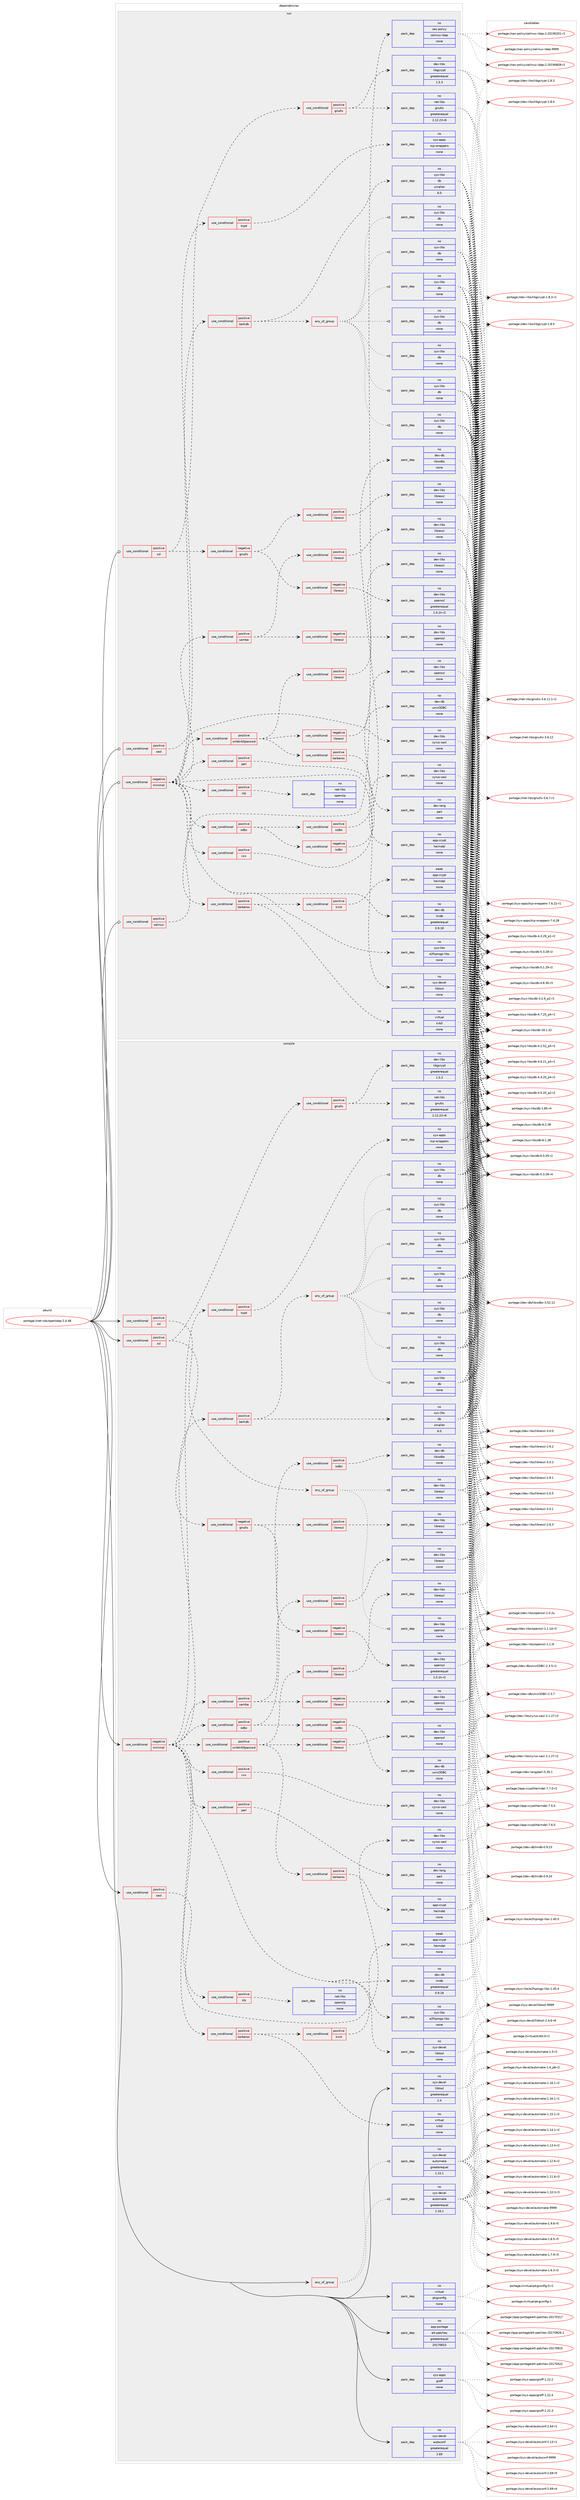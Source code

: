 digraph prolog {

# *************
# Graph options
# *************

newrank=true;
concentrate=true;
compound=true;
graph [rankdir=LR,fontname=Helvetica,fontsize=10,ranksep=1.5];#, ranksep=2.5, nodesep=0.2];
edge  [arrowhead=vee];
node  [fontname=Helvetica,fontsize=10];

# **********
# The ebuild
# **********

subgraph cluster_leftcol {
color=gray;
rank=same;
label=<<i>ebuild</i>>;
id [label="portage://net-nds/openldap-2.4.48", color=red, width=4, href="../net-nds/openldap-2.4.48.svg"];
}

# ****************
# The dependencies
# ****************

subgraph cluster_midcol {
color=gray;
label=<<i>dependencies</i>>;
subgraph cluster_compile {
fillcolor="#eeeeee";
style=filled;
label=<<i>compile</i>>;
subgraph any1774 {
dependency98607 [label=<<TABLE BORDER="0" CELLBORDER="1" CELLSPACING="0" CELLPADDING="4"><TR><TD CELLPADDING="10">any_of_group</TD></TR></TABLE>>, shape=none, color=red];subgraph pack75463 {
dependency98608 [label=<<TABLE BORDER="0" CELLBORDER="1" CELLSPACING="0" CELLPADDING="4" WIDTH="220"><TR><TD ROWSPAN="6" CELLPADDING="30">pack_dep</TD></TR><TR><TD WIDTH="110">no</TD></TR><TR><TD>sys-devel</TD></TR><TR><TD>automake</TD></TR><TR><TD>greaterequal</TD></TR><TR><TD>1.16.1</TD></TR></TABLE>>, shape=none, color=blue];
}
dependency98607:e -> dependency98608:w [weight=20,style="dotted",arrowhead="oinv"];
subgraph pack75464 {
dependency98609 [label=<<TABLE BORDER="0" CELLBORDER="1" CELLSPACING="0" CELLPADDING="4" WIDTH="220"><TR><TD ROWSPAN="6" CELLPADDING="30">pack_dep</TD></TR><TR><TD WIDTH="110">no</TD></TR><TR><TD>sys-devel</TD></TR><TR><TD>automake</TD></TR><TR><TD>greaterequal</TD></TR><TR><TD>1.15.1</TD></TR></TABLE>>, shape=none, color=blue];
}
dependency98607:e -> dependency98609:w [weight=20,style="dotted",arrowhead="oinv"];
}
id:e -> dependency98607:w [weight=20,style="solid",arrowhead="vee"];
subgraph cond21282 {
dependency98610 [label=<<TABLE BORDER="0" CELLBORDER="1" CELLSPACING="0" CELLPADDING="4"><TR><TD ROWSPAN="3" CELLPADDING="10">use_conditional</TD></TR><TR><TD>negative</TD></TR><TR><TD>minimal</TD></TR></TABLE>>, shape=none, color=red];
subgraph pack75465 {
dependency98611 [label=<<TABLE BORDER="0" CELLBORDER="1" CELLSPACING="0" CELLPADDING="4" WIDTH="220"><TR><TD ROWSPAN="6" CELLPADDING="30">pack_dep</TD></TR><TR><TD WIDTH="110">no</TD></TR><TR><TD>sys-devel</TD></TR><TR><TD>libtool</TD></TR><TR><TD>none</TD></TR><TR><TD></TD></TR></TABLE>>, shape=none, color=blue];
}
dependency98610:e -> dependency98611:w [weight=20,style="dashed",arrowhead="vee"];
subgraph pack75466 {
dependency98612 [label=<<TABLE BORDER="0" CELLBORDER="1" CELLSPACING="0" CELLPADDING="4" WIDTH="220"><TR><TD ROWSPAN="6" CELLPADDING="30">pack_dep</TD></TR><TR><TD WIDTH="110">no</TD></TR><TR><TD>sys-libs</TD></TR><TR><TD>e2fsprogs-libs</TD></TR><TR><TD>none</TD></TR><TR><TD></TD></TR></TABLE>>, shape=none, color=blue];
}
dependency98610:e -> dependency98612:w [weight=20,style="dashed",arrowhead="vee"];
subgraph pack75467 {
dependency98613 [label=<<TABLE BORDER="0" CELLBORDER="1" CELLSPACING="0" CELLPADDING="4" WIDTH="220"><TR><TD ROWSPAN="6" CELLPADDING="30">pack_dep</TD></TR><TR><TD WIDTH="110">no</TD></TR><TR><TD>dev-db</TD></TR><TR><TD>lmdb</TD></TR><TR><TD>greaterequal</TD></TR><TR><TD>0.9.18</TD></TR></TABLE>>, shape=none, color=blue];
}
dependency98610:e -> dependency98613:w [weight=20,style="dashed",arrowhead="vee"];
subgraph cond21283 {
dependency98614 [label=<<TABLE BORDER="0" CELLBORDER="1" CELLSPACING="0" CELLPADDING="4"><TR><TD ROWSPAN="3" CELLPADDING="10">use_conditional</TD></TR><TR><TD>positive</TD></TR><TR><TD>tcpd</TD></TR></TABLE>>, shape=none, color=red];
subgraph pack75468 {
dependency98615 [label=<<TABLE BORDER="0" CELLBORDER="1" CELLSPACING="0" CELLPADDING="4" WIDTH="220"><TR><TD ROWSPAN="6" CELLPADDING="30">pack_dep</TD></TR><TR><TD WIDTH="110">no</TD></TR><TR><TD>sys-apps</TD></TR><TR><TD>tcp-wrappers</TD></TR><TR><TD>none</TD></TR><TR><TD></TD></TR></TABLE>>, shape=none, color=blue];
}
dependency98614:e -> dependency98615:w [weight=20,style="dashed",arrowhead="vee"];
}
dependency98610:e -> dependency98614:w [weight=20,style="dashed",arrowhead="vee"];
subgraph cond21284 {
dependency98616 [label=<<TABLE BORDER="0" CELLBORDER="1" CELLSPACING="0" CELLPADDING="4"><TR><TD ROWSPAN="3" CELLPADDING="10">use_conditional</TD></TR><TR><TD>positive</TD></TR><TR><TD>odbc</TD></TR></TABLE>>, shape=none, color=red];
subgraph cond21285 {
dependency98617 [label=<<TABLE BORDER="0" CELLBORDER="1" CELLSPACING="0" CELLPADDING="4"><TR><TD ROWSPAN="3" CELLPADDING="10">use_conditional</TD></TR><TR><TD>negative</TD></TR><TR><TD>iodbc</TD></TR></TABLE>>, shape=none, color=red];
subgraph pack75469 {
dependency98618 [label=<<TABLE BORDER="0" CELLBORDER="1" CELLSPACING="0" CELLPADDING="4" WIDTH="220"><TR><TD ROWSPAN="6" CELLPADDING="30">pack_dep</TD></TR><TR><TD WIDTH="110">no</TD></TR><TR><TD>dev-db</TD></TR><TR><TD>unixODBC</TD></TR><TR><TD>none</TD></TR><TR><TD></TD></TR></TABLE>>, shape=none, color=blue];
}
dependency98617:e -> dependency98618:w [weight=20,style="dashed",arrowhead="vee"];
}
dependency98616:e -> dependency98617:w [weight=20,style="dashed",arrowhead="vee"];
subgraph cond21286 {
dependency98619 [label=<<TABLE BORDER="0" CELLBORDER="1" CELLSPACING="0" CELLPADDING="4"><TR><TD ROWSPAN="3" CELLPADDING="10">use_conditional</TD></TR><TR><TD>positive</TD></TR><TR><TD>iodbc</TD></TR></TABLE>>, shape=none, color=red];
subgraph pack75470 {
dependency98620 [label=<<TABLE BORDER="0" CELLBORDER="1" CELLSPACING="0" CELLPADDING="4" WIDTH="220"><TR><TD ROWSPAN="6" CELLPADDING="30">pack_dep</TD></TR><TR><TD WIDTH="110">no</TD></TR><TR><TD>dev-db</TD></TR><TR><TD>libiodbc</TD></TR><TR><TD>none</TD></TR><TR><TD></TD></TR></TABLE>>, shape=none, color=blue];
}
dependency98619:e -> dependency98620:w [weight=20,style="dashed",arrowhead="vee"];
}
dependency98616:e -> dependency98619:w [weight=20,style="dashed",arrowhead="vee"];
}
dependency98610:e -> dependency98616:w [weight=20,style="dashed",arrowhead="vee"];
subgraph cond21287 {
dependency98621 [label=<<TABLE BORDER="0" CELLBORDER="1" CELLSPACING="0" CELLPADDING="4"><TR><TD ROWSPAN="3" CELLPADDING="10">use_conditional</TD></TR><TR><TD>positive</TD></TR><TR><TD>slp</TD></TR></TABLE>>, shape=none, color=red];
subgraph pack75471 {
dependency98622 [label=<<TABLE BORDER="0" CELLBORDER="1" CELLSPACING="0" CELLPADDING="4" WIDTH="220"><TR><TD ROWSPAN="6" CELLPADDING="30">pack_dep</TD></TR><TR><TD WIDTH="110">no</TD></TR><TR><TD>net-libs</TD></TR><TR><TD>openslp</TD></TR><TR><TD>none</TD></TR><TR><TD></TD></TR></TABLE>>, shape=none, color=blue];
}
dependency98621:e -> dependency98622:w [weight=20,style="dashed",arrowhead="vee"];
}
dependency98610:e -> dependency98621:w [weight=20,style="dashed",arrowhead="vee"];
subgraph cond21288 {
dependency98623 [label=<<TABLE BORDER="0" CELLBORDER="1" CELLSPACING="0" CELLPADDING="4"><TR><TD ROWSPAN="3" CELLPADDING="10">use_conditional</TD></TR><TR><TD>positive</TD></TR><TR><TD>perl</TD></TR></TABLE>>, shape=none, color=red];
subgraph pack75472 {
dependency98624 [label=<<TABLE BORDER="0" CELLBORDER="1" CELLSPACING="0" CELLPADDING="4" WIDTH="220"><TR><TD ROWSPAN="6" CELLPADDING="30">pack_dep</TD></TR><TR><TD WIDTH="110">no</TD></TR><TR><TD>dev-lang</TD></TR><TR><TD>perl</TD></TR><TR><TD>none</TD></TR><TR><TD></TD></TR></TABLE>>, shape=none, color=blue];
}
dependency98623:e -> dependency98624:w [weight=20,style="dashed",arrowhead="vee"];
}
dependency98610:e -> dependency98623:w [weight=20,style="dashed",arrowhead="vee"];
subgraph cond21289 {
dependency98625 [label=<<TABLE BORDER="0" CELLBORDER="1" CELLSPACING="0" CELLPADDING="4"><TR><TD ROWSPAN="3" CELLPADDING="10">use_conditional</TD></TR><TR><TD>positive</TD></TR><TR><TD>samba</TD></TR></TABLE>>, shape=none, color=red];
subgraph cond21290 {
dependency98626 [label=<<TABLE BORDER="0" CELLBORDER="1" CELLSPACING="0" CELLPADDING="4"><TR><TD ROWSPAN="3" CELLPADDING="10">use_conditional</TD></TR><TR><TD>negative</TD></TR><TR><TD>libressl</TD></TR></TABLE>>, shape=none, color=red];
subgraph pack75473 {
dependency98627 [label=<<TABLE BORDER="0" CELLBORDER="1" CELLSPACING="0" CELLPADDING="4" WIDTH="220"><TR><TD ROWSPAN="6" CELLPADDING="30">pack_dep</TD></TR><TR><TD WIDTH="110">no</TD></TR><TR><TD>dev-libs</TD></TR><TR><TD>openssl</TD></TR><TR><TD>none</TD></TR><TR><TD></TD></TR></TABLE>>, shape=none, color=blue];
}
dependency98626:e -> dependency98627:w [weight=20,style="dashed",arrowhead="vee"];
}
dependency98625:e -> dependency98626:w [weight=20,style="dashed",arrowhead="vee"];
subgraph cond21291 {
dependency98628 [label=<<TABLE BORDER="0" CELLBORDER="1" CELLSPACING="0" CELLPADDING="4"><TR><TD ROWSPAN="3" CELLPADDING="10">use_conditional</TD></TR><TR><TD>positive</TD></TR><TR><TD>libressl</TD></TR></TABLE>>, shape=none, color=red];
subgraph pack75474 {
dependency98629 [label=<<TABLE BORDER="0" CELLBORDER="1" CELLSPACING="0" CELLPADDING="4" WIDTH="220"><TR><TD ROWSPAN="6" CELLPADDING="30">pack_dep</TD></TR><TR><TD WIDTH="110">no</TD></TR><TR><TD>dev-libs</TD></TR><TR><TD>libressl</TD></TR><TR><TD>none</TD></TR><TR><TD></TD></TR></TABLE>>, shape=none, color=blue];
}
dependency98628:e -> dependency98629:w [weight=20,style="dashed",arrowhead="vee"];
}
dependency98625:e -> dependency98628:w [weight=20,style="dashed",arrowhead="vee"];
}
dependency98610:e -> dependency98625:w [weight=20,style="dashed",arrowhead="vee"];
subgraph cond21292 {
dependency98630 [label=<<TABLE BORDER="0" CELLBORDER="1" CELLSPACING="0" CELLPADDING="4"><TR><TD ROWSPAN="3" CELLPADDING="10">use_conditional</TD></TR><TR><TD>positive</TD></TR><TR><TD>berkdb</TD></TR></TABLE>>, shape=none, color=red];
subgraph pack75475 {
dependency98631 [label=<<TABLE BORDER="0" CELLBORDER="1" CELLSPACING="0" CELLPADDING="4" WIDTH="220"><TR><TD ROWSPAN="6" CELLPADDING="30">pack_dep</TD></TR><TR><TD WIDTH="110">no</TD></TR><TR><TD>sys-libs</TD></TR><TR><TD>db</TD></TR><TR><TD>smaller</TD></TR><TR><TD>6.0</TD></TR></TABLE>>, shape=none, color=blue];
}
dependency98630:e -> dependency98631:w [weight=20,style="dashed",arrowhead="vee"];
subgraph any1775 {
dependency98632 [label=<<TABLE BORDER="0" CELLBORDER="1" CELLSPACING="0" CELLPADDING="4"><TR><TD CELLPADDING="10">any_of_group</TD></TR></TABLE>>, shape=none, color=red];subgraph pack75476 {
dependency98633 [label=<<TABLE BORDER="0" CELLBORDER="1" CELLSPACING="0" CELLPADDING="4" WIDTH="220"><TR><TD ROWSPAN="6" CELLPADDING="30">pack_dep</TD></TR><TR><TD WIDTH="110">no</TD></TR><TR><TD>sys-libs</TD></TR><TR><TD>db</TD></TR><TR><TD>none</TD></TR><TR><TD></TD></TR></TABLE>>, shape=none, color=blue];
}
dependency98632:e -> dependency98633:w [weight=20,style="dotted",arrowhead="oinv"];
subgraph pack75477 {
dependency98634 [label=<<TABLE BORDER="0" CELLBORDER="1" CELLSPACING="0" CELLPADDING="4" WIDTH="220"><TR><TD ROWSPAN="6" CELLPADDING="30">pack_dep</TD></TR><TR><TD WIDTH="110">no</TD></TR><TR><TD>sys-libs</TD></TR><TR><TD>db</TD></TR><TR><TD>none</TD></TR><TR><TD></TD></TR></TABLE>>, shape=none, color=blue];
}
dependency98632:e -> dependency98634:w [weight=20,style="dotted",arrowhead="oinv"];
subgraph pack75478 {
dependency98635 [label=<<TABLE BORDER="0" CELLBORDER="1" CELLSPACING="0" CELLPADDING="4" WIDTH="220"><TR><TD ROWSPAN="6" CELLPADDING="30">pack_dep</TD></TR><TR><TD WIDTH="110">no</TD></TR><TR><TD>sys-libs</TD></TR><TR><TD>db</TD></TR><TR><TD>none</TD></TR><TR><TD></TD></TR></TABLE>>, shape=none, color=blue];
}
dependency98632:e -> dependency98635:w [weight=20,style="dotted",arrowhead="oinv"];
subgraph pack75479 {
dependency98636 [label=<<TABLE BORDER="0" CELLBORDER="1" CELLSPACING="0" CELLPADDING="4" WIDTH="220"><TR><TD ROWSPAN="6" CELLPADDING="30">pack_dep</TD></TR><TR><TD WIDTH="110">no</TD></TR><TR><TD>sys-libs</TD></TR><TR><TD>db</TD></TR><TR><TD>none</TD></TR><TR><TD></TD></TR></TABLE>>, shape=none, color=blue];
}
dependency98632:e -> dependency98636:w [weight=20,style="dotted",arrowhead="oinv"];
subgraph pack75480 {
dependency98637 [label=<<TABLE BORDER="0" CELLBORDER="1" CELLSPACING="0" CELLPADDING="4" WIDTH="220"><TR><TD ROWSPAN="6" CELLPADDING="30">pack_dep</TD></TR><TR><TD WIDTH="110">no</TD></TR><TR><TD>sys-libs</TD></TR><TR><TD>db</TD></TR><TR><TD>none</TD></TR><TR><TD></TD></TR></TABLE>>, shape=none, color=blue];
}
dependency98632:e -> dependency98637:w [weight=20,style="dotted",arrowhead="oinv"];
subgraph pack75481 {
dependency98638 [label=<<TABLE BORDER="0" CELLBORDER="1" CELLSPACING="0" CELLPADDING="4" WIDTH="220"><TR><TD ROWSPAN="6" CELLPADDING="30">pack_dep</TD></TR><TR><TD WIDTH="110">no</TD></TR><TR><TD>sys-libs</TD></TR><TR><TD>db</TD></TR><TR><TD>none</TD></TR><TR><TD></TD></TR></TABLE>>, shape=none, color=blue];
}
dependency98632:e -> dependency98638:w [weight=20,style="dotted",arrowhead="oinv"];
subgraph pack75482 {
dependency98639 [label=<<TABLE BORDER="0" CELLBORDER="1" CELLSPACING="0" CELLPADDING="4" WIDTH="220"><TR><TD ROWSPAN="6" CELLPADDING="30">pack_dep</TD></TR><TR><TD WIDTH="110">no</TD></TR><TR><TD>sys-libs</TD></TR><TR><TD>db</TD></TR><TR><TD>none</TD></TR><TR><TD></TD></TR></TABLE>>, shape=none, color=blue];
}
dependency98632:e -> dependency98639:w [weight=20,style="dotted",arrowhead="oinv"];
}
dependency98630:e -> dependency98632:w [weight=20,style="dashed",arrowhead="vee"];
}
dependency98610:e -> dependency98630:w [weight=20,style="dashed",arrowhead="vee"];
subgraph cond21293 {
dependency98640 [label=<<TABLE BORDER="0" CELLBORDER="1" CELLSPACING="0" CELLPADDING="4"><TR><TD ROWSPAN="3" CELLPADDING="10">use_conditional</TD></TR><TR><TD>positive</TD></TR><TR><TD>smbkrb5passwd</TD></TR></TABLE>>, shape=none, color=red];
subgraph cond21294 {
dependency98641 [label=<<TABLE BORDER="0" CELLBORDER="1" CELLSPACING="0" CELLPADDING="4"><TR><TD ROWSPAN="3" CELLPADDING="10">use_conditional</TD></TR><TR><TD>negative</TD></TR><TR><TD>libressl</TD></TR></TABLE>>, shape=none, color=red];
subgraph pack75483 {
dependency98642 [label=<<TABLE BORDER="0" CELLBORDER="1" CELLSPACING="0" CELLPADDING="4" WIDTH="220"><TR><TD ROWSPAN="6" CELLPADDING="30">pack_dep</TD></TR><TR><TD WIDTH="110">no</TD></TR><TR><TD>dev-libs</TD></TR><TR><TD>openssl</TD></TR><TR><TD>none</TD></TR><TR><TD></TD></TR></TABLE>>, shape=none, color=blue];
}
dependency98641:e -> dependency98642:w [weight=20,style="dashed",arrowhead="vee"];
}
dependency98640:e -> dependency98641:w [weight=20,style="dashed",arrowhead="vee"];
subgraph cond21295 {
dependency98643 [label=<<TABLE BORDER="0" CELLBORDER="1" CELLSPACING="0" CELLPADDING="4"><TR><TD ROWSPAN="3" CELLPADDING="10">use_conditional</TD></TR><TR><TD>positive</TD></TR><TR><TD>libressl</TD></TR></TABLE>>, shape=none, color=red];
subgraph pack75484 {
dependency98644 [label=<<TABLE BORDER="0" CELLBORDER="1" CELLSPACING="0" CELLPADDING="4" WIDTH="220"><TR><TD ROWSPAN="6" CELLPADDING="30">pack_dep</TD></TR><TR><TD WIDTH="110">no</TD></TR><TR><TD>dev-libs</TD></TR><TR><TD>libressl</TD></TR><TR><TD>none</TD></TR><TR><TD></TD></TR></TABLE>>, shape=none, color=blue];
}
dependency98643:e -> dependency98644:w [weight=20,style="dashed",arrowhead="vee"];
}
dependency98640:e -> dependency98643:w [weight=20,style="dashed",arrowhead="vee"];
subgraph cond21296 {
dependency98645 [label=<<TABLE BORDER="0" CELLBORDER="1" CELLSPACING="0" CELLPADDING="4"><TR><TD ROWSPAN="3" CELLPADDING="10">use_conditional</TD></TR><TR><TD>positive</TD></TR><TR><TD>kerberos</TD></TR></TABLE>>, shape=none, color=red];
subgraph pack75485 {
dependency98646 [label=<<TABLE BORDER="0" CELLBORDER="1" CELLSPACING="0" CELLPADDING="4" WIDTH="220"><TR><TD ROWSPAN="6" CELLPADDING="30">pack_dep</TD></TR><TR><TD WIDTH="110">no</TD></TR><TR><TD>app-crypt</TD></TR><TR><TD>heimdal</TD></TR><TR><TD>none</TD></TR><TR><TD></TD></TR></TABLE>>, shape=none, color=blue];
}
dependency98645:e -> dependency98646:w [weight=20,style="dashed",arrowhead="vee"];
}
dependency98640:e -> dependency98645:w [weight=20,style="dashed",arrowhead="vee"];
}
dependency98610:e -> dependency98640:w [weight=20,style="dashed",arrowhead="vee"];
subgraph cond21297 {
dependency98647 [label=<<TABLE BORDER="0" CELLBORDER="1" CELLSPACING="0" CELLPADDING="4"><TR><TD ROWSPAN="3" CELLPADDING="10">use_conditional</TD></TR><TR><TD>positive</TD></TR><TR><TD>kerberos</TD></TR></TABLE>>, shape=none, color=red];
subgraph pack75486 {
dependency98648 [label=<<TABLE BORDER="0" CELLBORDER="1" CELLSPACING="0" CELLPADDING="4" WIDTH="220"><TR><TD ROWSPAN="6" CELLPADDING="30">pack_dep</TD></TR><TR><TD WIDTH="110">no</TD></TR><TR><TD>virtual</TD></TR><TR><TD>krb5</TD></TR><TR><TD>none</TD></TR><TR><TD></TD></TR></TABLE>>, shape=none, color=blue];
}
dependency98647:e -> dependency98648:w [weight=20,style="dashed",arrowhead="vee"];
subgraph cond21298 {
dependency98649 [label=<<TABLE BORDER="0" CELLBORDER="1" CELLSPACING="0" CELLPADDING="4"><TR><TD ROWSPAN="3" CELLPADDING="10">use_conditional</TD></TR><TR><TD>positive</TD></TR><TR><TD>kinit</TD></TR></TABLE>>, shape=none, color=red];
subgraph pack75487 {
dependency98650 [label=<<TABLE BORDER="0" CELLBORDER="1" CELLSPACING="0" CELLPADDING="4" WIDTH="220"><TR><TD ROWSPAN="6" CELLPADDING="30">pack_dep</TD></TR><TR><TD WIDTH="110">weak</TD></TR><TR><TD>app-crypt</TD></TR><TR><TD>heimdal</TD></TR><TR><TD>none</TD></TR><TR><TD></TD></TR></TABLE>>, shape=none, color=blue];
}
dependency98649:e -> dependency98650:w [weight=20,style="dashed",arrowhead="vee"];
}
dependency98647:e -> dependency98649:w [weight=20,style="dashed",arrowhead="vee"];
}
dependency98610:e -> dependency98647:w [weight=20,style="dashed",arrowhead="vee"];
subgraph cond21299 {
dependency98651 [label=<<TABLE BORDER="0" CELLBORDER="1" CELLSPACING="0" CELLPADDING="4"><TR><TD ROWSPAN="3" CELLPADDING="10">use_conditional</TD></TR><TR><TD>positive</TD></TR><TR><TD>cxx</TD></TR></TABLE>>, shape=none, color=red];
subgraph pack75488 {
dependency98652 [label=<<TABLE BORDER="0" CELLBORDER="1" CELLSPACING="0" CELLPADDING="4" WIDTH="220"><TR><TD ROWSPAN="6" CELLPADDING="30">pack_dep</TD></TR><TR><TD WIDTH="110">no</TD></TR><TR><TD>dev-libs</TD></TR><TR><TD>cyrus-sasl</TD></TR><TR><TD>none</TD></TR><TR><TD></TD></TR></TABLE>>, shape=none, color=blue];
}
dependency98651:e -> dependency98652:w [weight=20,style="dashed",arrowhead="vee"];
}
dependency98610:e -> dependency98651:w [weight=20,style="dashed",arrowhead="vee"];
}
id:e -> dependency98610:w [weight=20,style="solid",arrowhead="vee"];
subgraph cond21300 {
dependency98653 [label=<<TABLE BORDER="0" CELLBORDER="1" CELLSPACING="0" CELLPADDING="4"><TR><TD ROWSPAN="3" CELLPADDING="10">use_conditional</TD></TR><TR><TD>positive</TD></TR><TR><TD>sasl</TD></TR></TABLE>>, shape=none, color=red];
subgraph pack75489 {
dependency98654 [label=<<TABLE BORDER="0" CELLBORDER="1" CELLSPACING="0" CELLPADDING="4" WIDTH="220"><TR><TD ROWSPAN="6" CELLPADDING="30">pack_dep</TD></TR><TR><TD WIDTH="110">no</TD></TR><TR><TD>dev-libs</TD></TR><TR><TD>cyrus-sasl</TD></TR><TR><TD>none</TD></TR><TR><TD></TD></TR></TABLE>>, shape=none, color=blue];
}
dependency98653:e -> dependency98654:w [weight=20,style="dashed",arrowhead="vee"];
}
id:e -> dependency98653:w [weight=20,style="solid",arrowhead="vee"];
subgraph cond21301 {
dependency98655 [label=<<TABLE BORDER="0" CELLBORDER="1" CELLSPACING="0" CELLPADDING="4"><TR><TD ROWSPAN="3" CELLPADDING="10">use_conditional</TD></TR><TR><TD>positive</TD></TR><TR><TD>ssl</TD></TR></TABLE>>, shape=none, color=red];
subgraph any1776 {
dependency98656 [label=<<TABLE BORDER="0" CELLBORDER="1" CELLSPACING="0" CELLPADDING="4"><TR><TD CELLPADDING="10">any_of_group</TD></TR></TABLE>>, shape=none, color=red];subgraph pack75490 {
dependency98657 [label=<<TABLE BORDER="0" CELLBORDER="1" CELLSPACING="0" CELLPADDING="4" WIDTH="220"><TR><TD ROWSPAN="6" CELLPADDING="30">pack_dep</TD></TR><TR><TD WIDTH="110">no</TD></TR><TR><TD>dev-libs</TD></TR><TR><TD>openssl</TD></TR><TR><TD>none</TD></TR><TR><TD></TD></TR></TABLE>>, shape=none, color=blue];
}
dependency98656:e -> dependency98657:w [weight=20,style="dotted",arrowhead="oinv"];
subgraph pack75491 {
dependency98658 [label=<<TABLE BORDER="0" CELLBORDER="1" CELLSPACING="0" CELLPADDING="4" WIDTH="220"><TR><TD ROWSPAN="6" CELLPADDING="30">pack_dep</TD></TR><TR><TD WIDTH="110">no</TD></TR><TR><TD>dev-libs</TD></TR><TR><TD>libressl</TD></TR><TR><TD>none</TD></TR><TR><TD></TD></TR></TABLE>>, shape=none, color=blue];
}
dependency98656:e -> dependency98658:w [weight=20,style="dotted",arrowhead="oinv"];
}
dependency98655:e -> dependency98656:w [weight=20,style="dashed",arrowhead="vee"];
}
id:e -> dependency98655:w [weight=20,style="solid",arrowhead="vee"];
subgraph cond21302 {
dependency98659 [label=<<TABLE BORDER="0" CELLBORDER="1" CELLSPACING="0" CELLPADDING="4"><TR><TD ROWSPAN="3" CELLPADDING="10">use_conditional</TD></TR><TR><TD>positive</TD></TR><TR><TD>ssl</TD></TR></TABLE>>, shape=none, color=red];
subgraph cond21303 {
dependency98660 [label=<<TABLE BORDER="0" CELLBORDER="1" CELLSPACING="0" CELLPADDING="4"><TR><TD ROWSPAN="3" CELLPADDING="10">use_conditional</TD></TR><TR><TD>negative</TD></TR><TR><TD>gnutls</TD></TR></TABLE>>, shape=none, color=red];
subgraph cond21304 {
dependency98661 [label=<<TABLE BORDER="0" CELLBORDER="1" CELLSPACING="0" CELLPADDING="4"><TR><TD ROWSPAN="3" CELLPADDING="10">use_conditional</TD></TR><TR><TD>negative</TD></TR><TR><TD>libressl</TD></TR></TABLE>>, shape=none, color=red];
subgraph pack75492 {
dependency98662 [label=<<TABLE BORDER="0" CELLBORDER="1" CELLSPACING="0" CELLPADDING="4" WIDTH="220"><TR><TD ROWSPAN="6" CELLPADDING="30">pack_dep</TD></TR><TR><TD WIDTH="110">no</TD></TR><TR><TD>dev-libs</TD></TR><TR><TD>openssl</TD></TR><TR><TD>greaterequal</TD></TR><TR><TD>1.0.1h-r2</TD></TR></TABLE>>, shape=none, color=blue];
}
dependency98661:e -> dependency98662:w [weight=20,style="dashed",arrowhead="vee"];
}
dependency98660:e -> dependency98661:w [weight=20,style="dashed",arrowhead="vee"];
subgraph cond21305 {
dependency98663 [label=<<TABLE BORDER="0" CELLBORDER="1" CELLSPACING="0" CELLPADDING="4"><TR><TD ROWSPAN="3" CELLPADDING="10">use_conditional</TD></TR><TR><TD>positive</TD></TR><TR><TD>libressl</TD></TR></TABLE>>, shape=none, color=red];
subgraph pack75493 {
dependency98664 [label=<<TABLE BORDER="0" CELLBORDER="1" CELLSPACING="0" CELLPADDING="4" WIDTH="220"><TR><TD ROWSPAN="6" CELLPADDING="30">pack_dep</TD></TR><TR><TD WIDTH="110">no</TD></TR><TR><TD>dev-libs</TD></TR><TR><TD>libressl</TD></TR><TR><TD>none</TD></TR><TR><TD></TD></TR></TABLE>>, shape=none, color=blue];
}
dependency98663:e -> dependency98664:w [weight=20,style="dashed",arrowhead="vee"];
}
dependency98660:e -> dependency98663:w [weight=20,style="dashed",arrowhead="vee"];
}
dependency98659:e -> dependency98660:w [weight=20,style="dashed",arrowhead="vee"];
subgraph cond21306 {
dependency98665 [label=<<TABLE BORDER="0" CELLBORDER="1" CELLSPACING="0" CELLPADDING="4"><TR><TD ROWSPAN="3" CELLPADDING="10">use_conditional</TD></TR><TR><TD>positive</TD></TR><TR><TD>gnutls</TD></TR></TABLE>>, shape=none, color=red];
subgraph pack75494 {
dependency98666 [label=<<TABLE BORDER="0" CELLBORDER="1" CELLSPACING="0" CELLPADDING="4" WIDTH="220"><TR><TD ROWSPAN="6" CELLPADDING="30">pack_dep</TD></TR><TR><TD WIDTH="110">no</TD></TR><TR><TD>net-libs</TD></TR><TR><TD>gnutls</TD></TR><TR><TD>greaterequal</TD></TR><TR><TD>2.12.23-r6</TD></TR></TABLE>>, shape=none, color=blue];
}
dependency98665:e -> dependency98666:w [weight=20,style="dashed",arrowhead="vee"];
subgraph pack75495 {
dependency98667 [label=<<TABLE BORDER="0" CELLBORDER="1" CELLSPACING="0" CELLPADDING="4" WIDTH="220"><TR><TD ROWSPAN="6" CELLPADDING="30">pack_dep</TD></TR><TR><TD WIDTH="110">no</TD></TR><TR><TD>dev-libs</TD></TR><TR><TD>libgcrypt</TD></TR><TR><TD>greaterequal</TD></TR><TR><TD>1.5.3</TD></TR></TABLE>>, shape=none, color=blue];
}
dependency98665:e -> dependency98667:w [weight=20,style="dashed",arrowhead="vee"];
}
dependency98659:e -> dependency98665:w [weight=20,style="dashed",arrowhead="vee"];
}
id:e -> dependency98659:w [weight=20,style="solid",arrowhead="vee"];
subgraph pack75496 {
dependency98668 [label=<<TABLE BORDER="0" CELLBORDER="1" CELLSPACING="0" CELLPADDING="4" WIDTH="220"><TR><TD ROWSPAN="6" CELLPADDING="30">pack_dep</TD></TR><TR><TD WIDTH="110">no</TD></TR><TR><TD>app-portage</TD></TR><TR><TD>elt-patches</TD></TR><TR><TD>greaterequal</TD></TR><TR><TD>20170815</TD></TR></TABLE>>, shape=none, color=blue];
}
id:e -> dependency98668:w [weight=20,style="solid",arrowhead="vee"];
subgraph pack75497 {
dependency98669 [label=<<TABLE BORDER="0" CELLBORDER="1" CELLSPACING="0" CELLPADDING="4" WIDTH="220"><TR><TD ROWSPAN="6" CELLPADDING="30">pack_dep</TD></TR><TR><TD WIDTH="110">no</TD></TR><TR><TD>sys-apps</TD></TR><TR><TD>groff</TD></TR><TR><TD>none</TD></TR><TR><TD></TD></TR></TABLE>>, shape=none, color=blue];
}
id:e -> dependency98669:w [weight=20,style="solid",arrowhead="vee"];
subgraph pack75498 {
dependency98670 [label=<<TABLE BORDER="0" CELLBORDER="1" CELLSPACING="0" CELLPADDING="4" WIDTH="220"><TR><TD ROWSPAN="6" CELLPADDING="30">pack_dep</TD></TR><TR><TD WIDTH="110">no</TD></TR><TR><TD>sys-devel</TD></TR><TR><TD>autoconf</TD></TR><TR><TD>greaterequal</TD></TR><TR><TD>2.69</TD></TR></TABLE>>, shape=none, color=blue];
}
id:e -> dependency98670:w [weight=20,style="solid",arrowhead="vee"];
subgraph pack75499 {
dependency98671 [label=<<TABLE BORDER="0" CELLBORDER="1" CELLSPACING="0" CELLPADDING="4" WIDTH="220"><TR><TD ROWSPAN="6" CELLPADDING="30">pack_dep</TD></TR><TR><TD WIDTH="110">no</TD></TR><TR><TD>sys-devel</TD></TR><TR><TD>libtool</TD></TR><TR><TD>greaterequal</TD></TR><TR><TD>2.4</TD></TR></TABLE>>, shape=none, color=blue];
}
id:e -> dependency98671:w [weight=20,style="solid",arrowhead="vee"];
subgraph pack75500 {
dependency98672 [label=<<TABLE BORDER="0" CELLBORDER="1" CELLSPACING="0" CELLPADDING="4" WIDTH="220"><TR><TD ROWSPAN="6" CELLPADDING="30">pack_dep</TD></TR><TR><TD WIDTH="110">no</TD></TR><TR><TD>virtual</TD></TR><TR><TD>pkgconfig</TD></TR><TR><TD>none</TD></TR><TR><TD></TD></TR></TABLE>>, shape=none, color=blue];
}
id:e -> dependency98672:w [weight=20,style="solid",arrowhead="vee"];
}
subgraph cluster_compileandrun {
fillcolor="#eeeeee";
style=filled;
label=<<i>compile and run</i>>;
}
subgraph cluster_run {
fillcolor="#eeeeee";
style=filled;
label=<<i>run</i>>;
subgraph cond21307 {
dependency98673 [label=<<TABLE BORDER="0" CELLBORDER="1" CELLSPACING="0" CELLPADDING="4"><TR><TD ROWSPAN="3" CELLPADDING="10">use_conditional</TD></TR><TR><TD>negative</TD></TR><TR><TD>minimal</TD></TR></TABLE>>, shape=none, color=red];
subgraph pack75501 {
dependency98674 [label=<<TABLE BORDER="0" CELLBORDER="1" CELLSPACING="0" CELLPADDING="4" WIDTH="220"><TR><TD ROWSPAN="6" CELLPADDING="30">pack_dep</TD></TR><TR><TD WIDTH="110">no</TD></TR><TR><TD>sys-devel</TD></TR><TR><TD>libtool</TD></TR><TR><TD>none</TD></TR><TR><TD></TD></TR></TABLE>>, shape=none, color=blue];
}
dependency98673:e -> dependency98674:w [weight=20,style="dashed",arrowhead="vee"];
subgraph pack75502 {
dependency98675 [label=<<TABLE BORDER="0" CELLBORDER="1" CELLSPACING="0" CELLPADDING="4" WIDTH="220"><TR><TD ROWSPAN="6" CELLPADDING="30">pack_dep</TD></TR><TR><TD WIDTH="110">no</TD></TR><TR><TD>sys-libs</TD></TR><TR><TD>e2fsprogs-libs</TD></TR><TR><TD>none</TD></TR><TR><TD></TD></TR></TABLE>>, shape=none, color=blue];
}
dependency98673:e -> dependency98675:w [weight=20,style="dashed",arrowhead="vee"];
subgraph pack75503 {
dependency98676 [label=<<TABLE BORDER="0" CELLBORDER="1" CELLSPACING="0" CELLPADDING="4" WIDTH="220"><TR><TD ROWSPAN="6" CELLPADDING="30">pack_dep</TD></TR><TR><TD WIDTH="110">no</TD></TR><TR><TD>dev-db</TD></TR><TR><TD>lmdb</TD></TR><TR><TD>greaterequal</TD></TR><TR><TD>0.9.18</TD></TR></TABLE>>, shape=none, color=blue];
}
dependency98673:e -> dependency98676:w [weight=20,style="dashed",arrowhead="vee"];
subgraph cond21308 {
dependency98677 [label=<<TABLE BORDER="0" CELLBORDER="1" CELLSPACING="0" CELLPADDING="4"><TR><TD ROWSPAN="3" CELLPADDING="10">use_conditional</TD></TR><TR><TD>positive</TD></TR><TR><TD>tcpd</TD></TR></TABLE>>, shape=none, color=red];
subgraph pack75504 {
dependency98678 [label=<<TABLE BORDER="0" CELLBORDER="1" CELLSPACING="0" CELLPADDING="4" WIDTH="220"><TR><TD ROWSPAN="6" CELLPADDING="30">pack_dep</TD></TR><TR><TD WIDTH="110">no</TD></TR><TR><TD>sys-apps</TD></TR><TR><TD>tcp-wrappers</TD></TR><TR><TD>none</TD></TR><TR><TD></TD></TR></TABLE>>, shape=none, color=blue];
}
dependency98677:e -> dependency98678:w [weight=20,style="dashed",arrowhead="vee"];
}
dependency98673:e -> dependency98677:w [weight=20,style="dashed",arrowhead="vee"];
subgraph cond21309 {
dependency98679 [label=<<TABLE BORDER="0" CELLBORDER="1" CELLSPACING="0" CELLPADDING="4"><TR><TD ROWSPAN="3" CELLPADDING="10">use_conditional</TD></TR><TR><TD>positive</TD></TR><TR><TD>odbc</TD></TR></TABLE>>, shape=none, color=red];
subgraph cond21310 {
dependency98680 [label=<<TABLE BORDER="0" CELLBORDER="1" CELLSPACING="0" CELLPADDING="4"><TR><TD ROWSPAN="3" CELLPADDING="10">use_conditional</TD></TR><TR><TD>negative</TD></TR><TR><TD>iodbc</TD></TR></TABLE>>, shape=none, color=red];
subgraph pack75505 {
dependency98681 [label=<<TABLE BORDER="0" CELLBORDER="1" CELLSPACING="0" CELLPADDING="4" WIDTH="220"><TR><TD ROWSPAN="6" CELLPADDING="30">pack_dep</TD></TR><TR><TD WIDTH="110">no</TD></TR><TR><TD>dev-db</TD></TR><TR><TD>unixODBC</TD></TR><TR><TD>none</TD></TR><TR><TD></TD></TR></TABLE>>, shape=none, color=blue];
}
dependency98680:e -> dependency98681:w [weight=20,style="dashed",arrowhead="vee"];
}
dependency98679:e -> dependency98680:w [weight=20,style="dashed",arrowhead="vee"];
subgraph cond21311 {
dependency98682 [label=<<TABLE BORDER="0" CELLBORDER="1" CELLSPACING="0" CELLPADDING="4"><TR><TD ROWSPAN="3" CELLPADDING="10">use_conditional</TD></TR><TR><TD>positive</TD></TR><TR><TD>iodbc</TD></TR></TABLE>>, shape=none, color=red];
subgraph pack75506 {
dependency98683 [label=<<TABLE BORDER="0" CELLBORDER="1" CELLSPACING="0" CELLPADDING="4" WIDTH="220"><TR><TD ROWSPAN="6" CELLPADDING="30">pack_dep</TD></TR><TR><TD WIDTH="110">no</TD></TR><TR><TD>dev-db</TD></TR><TR><TD>libiodbc</TD></TR><TR><TD>none</TD></TR><TR><TD></TD></TR></TABLE>>, shape=none, color=blue];
}
dependency98682:e -> dependency98683:w [weight=20,style="dashed",arrowhead="vee"];
}
dependency98679:e -> dependency98682:w [weight=20,style="dashed",arrowhead="vee"];
}
dependency98673:e -> dependency98679:w [weight=20,style="dashed",arrowhead="vee"];
subgraph cond21312 {
dependency98684 [label=<<TABLE BORDER="0" CELLBORDER="1" CELLSPACING="0" CELLPADDING="4"><TR><TD ROWSPAN="3" CELLPADDING="10">use_conditional</TD></TR><TR><TD>positive</TD></TR><TR><TD>slp</TD></TR></TABLE>>, shape=none, color=red];
subgraph pack75507 {
dependency98685 [label=<<TABLE BORDER="0" CELLBORDER="1" CELLSPACING="0" CELLPADDING="4" WIDTH="220"><TR><TD ROWSPAN="6" CELLPADDING="30">pack_dep</TD></TR><TR><TD WIDTH="110">no</TD></TR><TR><TD>net-libs</TD></TR><TR><TD>openslp</TD></TR><TR><TD>none</TD></TR><TR><TD></TD></TR></TABLE>>, shape=none, color=blue];
}
dependency98684:e -> dependency98685:w [weight=20,style="dashed",arrowhead="vee"];
}
dependency98673:e -> dependency98684:w [weight=20,style="dashed",arrowhead="vee"];
subgraph cond21313 {
dependency98686 [label=<<TABLE BORDER="0" CELLBORDER="1" CELLSPACING="0" CELLPADDING="4"><TR><TD ROWSPAN="3" CELLPADDING="10">use_conditional</TD></TR><TR><TD>positive</TD></TR><TR><TD>perl</TD></TR></TABLE>>, shape=none, color=red];
subgraph pack75508 {
dependency98687 [label=<<TABLE BORDER="0" CELLBORDER="1" CELLSPACING="0" CELLPADDING="4" WIDTH="220"><TR><TD ROWSPAN="6" CELLPADDING="30">pack_dep</TD></TR><TR><TD WIDTH="110">no</TD></TR><TR><TD>dev-lang</TD></TR><TR><TD>perl</TD></TR><TR><TD>none</TD></TR><TR><TD></TD></TR></TABLE>>, shape=none, color=blue];
}
dependency98686:e -> dependency98687:w [weight=20,style="dashed",arrowhead="vee"];
}
dependency98673:e -> dependency98686:w [weight=20,style="dashed",arrowhead="vee"];
subgraph cond21314 {
dependency98688 [label=<<TABLE BORDER="0" CELLBORDER="1" CELLSPACING="0" CELLPADDING="4"><TR><TD ROWSPAN="3" CELLPADDING="10">use_conditional</TD></TR><TR><TD>positive</TD></TR><TR><TD>samba</TD></TR></TABLE>>, shape=none, color=red];
subgraph cond21315 {
dependency98689 [label=<<TABLE BORDER="0" CELLBORDER="1" CELLSPACING="0" CELLPADDING="4"><TR><TD ROWSPAN="3" CELLPADDING="10">use_conditional</TD></TR><TR><TD>negative</TD></TR><TR><TD>libressl</TD></TR></TABLE>>, shape=none, color=red];
subgraph pack75509 {
dependency98690 [label=<<TABLE BORDER="0" CELLBORDER="1" CELLSPACING="0" CELLPADDING="4" WIDTH="220"><TR><TD ROWSPAN="6" CELLPADDING="30">pack_dep</TD></TR><TR><TD WIDTH="110">no</TD></TR><TR><TD>dev-libs</TD></TR><TR><TD>openssl</TD></TR><TR><TD>none</TD></TR><TR><TD></TD></TR></TABLE>>, shape=none, color=blue];
}
dependency98689:e -> dependency98690:w [weight=20,style="dashed",arrowhead="vee"];
}
dependency98688:e -> dependency98689:w [weight=20,style="dashed",arrowhead="vee"];
subgraph cond21316 {
dependency98691 [label=<<TABLE BORDER="0" CELLBORDER="1" CELLSPACING="0" CELLPADDING="4"><TR><TD ROWSPAN="3" CELLPADDING="10">use_conditional</TD></TR><TR><TD>positive</TD></TR><TR><TD>libressl</TD></TR></TABLE>>, shape=none, color=red];
subgraph pack75510 {
dependency98692 [label=<<TABLE BORDER="0" CELLBORDER="1" CELLSPACING="0" CELLPADDING="4" WIDTH="220"><TR><TD ROWSPAN="6" CELLPADDING="30">pack_dep</TD></TR><TR><TD WIDTH="110">no</TD></TR><TR><TD>dev-libs</TD></TR><TR><TD>libressl</TD></TR><TR><TD>none</TD></TR><TR><TD></TD></TR></TABLE>>, shape=none, color=blue];
}
dependency98691:e -> dependency98692:w [weight=20,style="dashed",arrowhead="vee"];
}
dependency98688:e -> dependency98691:w [weight=20,style="dashed",arrowhead="vee"];
}
dependency98673:e -> dependency98688:w [weight=20,style="dashed",arrowhead="vee"];
subgraph cond21317 {
dependency98693 [label=<<TABLE BORDER="0" CELLBORDER="1" CELLSPACING="0" CELLPADDING="4"><TR><TD ROWSPAN="3" CELLPADDING="10">use_conditional</TD></TR><TR><TD>positive</TD></TR><TR><TD>berkdb</TD></TR></TABLE>>, shape=none, color=red];
subgraph pack75511 {
dependency98694 [label=<<TABLE BORDER="0" CELLBORDER="1" CELLSPACING="0" CELLPADDING="4" WIDTH="220"><TR><TD ROWSPAN="6" CELLPADDING="30">pack_dep</TD></TR><TR><TD WIDTH="110">no</TD></TR><TR><TD>sys-libs</TD></TR><TR><TD>db</TD></TR><TR><TD>smaller</TD></TR><TR><TD>6.0</TD></TR></TABLE>>, shape=none, color=blue];
}
dependency98693:e -> dependency98694:w [weight=20,style="dashed",arrowhead="vee"];
subgraph any1777 {
dependency98695 [label=<<TABLE BORDER="0" CELLBORDER="1" CELLSPACING="0" CELLPADDING="4"><TR><TD CELLPADDING="10">any_of_group</TD></TR></TABLE>>, shape=none, color=red];subgraph pack75512 {
dependency98696 [label=<<TABLE BORDER="0" CELLBORDER="1" CELLSPACING="0" CELLPADDING="4" WIDTH="220"><TR><TD ROWSPAN="6" CELLPADDING="30">pack_dep</TD></TR><TR><TD WIDTH="110">no</TD></TR><TR><TD>sys-libs</TD></TR><TR><TD>db</TD></TR><TR><TD>none</TD></TR><TR><TD></TD></TR></TABLE>>, shape=none, color=blue];
}
dependency98695:e -> dependency98696:w [weight=20,style="dotted",arrowhead="oinv"];
subgraph pack75513 {
dependency98697 [label=<<TABLE BORDER="0" CELLBORDER="1" CELLSPACING="0" CELLPADDING="4" WIDTH="220"><TR><TD ROWSPAN="6" CELLPADDING="30">pack_dep</TD></TR><TR><TD WIDTH="110">no</TD></TR><TR><TD>sys-libs</TD></TR><TR><TD>db</TD></TR><TR><TD>none</TD></TR><TR><TD></TD></TR></TABLE>>, shape=none, color=blue];
}
dependency98695:e -> dependency98697:w [weight=20,style="dotted",arrowhead="oinv"];
subgraph pack75514 {
dependency98698 [label=<<TABLE BORDER="0" CELLBORDER="1" CELLSPACING="0" CELLPADDING="4" WIDTH="220"><TR><TD ROWSPAN="6" CELLPADDING="30">pack_dep</TD></TR><TR><TD WIDTH="110">no</TD></TR><TR><TD>sys-libs</TD></TR><TR><TD>db</TD></TR><TR><TD>none</TD></TR><TR><TD></TD></TR></TABLE>>, shape=none, color=blue];
}
dependency98695:e -> dependency98698:w [weight=20,style="dotted",arrowhead="oinv"];
subgraph pack75515 {
dependency98699 [label=<<TABLE BORDER="0" CELLBORDER="1" CELLSPACING="0" CELLPADDING="4" WIDTH="220"><TR><TD ROWSPAN="6" CELLPADDING="30">pack_dep</TD></TR><TR><TD WIDTH="110">no</TD></TR><TR><TD>sys-libs</TD></TR><TR><TD>db</TD></TR><TR><TD>none</TD></TR><TR><TD></TD></TR></TABLE>>, shape=none, color=blue];
}
dependency98695:e -> dependency98699:w [weight=20,style="dotted",arrowhead="oinv"];
subgraph pack75516 {
dependency98700 [label=<<TABLE BORDER="0" CELLBORDER="1" CELLSPACING="0" CELLPADDING="4" WIDTH="220"><TR><TD ROWSPAN="6" CELLPADDING="30">pack_dep</TD></TR><TR><TD WIDTH="110">no</TD></TR><TR><TD>sys-libs</TD></TR><TR><TD>db</TD></TR><TR><TD>none</TD></TR><TR><TD></TD></TR></TABLE>>, shape=none, color=blue];
}
dependency98695:e -> dependency98700:w [weight=20,style="dotted",arrowhead="oinv"];
subgraph pack75517 {
dependency98701 [label=<<TABLE BORDER="0" CELLBORDER="1" CELLSPACING="0" CELLPADDING="4" WIDTH="220"><TR><TD ROWSPAN="6" CELLPADDING="30">pack_dep</TD></TR><TR><TD WIDTH="110">no</TD></TR><TR><TD>sys-libs</TD></TR><TR><TD>db</TD></TR><TR><TD>none</TD></TR><TR><TD></TD></TR></TABLE>>, shape=none, color=blue];
}
dependency98695:e -> dependency98701:w [weight=20,style="dotted",arrowhead="oinv"];
subgraph pack75518 {
dependency98702 [label=<<TABLE BORDER="0" CELLBORDER="1" CELLSPACING="0" CELLPADDING="4" WIDTH="220"><TR><TD ROWSPAN="6" CELLPADDING="30">pack_dep</TD></TR><TR><TD WIDTH="110">no</TD></TR><TR><TD>sys-libs</TD></TR><TR><TD>db</TD></TR><TR><TD>none</TD></TR><TR><TD></TD></TR></TABLE>>, shape=none, color=blue];
}
dependency98695:e -> dependency98702:w [weight=20,style="dotted",arrowhead="oinv"];
}
dependency98693:e -> dependency98695:w [weight=20,style="dashed",arrowhead="vee"];
}
dependency98673:e -> dependency98693:w [weight=20,style="dashed",arrowhead="vee"];
subgraph cond21318 {
dependency98703 [label=<<TABLE BORDER="0" CELLBORDER="1" CELLSPACING="0" CELLPADDING="4"><TR><TD ROWSPAN="3" CELLPADDING="10">use_conditional</TD></TR><TR><TD>positive</TD></TR><TR><TD>smbkrb5passwd</TD></TR></TABLE>>, shape=none, color=red];
subgraph cond21319 {
dependency98704 [label=<<TABLE BORDER="0" CELLBORDER="1" CELLSPACING="0" CELLPADDING="4"><TR><TD ROWSPAN="3" CELLPADDING="10">use_conditional</TD></TR><TR><TD>negative</TD></TR><TR><TD>libressl</TD></TR></TABLE>>, shape=none, color=red];
subgraph pack75519 {
dependency98705 [label=<<TABLE BORDER="0" CELLBORDER="1" CELLSPACING="0" CELLPADDING="4" WIDTH="220"><TR><TD ROWSPAN="6" CELLPADDING="30">pack_dep</TD></TR><TR><TD WIDTH="110">no</TD></TR><TR><TD>dev-libs</TD></TR><TR><TD>openssl</TD></TR><TR><TD>none</TD></TR><TR><TD></TD></TR></TABLE>>, shape=none, color=blue];
}
dependency98704:e -> dependency98705:w [weight=20,style="dashed",arrowhead="vee"];
}
dependency98703:e -> dependency98704:w [weight=20,style="dashed",arrowhead="vee"];
subgraph cond21320 {
dependency98706 [label=<<TABLE BORDER="0" CELLBORDER="1" CELLSPACING="0" CELLPADDING="4"><TR><TD ROWSPAN="3" CELLPADDING="10">use_conditional</TD></TR><TR><TD>positive</TD></TR><TR><TD>libressl</TD></TR></TABLE>>, shape=none, color=red];
subgraph pack75520 {
dependency98707 [label=<<TABLE BORDER="0" CELLBORDER="1" CELLSPACING="0" CELLPADDING="4" WIDTH="220"><TR><TD ROWSPAN="6" CELLPADDING="30">pack_dep</TD></TR><TR><TD WIDTH="110">no</TD></TR><TR><TD>dev-libs</TD></TR><TR><TD>libressl</TD></TR><TR><TD>none</TD></TR><TR><TD></TD></TR></TABLE>>, shape=none, color=blue];
}
dependency98706:e -> dependency98707:w [weight=20,style="dashed",arrowhead="vee"];
}
dependency98703:e -> dependency98706:w [weight=20,style="dashed",arrowhead="vee"];
subgraph cond21321 {
dependency98708 [label=<<TABLE BORDER="0" CELLBORDER="1" CELLSPACING="0" CELLPADDING="4"><TR><TD ROWSPAN="3" CELLPADDING="10">use_conditional</TD></TR><TR><TD>positive</TD></TR><TR><TD>kerberos</TD></TR></TABLE>>, shape=none, color=red];
subgraph pack75521 {
dependency98709 [label=<<TABLE BORDER="0" CELLBORDER="1" CELLSPACING="0" CELLPADDING="4" WIDTH="220"><TR><TD ROWSPAN="6" CELLPADDING="30">pack_dep</TD></TR><TR><TD WIDTH="110">no</TD></TR><TR><TD>app-crypt</TD></TR><TR><TD>heimdal</TD></TR><TR><TD>none</TD></TR><TR><TD></TD></TR></TABLE>>, shape=none, color=blue];
}
dependency98708:e -> dependency98709:w [weight=20,style="dashed",arrowhead="vee"];
}
dependency98703:e -> dependency98708:w [weight=20,style="dashed",arrowhead="vee"];
}
dependency98673:e -> dependency98703:w [weight=20,style="dashed",arrowhead="vee"];
subgraph cond21322 {
dependency98710 [label=<<TABLE BORDER="0" CELLBORDER="1" CELLSPACING="0" CELLPADDING="4"><TR><TD ROWSPAN="3" CELLPADDING="10">use_conditional</TD></TR><TR><TD>positive</TD></TR><TR><TD>kerberos</TD></TR></TABLE>>, shape=none, color=red];
subgraph pack75522 {
dependency98711 [label=<<TABLE BORDER="0" CELLBORDER="1" CELLSPACING="0" CELLPADDING="4" WIDTH="220"><TR><TD ROWSPAN="6" CELLPADDING="30">pack_dep</TD></TR><TR><TD WIDTH="110">no</TD></TR><TR><TD>virtual</TD></TR><TR><TD>krb5</TD></TR><TR><TD>none</TD></TR><TR><TD></TD></TR></TABLE>>, shape=none, color=blue];
}
dependency98710:e -> dependency98711:w [weight=20,style="dashed",arrowhead="vee"];
subgraph cond21323 {
dependency98712 [label=<<TABLE BORDER="0" CELLBORDER="1" CELLSPACING="0" CELLPADDING="4"><TR><TD ROWSPAN="3" CELLPADDING="10">use_conditional</TD></TR><TR><TD>positive</TD></TR><TR><TD>kinit</TD></TR></TABLE>>, shape=none, color=red];
subgraph pack75523 {
dependency98713 [label=<<TABLE BORDER="0" CELLBORDER="1" CELLSPACING="0" CELLPADDING="4" WIDTH="220"><TR><TD ROWSPAN="6" CELLPADDING="30">pack_dep</TD></TR><TR><TD WIDTH="110">weak</TD></TR><TR><TD>app-crypt</TD></TR><TR><TD>heimdal</TD></TR><TR><TD>none</TD></TR><TR><TD></TD></TR></TABLE>>, shape=none, color=blue];
}
dependency98712:e -> dependency98713:w [weight=20,style="dashed",arrowhead="vee"];
}
dependency98710:e -> dependency98712:w [weight=20,style="dashed",arrowhead="vee"];
}
dependency98673:e -> dependency98710:w [weight=20,style="dashed",arrowhead="vee"];
subgraph cond21324 {
dependency98714 [label=<<TABLE BORDER="0" CELLBORDER="1" CELLSPACING="0" CELLPADDING="4"><TR><TD ROWSPAN="3" CELLPADDING="10">use_conditional</TD></TR><TR><TD>positive</TD></TR><TR><TD>cxx</TD></TR></TABLE>>, shape=none, color=red];
subgraph pack75524 {
dependency98715 [label=<<TABLE BORDER="0" CELLBORDER="1" CELLSPACING="0" CELLPADDING="4" WIDTH="220"><TR><TD ROWSPAN="6" CELLPADDING="30">pack_dep</TD></TR><TR><TD WIDTH="110">no</TD></TR><TR><TD>dev-libs</TD></TR><TR><TD>cyrus-sasl</TD></TR><TR><TD>none</TD></TR><TR><TD></TD></TR></TABLE>>, shape=none, color=blue];
}
dependency98714:e -> dependency98715:w [weight=20,style="dashed",arrowhead="vee"];
}
dependency98673:e -> dependency98714:w [weight=20,style="dashed",arrowhead="vee"];
}
id:e -> dependency98673:w [weight=20,style="solid",arrowhead="odot"];
subgraph cond21325 {
dependency98716 [label=<<TABLE BORDER="0" CELLBORDER="1" CELLSPACING="0" CELLPADDING="4"><TR><TD ROWSPAN="3" CELLPADDING="10">use_conditional</TD></TR><TR><TD>positive</TD></TR><TR><TD>sasl</TD></TR></TABLE>>, shape=none, color=red];
subgraph pack75525 {
dependency98717 [label=<<TABLE BORDER="0" CELLBORDER="1" CELLSPACING="0" CELLPADDING="4" WIDTH="220"><TR><TD ROWSPAN="6" CELLPADDING="30">pack_dep</TD></TR><TR><TD WIDTH="110">no</TD></TR><TR><TD>dev-libs</TD></TR><TR><TD>cyrus-sasl</TD></TR><TR><TD>none</TD></TR><TR><TD></TD></TR></TABLE>>, shape=none, color=blue];
}
dependency98716:e -> dependency98717:w [weight=20,style="dashed",arrowhead="vee"];
}
id:e -> dependency98716:w [weight=20,style="solid",arrowhead="odot"];
subgraph cond21326 {
dependency98718 [label=<<TABLE BORDER="0" CELLBORDER="1" CELLSPACING="0" CELLPADDING="4"><TR><TD ROWSPAN="3" CELLPADDING="10">use_conditional</TD></TR><TR><TD>positive</TD></TR><TR><TD>selinux</TD></TR></TABLE>>, shape=none, color=red];
subgraph pack75526 {
dependency98719 [label=<<TABLE BORDER="0" CELLBORDER="1" CELLSPACING="0" CELLPADDING="4" WIDTH="220"><TR><TD ROWSPAN="6" CELLPADDING="30">pack_dep</TD></TR><TR><TD WIDTH="110">no</TD></TR><TR><TD>sec-policy</TD></TR><TR><TD>selinux-ldap</TD></TR><TR><TD>none</TD></TR><TR><TD></TD></TR></TABLE>>, shape=none, color=blue];
}
dependency98718:e -> dependency98719:w [weight=20,style="dashed",arrowhead="vee"];
}
id:e -> dependency98718:w [weight=20,style="solid",arrowhead="odot"];
subgraph cond21327 {
dependency98720 [label=<<TABLE BORDER="0" CELLBORDER="1" CELLSPACING="0" CELLPADDING="4"><TR><TD ROWSPAN="3" CELLPADDING="10">use_conditional</TD></TR><TR><TD>positive</TD></TR><TR><TD>ssl</TD></TR></TABLE>>, shape=none, color=red];
subgraph cond21328 {
dependency98721 [label=<<TABLE BORDER="0" CELLBORDER="1" CELLSPACING="0" CELLPADDING="4"><TR><TD ROWSPAN="3" CELLPADDING="10">use_conditional</TD></TR><TR><TD>negative</TD></TR><TR><TD>gnutls</TD></TR></TABLE>>, shape=none, color=red];
subgraph cond21329 {
dependency98722 [label=<<TABLE BORDER="0" CELLBORDER="1" CELLSPACING="0" CELLPADDING="4"><TR><TD ROWSPAN="3" CELLPADDING="10">use_conditional</TD></TR><TR><TD>negative</TD></TR><TR><TD>libressl</TD></TR></TABLE>>, shape=none, color=red];
subgraph pack75527 {
dependency98723 [label=<<TABLE BORDER="0" CELLBORDER="1" CELLSPACING="0" CELLPADDING="4" WIDTH="220"><TR><TD ROWSPAN="6" CELLPADDING="30">pack_dep</TD></TR><TR><TD WIDTH="110">no</TD></TR><TR><TD>dev-libs</TD></TR><TR><TD>openssl</TD></TR><TR><TD>greaterequal</TD></TR><TR><TD>1.0.1h-r2</TD></TR></TABLE>>, shape=none, color=blue];
}
dependency98722:e -> dependency98723:w [weight=20,style="dashed",arrowhead="vee"];
}
dependency98721:e -> dependency98722:w [weight=20,style="dashed",arrowhead="vee"];
subgraph cond21330 {
dependency98724 [label=<<TABLE BORDER="0" CELLBORDER="1" CELLSPACING="0" CELLPADDING="4"><TR><TD ROWSPAN="3" CELLPADDING="10">use_conditional</TD></TR><TR><TD>positive</TD></TR><TR><TD>libressl</TD></TR></TABLE>>, shape=none, color=red];
subgraph pack75528 {
dependency98725 [label=<<TABLE BORDER="0" CELLBORDER="1" CELLSPACING="0" CELLPADDING="4" WIDTH="220"><TR><TD ROWSPAN="6" CELLPADDING="30">pack_dep</TD></TR><TR><TD WIDTH="110">no</TD></TR><TR><TD>dev-libs</TD></TR><TR><TD>libressl</TD></TR><TR><TD>none</TD></TR><TR><TD></TD></TR></TABLE>>, shape=none, color=blue];
}
dependency98724:e -> dependency98725:w [weight=20,style="dashed",arrowhead="vee"];
}
dependency98721:e -> dependency98724:w [weight=20,style="dashed",arrowhead="vee"];
}
dependency98720:e -> dependency98721:w [weight=20,style="dashed",arrowhead="vee"];
subgraph cond21331 {
dependency98726 [label=<<TABLE BORDER="0" CELLBORDER="1" CELLSPACING="0" CELLPADDING="4"><TR><TD ROWSPAN="3" CELLPADDING="10">use_conditional</TD></TR><TR><TD>positive</TD></TR><TR><TD>gnutls</TD></TR></TABLE>>, shape=none, color=red];
subgraph pack75529 {
dependency98727 [label=<<TABLE BORDER="0" CELLBORDER="1" CELLSPACING="0" CELLPADDING="4" WIDTH="220"><TR><TD ROWSPAN="6" CELLPADDING="30">pack_dep</TD></TR><TR><TD WIDTH="110">no</TD></TR><TR><TD>net-libs</TD></TR><TR><TD>gnutls</TD></TR><TR><TD>greaterequal</TD></TR><TR><TD>2.12.23-r6</TD></TR></TABLE>>, shape=none, color=blue];
}
dependency98726:e -> dependency98727:w [weight=20,style="dashed",arrowhead="vee"];
subgraph pack75530 {
dependency98728 [label=<<TABLE BORDER="0" CELLBORDER="1" CELLSPACING="0" CELLPADDING="4" WIDTH="220"><TR><TD ROWSPAN="6" CELLPADDING="30">pack_dep</TD></TR><TR><TD WIDTH="110">no</TD></TR><TR><TD>dev-libs</TD></TR><TR><TD>libgcrypt</TD></TR><TR><TD>greaterequal</TD></TR><TR><TD>1.5.3</TD></TR></TABLE>>, shape=none, color=blue];
}
dependency98726:e -> dependency98728:w [weight=20,style="dashed",arrowhead="vee"];
}
dependency98720:e -> dependency98726:w [weight=20,style="dashed",arrowhead="vee"];
}
id:e -> dependency98720:w [weight=20,style="solid",arrowhead="odot"];
}
}

# **************
# The candidates
# **************

subgraph cluster_choices {
rank=same;
color=gray;
label=<<i>candidates</i>>;

subgraph choice75463 {
color=black;
nodesep=1;
choice115121115451001011181011084797117116111109971071014557575757 [label="portage://sys-devel/automake-9999", color=red, width=4,href="../sys-devel/automake-9999.svg"];
choice115121115451001011181011084797117116111109971071014549465746544511453 [label="portage://sys-devel/automake-1.9.6-r5", color=red, width=4,href="../sys-devel/automake-1.9.6-r5.svg"];
choice115121115451001011181011084797117116111109971071014549465646534511453 [label="portage://sys-devel/automake-1.8.5-r5", color=red, width=4,href="../sys-devel/automake-1.8.5-r5.svg"];
choice115121115451001011181011084797117116111109971071014549465546574511451 [label="portage://sys-devel/automake-1.7.9-r3", color=red, width=4,href="../sys-devel/automake-1.7.9-r3.svg"];
choice115121115451001011181011084797117116111109971071014549465446514511450 [label="portage://sys-devel/automake-1.6.3-r2", color=red, width=4,href="../sys-devel/automake-1.6.3-r2.svg"];
choice11512111545100101118101108479711711611110997107101454946534511450 [label="portage://sys-devel/automake-1.5-r2", color=red, width=4,href="../sys-devel/automake-1.5-r2.svg"];
choice115121115451001011181011084797117116111109971071014549465295112544511450 [label="portage://sys-devel/automake-1.4_p6-r2", color=red, width=4,href="../sys-devel/automake-1.4_p6-r2.svg"];
choice11512111545100101118101108479711711611110997107101454946495446494511450 [label="portage://sys-devel/automake-1.16.1-r2", color=red, width=4,href="../sys-devel/automake-1.16.1-r2.svg"];
choice11512111545100101118101108479711711611110997107101454946495446494511449 [label="portage://sys-devel/automake-1.16.1-r1", color=red, width=4,href="../sys-devel/automake-1.16.1-r1.svg"];
choice11512111545100101118101108479711711611110997107101454946495346494511450 [label="portage://sys-devel/automake-1.15.1-r2", color=red, width=4,href="../sys-devel/automake-1.15.1-r2.svg"];
choice11512111545100101118101108479711711611110997107101454946495246494511450 [label="portage://sys-devel/automake-1.14.1-r2", color=red, width=4,href="../sys-devel/automake-1.14.1-r2.svg"];
choice11512111545100101118101108479711711611110997107101454946495146524511450 [label="portage://sys-devel/automake-1.13.4-r2", color=red, width=4,href="../sys-devel/automake-1.13.4-r2.svg"];
choice11512111545100101118101108479711711611110997107101454946495046544511450 [label="portage://sys-devel/automake-1.12.6-r2", color=red, width=4,href="../sys-devel/automake-1.12.6-r2.svg"];
choice11512111545100101118101108479711711611110997107101454946494946544511451 [label="portage://sys-devel/automake-1.11.6-r3", color=red, width=4,href="../sys-devel/automake-1.11.6-r3.svg"];
choice11512111545100101118101108479711711611110997107101454946494846514511451 [label="portage://sys-devel/automake-1.10.3-r3", color=red, width=4,href="../sys-devel/automake-1.10.3-r3.svg"];
dependency98608:e -> choice115121115451001011181011084797117116111109971071014557575757:w [style=dotted,weight="100"];
dependency98608:e -> choice115121115451001011181011084797117116111109971071014549465746544511453:w [style=dotted,weight="100"];
dependency98608:e -> choice115121115451001011181011084797117116111109971071014549465646534511453:w [style=dotted,weight="100"];
dependency98608:e -> choice115121115451001011181011084797117116111109971071014549465546574511451:w [style=dotted,weight="100"];
dependency98608:e -> choice115121115451001011181011084797117116111109971071014549465446514511450:w [style=dotted,weight="100"];
dependency98608:e -> choice11512111545100101118101108479711711611110997107101454946534511450:w [style=dotted,weight="100"];
dependency98608:e -> choice115121115451001011181011084797117116111109971071014549465295112544511450:w [style=dotted,weight="100"];
dependency98608:e -> choice11512111545100101118101108479711711611110997107101454946495446494511450:w [style=dotted,weight="100"];
dependency98608:e -> choice11512111545100101118101108479711711611110997107101454946495446494511449:w [style=dotted,weight="100"];
dependency98608:e -> choice11512111545100101118101108479711711611110997107101454946495346494511450:w [style=dotted,weight="100"];
dependency98608:e -> choice11512111545100101118101108479711711611110997107101454946495246494511450:w [style=dotted,weight="100"];
dependency98608:e -> choice11512111545100101118101108479711711611110997107101454946495146524511450:w [style=dotted,weight="100"];
dependency98608:e -> choice11512111545100101118101108479711711611110997107101454946495046544511450:w [style=dotted,weight="100"];
dependency98608:e -> choice11512111545100101118101108479711711611110997107101454946494946544511451:w [style=dotted,weight="100"];
dependency98608:e -> choice11512111545100101118101108479711711611110997107101454946494846514511451:w [style=dotted,weight="100"];
}
subgraph choice75464 {
color=black;
nodesep=1;
choice115121115451001011181011084797117116111109971071014557575757 [label="portage://sys-devel/automake-9999", color=red, width=4,href="../sys-devel/automake-9999.svg"];
choice115121115451001011181011084797117116111109971071014549465746544511453 [label="portage://sys-devel/automake-1.9.6-r5", color=red, width=4,href="../sys-devel/automake-1.9.6-r5.svg"];
choice115121115451001011181011084797117116111109971071014549465646534511453 [label="portage://sys-devel/automake-1.8.5-r5", color=red, width=4,href="../sys-devel/automake-1.8.5-r5.svg"];
choice115121115451001011181011084797117116111109971071014549465546574511451 [label="portage://sys-devel/automake-1.7.9-r3", color=red, width=4,href="../sys-devel/automake-1.7.9-r3.svg"];
choice115121115451001011181011084797117116111109971071014549465446514511450 [label="portage://sys-devel/automake-1.6.3-r2", color=red, width=4,href="../sys-devel/automake-1.6.3-r2.svg"];
choice11512111545100101118101108479711711611110997107101454946534511450 [label="portage://sys-devel/automake-1.5-r2", color=red, width=4,href="../sys-devel/automake-1.5-r2.svg"];
choice115121115451001011181011084797117116111109971071014549465295112544511450 [label="portage://sys-devel/automake-1.4_p6-r2", color=red, width=4,href="../sys-devel/automake-1.4_p6-r2.svg"];
choice11512111545100101118101108479711711611110997107101454946495446494511450 [label="portage://sys-devel/automake-1.16.1-r2", color=red, width=4,href="../sys-devel/automake-1.16.1-r2.svg"];
choice11512111545100101118101108479711711611110997107101454946495446494511449 [label="portage://sys-devel/automake-1.16.1-r1", color=red, width=4,href="../sys-devel/automake-1.16.1-r1.svg"];
choice11512111545100101118101108479711711611110997107101454946495346494511450 [label="portage://sys-devel/automake-1.15.1-r2", color=red, width=4,href="../sys-devel/automake-1.15.1-r2.svg"];
choice11512111545100101118101108479711711611110997107101454946495246494511450 [label="portage://sys-devel/automake-1.14.1-r2", color=red, width=4,href="../sys-devel/automake-1.14.1-r2.svg"];
choice11512111545100101118101108479711711611110997107101454946495146524511450 [label="portage://sys-devel/automake-1.13.4-r2", color=red, width=4,href="../sys-devel/automake-1.13.4-r2.svg"];
choice11512111545100101118101108479711711611110997107101454946495046544511450 [label="portage://sys-devel/automake-1.12.6-r2", color=red, width=4,href="../sys-devel/automake-1.12.6-r2.svg"];
choice11512111545100101118101108479711711611110997107101454946494946544511451 [label="portage://sys-devel/automake-1.11.6-r3", color=red, width=4,href="../sys-devel/automake-1.11.6-r3.svg"];
choice11512111545100101118101108479711711611110997107101454946494846514511451 [label="portage://sys-devel/automake-1.10.3-r3", color=red, width=4,href="../sys-devel/automake-1.10.3-r3.svg"];
dependency98609:e -> choice115121115451001011181011084797117116111109971071014557575757:w [style=dotted,weight="100"];
dependency98609:e -> choice115121115451001011181011084797117116111109971071014549465746544511453:w [style=dotted,weight="100"];
dependency98609:e -> choice115121115451001011181011084797117116111109971071014549465646534511453:w [style=dotted,weight="100"];
dependency98609:e -> choice115121115451001011181011084797117116111109971071014549465546574511451:w [style=dotted,weight="100"];
dependency98609:e -> choice115121115451001011181011084797117116111109971071014549465446514511450:w [style=dotted,weight="100"];
dependency98609:e -> choice11512111545100101118101108479711711611110997107101454946534511450:w [style=dotted,weight="100"];
dependency98609:e -> choice115121115451001011181011084797117116111109971071014549465295112544511450:w [style=dotted,weight="100"];
dependency98609:e -> choice11512111545100101118101108479711711611110997107101454946495446494511450:w [style=dotted,weight="100"];
dependency98609:e -> choice11512111545100101118101108479711711611110997107101454946495446494511449:w [style=dotted,weight="100"];
dependency98609:e -> choice11512111545100101118101108479711711611110997107101454946495346494511450:w [style=dotted,weight="100"];
dependency98609:e -> choice11512111545100101118101108479711711611110997107101454946495246494511450:w [style=dotted,weight="100"];
dependency98609:e -> choice11512111545100101118101108479711711611110997107101454946495146524511450:w [style=dotted,weight="100"];
dependency98609:e -> choice11512111545100101118101108479711711611110997107101454946495046544511450:w [style=dotted,weight="100"];
dependency98609:e -> choice11512111545100101118101108479711711611110997107101454946494946544511451:w [style=dotted,weight="100"];
dependency98609:e -> choice11512111545100101118101108479711711611110997107101454946494846514511451:w [style=dotted,weight="100"];
}
subgraph choice75465 {
color=black;
nodesep=1;
choice1151211154510010111810110847108105981161111111084557575757 [label="portage://sys-devel/libtool-9999", color=red, width=4,href="../sys-devel/libtool-9999.svg"];
choice1151211154510010111810110847108105981161111111084550465246544511454 [label="portage://sys-devel/libtool-2.4.6-r6", color=red, width=4,href="../sys-devel/libtool-2.4.6-r6.svg"];
dependency98611:e -> choice1151211154510010111810110847108105981161111111084557575757:w [style=dotted,weight="100"];
dependency98611:e -> choice1151211154510010111810110847108105981161111111084550465246544511454:w [style=dotted,weight="100"];
}
subgraph choice75466 {
color=black;
nodesep=1;
choice11512111545108105981154710150102115112114111103115451081059811545494652534653 [label="portage://sys-libs/e2fsprogs-libs-1.45.5", color=red, width=4,href="../sys-libs/e2fsprogs-libs-1.45.5.svg"];
choice11512111545108105981154710150102115112114111103115451081059811545494652534652 [label="portage://sys-libs/e2fsprogs-libs-1.45.4", color=red, width=4,href="../sys-libs/e2fsprogs-libs-1.45.4.svg"];
dependency98612:e -> choice11512111545108105981154710150102115112114111103115451081059811545494652534653:w [style=dotted,weight="100"];
dependency98612:e -> choice11512111545108105981154710150102115112114111103115451081059811545494652534652:w [style=dotted,weight="100"];
}
subgraph choice75467 {
color=black;
nodesep=1;
choice1001011184510098471081091009845484657465052 [label="portage://dev-db/lmdb-0.9.24", color=red, width=4,href="../dev-db/lmdb-0.9.24.svg"];
choice1001011184510098471081091009845484657465051 [label="portage://dev-db/lmdb-0.9.23", color=red, width=4,href="../dev-db/lmdb-0.9.23.svg"];
dependency98613:e -> choice1001011184510098471081091009845484657465052:w [style=dotted,weight="100"];
dependency98613:e -> choice1001011184510098471081091009845484657465051:w [style=dotted,weight="100"];
}
subgraph choice75468 {
color=black;
nodesep=1;
choice11512111545971121121154711699112451191149711211210111411545554654465056 [label="portage://sys-apps/tcp-wrappers-7.6.28", color=red, width=4,href="../sys-apps/tcp-wrappers-7.6.28.svg"];
choice115121115459711211211547116991124511911497112112101114115455546544650504511449 [label="portage://sys-apps/tcp-wrappers-7.6.22-r1", color=red, width=4,href="../sys-apps/tcp-wrappers-7.6.22-r1.svg"];
dependency98615:e -> choice11512111545971121121154711699112451191149711211210111411545554654465056:w [style=dotted,weight="100"];
dependency98615:e -> choice115121115459711211211547116991124511911497112112101114115455546544650504511449:w [style=dotted,weight="100"];
}
subgraph choice75469 {
color=black;
nodesep=1;
choice10010111845100984711711010512079686667455046514655 [label="portage://dev-db/unixODBC-2.3.7", color=red, width=4,href="../dev-db/unixODBC-2.3.7.svg"];
choice100101118451009847117110105120796866674550465146534511449 [label="portage://dev-db/unixODBC-2.3.5-r1", color=red, width=4,href="../dev-db/unixODBC-2.3.5-r1.svg"];
dependency98618:e -> choice10010111845100984711711010512079686667455046514655:w [style=dotted,weight="100"];
dependency98618:e -> choice100101118451009847117110105120796866674550465146534511449:w [style=dotted,weight="100"];
}
subgraph choice75470 {
color=black;
nodesep=1;
choice1001011184510098471081059810511110098994551465350464950 [label="portage://dev-db/libiodbc-3.52.12", color=red, width=4,href="../dev-db/libiodbc-3.52.12.svg"];
dependency98620:e -> choice1001011184510098471081059810511110098994551465350464950:w [style=dotted,weight="100"];
}
subgraph choice75471 {
color=black;
nodesep=1;
}
subgraph choice75472 {
color=black;
nodesep=1;
choice10010111845108971101034711210111410845534651484649 [label="portage://dev-lang/perl-5.30.1", color=red, width=4,href="../dev-lang/perl-5.30.1.svg"];
dependency98624:e -> choice10010111845108971101034711210111410845534651484649:w [style=dotted,weight="100"];
}
subgraph choice75473 {
color=black;
nodesep=1;
choice1001011184510810598115471111121011101151151084549464946491004511451 [label="portage://dev-libs/openssl-1.1.1d-r3", color=red, width=4,href="../dev-libs/openssl-1.1.1d-r3.svg"];
choice100101118451081059811547111112101110115115108454946494648108 [label="portage://dev-libs/openssl-1.1.0l", color=red, width=4,href="../dev-libs/openssl-1.1.0l.svg"];
choice100101118451081059811547111112101110115115108454946484650117 [label="portage://dev-libs/openssl-1.0.2u", color=red, width=4,href="../dev-libs/openssl-1.0.2u.svg"];
dependency98627:e -> choice1001011184510810598115471111121011101151151084549464946491004511451:w [style=dotted,weight="100"];
dependency98627:e -> choice100101118451081059811547111112101110115115108454946494648108:w [style=dotted,weight="100"];
dependency98627:e -> choice100101118451081059811547111112101110115115108454946484650117:w [style=dotted,weight="100"];
}
subgraph choice75474 {
color=black;
nodesep=1;
choice10010111845108105981154710810598114101115115108455146484650 [label="portage://dev-libs/libressl-3.0.2", color=red, width=4,href="../dev-libs/libressl-3.0.2.svg"];
choice10010111845108105981154710810598114101115115108455146484649 [label="portage://dev-libs/libressl-3.0.1", color=red, width=4,href="../dev-libs/libressl-3.0.1.svg"];
choice10010111845108105981154710810598114101115115108455146484648 [label="portage://dev-libs/libressl-3.0.0", color=red, width=4,href="../dev-libs/libressl-3.0.0.svg"];
choice10010111845108105981154710810598114101115115108455046574650 [label="portage://dev-libs/libressl-2.9.2", color=red, width=4,href="../dev-libs/libressl-2.9.2.svg"];
choice10010111845108105981154710810598114101115115108455046574649 [label="portage://dev-libs/libressl-2.9.1", color=red, width=4,href="../dev-libs/libressl-2.9.1.svg"];
choice10010111845108105981154710810598114101115115108455046564651 [label="portage://dev-libs/libressl-2.8.3", color=red, width=4,href="../dev-libs/libressl-2.8.3.svg"];
choice10010111845108105981154710810598114101115115108455046544653 [label="portage://dev-libs/libressl-2.6.5", color=red, width=4,href="../dev-libs/libressl-2.6.5.svg"];
dependency98629:e -> choice10010111845108105981154710810598114101115115108455146484650:w [style=dotted,weight="100"];
dependency98629:e -> choice10010111845108105981154710810598114101115115108455146484649:w [style=dotted,weight="100"];
dependency98629:e -> choice10010111845108105981154710810598114101115115108455146484648:w [style=dotted,weight="100"];
dependency98629:e -> choice10010111845108105981154710810598114101115115108455046574650:w [style=dotted,weight="100"];
dependency98629:e -> choice10010111845108105981154710810598114101115115108455046574649:w [style=dotted,weight="100"];
dependency98629:e -> choice10010111845108105981154710810598114101115115108455046564651:w [style=dotted,weight="100"];
dependency98629:e -> choice10010111845108105981154710810598114101115115108455046544653:w [style=dotted,weight="100"];
}
subgraph choice75475 {
color=black;
nodesep=1;
choice1151211154510810598115471009845544650465156 [label="portage://sys-libs/db-6.2.38", color=red, width=4,href="../sys-libs/db-6.2.38.svg"];
choice1151211154510810598115471009845544649465156 [label="portage://sys-libs/db-6.1.38", color=red, width=4,href="../sys-libs/db-6.1.38.svg"];
choice11512111545108105981154710098455446484651534511450 [label="portage://sys-libs/db-6.0.35-r2", color=red, width=4,href="../sys-libs/db-6.0.35-r2.svg"];
choice11512111545108105981154710098455346514650564511452 [label="portage://sys-libs/db-5.3.28-r4", color=red, width=4,href="../sys-libs/db-5.3.28-r4.svg"];
choice11512111545108105981154710098455346514650564511450 [label="portage://sys-libs/db-5.3.28-r2", color=red, width=4,href="../sys-libs/db-5.3.28-r2.svg"];
choice11512111545108105981154710098455346494650574511450 [label="portage://sys-libs/db-5.1.29-r2", color=red, width=4,href="../sys-libs/db-5.1.29-r2.svg"];
choice11512111545108105981154710098455246564651484511451 [label="portage://sys-libs/db-4.8.30-r3", color=red, width=4,href="../sys-libs/db-4.8.30-r3.svg"];
choice115121115451081059811547100984552465546505395112524511449 [label="portage://sys-libs/db-4.7.25_p4-r1", color=red, width=4,href="../sys-libs/db-4.7.25_p4-r1.svg"];
choice115121115451081059811547100984552465446504995112524511449 [label="portage://sys-libs/db-4.6.21_p4-r1", color=red, width=4,href="../sys-libs/db-4.6.21_p4-r1.svg"];
choice115121115451081059811547100984552465346504895112504511450 [label="portage://sys-libs/db-4.5.20_p2-r2", color=red, width=4,href="../sys-libs/db-4.5.20_p2-r2.svg"];
choice115121115451081059811547100984552465246504895112524511450 [label="portage://sys-libs/db-4.4.20_p4-r2", color=red, width=4,href="../sys-libs/db-4.4.20_p4-r2.svg"];
choice115121115451081059811547100984552465146505795112494511450 [label="portage://sys-libs/db-4.3.29_p1-r2", color=red, width=4,href="../sys-libs/db-4.3.29_p1-r2.svg"];
choice115121115451081059811547100984552465046535095112534511450 [label="portage://sys-libs/db-4.2.52_p5-r2", color=red, width=4,href="../sys-libs/db-4.2.52_p5-r2.svg"];
choice1151211154510810598115471009845514650465795112504511449 [label="portage://sys-libs/db-3.2.9_p2-r1", color=red, width=4,href="../sys-libs/db-3.2.9_p2-r1.svg"];
choice115121115451081059811547100984549564649465150 [label="portage://sys-libs/db-18.1.32", color=red, width=4,href="../sys-libs/db-18.1.32.svg"];
choice1151211154510810598115471009845494656534511452 [label="portage://sys-libs/db-1.85-r4", color=red, width=4,href="../sys-libs/db-1.85-r4.svg"];
dependency98631:e -> choice1151211154510810598115471009845544650465156:w [style=dotted,weight="100"];
dependency98631:e -> choice1151211154510810598115471009845544649465156:w [style=dotted,weight="100"];
dependency98631:e -> choice11512111545108105981154710098455446484651534511450:w [style=dotted,weight="100"];
dependency98631:e -> choice11512111545108105981154710098455346514650564511452:w [style=dotted,weight="100"];
dependency98631:e -> choice11512111545108105981154710098455346514650564511450:w [style=dotted,weight="100"];
dependency98631:e -> choice11512111545108105981154710098455346494650574511450:w [style=dotted,weight="100"];
dependency98631:e -> choice11512111545108105981154710098455246564651484511451:w [style=dotted,weight="100"];
dependency98631:e -> choice115121115451081059811547100984552465546505395112524511449:w [style=dotted,weight="100"];
dependency98631:e -> choice115121115451081059811547100984552465446504995112524511449:w [style=dotted,weight="100"];
dependency98631:e -> choice115121115451081059811547100984552465346504895112504511450:w [style=dotted,weight="100"];
dependency98631:e -> choice115121115451081059811547100984552465246504895112524511450:w [style=dotted,weight="100"];
dependency98631:e -> choice115121115451081059811547100984552465146505795112494511450:w [style=dotted,weight="100"];
dependency98631:e -> choice115121115451081059811547100984552465046535095112534511450:w [style=dotted,weight="100"];
dependency98631:e -> choice1151211154510810598115471009845514650465795112504511449:w [style=dotted,weight="100"];
dependency98631:e -> choice115121115451081059811547100984549564649465150:w [style=dotted,weight="100"];
dependency98631:e -> choice1151211154510810598115471009845494656534511452:w [style=dotted,weight="100"];
}
subgraph choice75476 {
color=black;
nodesep=1;
choice1151211154510810598115471009845544650465156 [label="portage://sys-libs/db-6.2.38", color=red, width=4,href="../sys-libs/db-6.2.38.svg"];
choice1151211154510810598115471009845544649465156 [label="portage://sys-libs/db-6.1.38", color=red, width=4,href="../sys-libs/db-6.1.38.svg"];
choice11512111545108105981154710098455446484651534511450 [label="portage://sys-libs/db-6.0.35-r2", color=red, width=4,href="../sys-libs/db-6.0.35-r2.svg"];
choice11512111545108105981154710098455346514650564511452 [label="portage://sys-libs/db-5.3.28-r4", color=red, width=4,href="../sys-libs/db-5.3.28-r4.svg"];
choice11512111545108105981154710098455346514650564511450 [label="portage://sys-libs/db-5.3.28-r2", color=red, width=4,href="../sys-libs/db-5.3.28-r2.svg"];
choice11512111545108105981154710098455346494650574511450 [label="portage://sys-libs/db-5.1.29-r2", color=red, width=4,href="../sys-libs/db-5.1.29-r2.svg"];
choice11512111545108105981154710098455246564651484511451 [label="portage://sys-libs/db-4.8.30-r3", color=red, width=4,href="../sys-libs/db-4.8.30-r3.svg"];
choice115121115451081059811547100984552465546505395112524511449 [label="portage://sys-libs/db-4.7.25_p4-r1", color=red, width=4,href="../sys-libs/db-4.7.25_p4-r1.svg"];
choice115121115451081059811547100984552465446504995112524511449 [label="portage://sys-libs/db-4.6.21_p4-r1", color=red, width=4,href="../sys-libs/db-4.6.21_p4-r1.svg"];
choice115121115451081059811547100984552465346504895112504511450 [label="portage://sys-libs/db-4.5.20_p2-r2", color=red, width=4,href="../sys-libs/db-4.5.20_p2-r2.svg"];
choice115121115451081059811547100984552465246504895112524511450 [label="portage://sys-libs/db-4.4.20_p4-r2", color=red, width=4,href="../sys-libs/db-4.4.20_p4-r2.svg"];
choice115121115451081059811547100984552465146505795112494511450 [label="portage://sys-libs/db-4.3.29_p1-r2", color=red, width=4,href="../sys-libs/db-4.3.29_p1-r2.svg"];
choice115121115451081059811547100984552465046535095112534511450 [label="portage://sys-libs/db-4.2.52_p5-r2", color=red, width=4,href="../sys-libs/db-4.2.52_p5-r2.svg"];
choice1151211154510810598115471009845514650465795112504511449 [label="portage://sys-libs/db-3.2.9_p2-r1", color=red, width=4,href="../sys-libs/db-3.2.9_p2-r1.svg"];
choice115121115451081059811547100984549564649465150 [label="portage://sys-libs/db-18.1.32", color=red, width=4,href="../sys-libs/db-18.1.32.svg"];
choice1151211154510810598115471009845494656534511452 [label="portage://sys-libs/db-1.85-r4", color=red, width=4,href="../sys-libs/db-1.85-r4.svg"];
dependency98633:e -> choice1151211154510810598115471009845544650465156:w [style=dotted,weight="100"];
dependency98633:e -> choice1151211154510810598115471009845544649465156:w [style=dotted,weight="100"];
dependency98633:e -> choice11512111545108105981154710098455446484651534511450:w [style=dotted,weight="100"];
dependency98633:e -> choice11512111545108105981154710098455346514650564511452:w [style=dotted,weight="100"];
dependency98633:e -> choice11512111545108105981154710098455346514650564511450:w [style=dotted,weight="100"];
dependency98633:e -> choice11512111545108105981154710098455346494650574511450:w [style=dotted,weight="100"];
dependency98633:e -> choice11512111545108105981154710098455246564651484511451:w [style=dotted,weight="100"];
dependency98633:e -> choice115121115451081059811547100984552465546505395112524511449:w [style=dotted,weight="100"];
dependency98633:e -> choice115121115451081059811547100984552465446504995112524511449:w [style=dotted,weight="100"];
dependency98633:e -> choice115121115451081059811547100984552465346504895112504511450:w [style=dotted,weight="100"];
dependency98633:e -> choice115121115451081059811547100984552465246504895112524511450:w [style=dotted,weight="100"];
dependency98633:e -> choice115121115451081059811547100984552465146505795112494511450:w [style=dotted,weight="100"];
dependency98633:e -> choice115121115451081059811547100984552465046535095112534511450:w [style=dotted,weight="100"];
dependency98633:e -> choice1151211154510810598115471009845514650465795112504511449:w [style=dotted,weight="100"];
dependency98633:e -> choice115121115451081059811547100984549564649465150:w [style=dotted,weight="100"];
dependency98633:e -> choice1151211154510810598115471009845494656534511452:w [style=dotted,weight="100"];
}
subgraph choice75477 {
color=black;
nodesep=1;
choice1151211154510810598115471009845544650465156 [label="portage://sys-libs/db-6.2.38", color=red, width=4,href="../sys-libs/db-6.2.38.svg"];
choice1151211154510810598115471009845544649465156 [label="portage://sys-libs/db-6.1.38", color=red, width=4,href="../sys-libs/db-6.1.38.svg"];
choice11512111545108105981154710098455446484651534511450 [label="portage://sys-libs/db-6.0.35-r2", color=red, width=4,href="../sys-libs/db-6.0.35-r2.svg"];
choice11512111545108105981154710098455346514650564511452 [label="portage://sys-libs/db-5.3.28-r4", color=red, width=4,href="../sys-libs/db-5.3.28-r4.svg"];
choice11512111545108105981154710098455346514650564511450 [label="portage://sys-libs/db-5.3.28-r2", color=red, width=4,href="../sys-libs/db-5.3.28-r2.svg"];
choice11512111545108105981154710098455346494650574511450 [label="portage://sys-libs/db-5.1.29-r2", color=red, width=4,href="../sys-libs/db-5.1.29-r2.svg"];
choice11512111545108105981154710098455246564651484511451 [label="portage://sys-libs/db-4.8.30-r3", color=red, width=4,href="../sys-libs/db-4.8.30-r3.svg"];
choice115121115451081059811547100984552465546505395112524511449 [label="portage://sys-libs/db-4.7.25_p4-r1", color=red, width=4,href="../sys-libs/db-4.7.25_p4-r1.svg"];
choice115121115451081059811547100984552465446504995112524511449 [label="portage://sys-libs/db-4.6.21_p4-r1", color=red, width=4,href="../sys-libs/db-4.6.21_p4-r1.svg"];
choice115121115451081059811547100984552465346504895112504511450 [label="portage://sys-libs/db-4.5.20_p2-r2", color=red, width=4,href="../sys-libs/db-4.5.20_p2-r2.svg"];
choice115121115451081059811547100984552465246504895112524511450 [label="portage://sys-libs/db-4.4.20_p4-r2", color=red, width=4,href="../sys-libs/db-4.4.20_p4-r2.svg"];
choice115121115451081059811547100984552465146505795112494511450 [label="portage://sys-libs/db-4.3.29_p1-r2", color=red, width=4,href="../sys-libs/db-4.3.29_p1-r2.svg"];
choice115121115451081059811547100984552465046535095112534511450 [label="portage://sys-libs/db-4.2.52_p5-r2", color=red, width=4,href="../sys-libs/db-4.2.52_p5-r2.svg"];
choice1151211154510810598115471009845514650465795112504511449 [label="portage://sys-libs/db-3.2.9_p2-r1", color=red, width=4,href="../sys-libs/db-3.2.9_p2-r1.svg"];
choice115121115451081059811547100984549564649465150 [label="portage://sys-libs/db-18.1.32", color=red, width=4,href="../sys-libs/db-18.1.32.svg"];
choice1151211154510810598115471009845494656534511452 [label="portage://sys-libs/db-1.85-r4", color=red, width=4,href="../sys-libs/db-1.85-r4.svg"];
dependency98634:e -> choice1151211154510810598115471009845544650465156:w [style=dotted,weight="100"];
dependency98634:e -> choice1151211154510810598115471009845544649465156:w [style=dotted,weight="100"];
dependency98634:e -> choice11512111545108105981154710098455446484651534511450:w [style=dotted,weight="100"];
dependency98634:e -> choice11512111545108105981154710098455346514650564511452:w [style=dotted,weight="100"];
dependency98634:e -> choice11512111545108105981154710098455346514650564511450:w [style=dotted,weight="100"];
dependency98634:e -> choice11512111545108105981154710098455346494650574511450:w [style=dotted,weight="100"];
dependency98634:e -> choice11512111545108105981154710098455246564651484511451:w [style=dotted,weight="100"];
dependency98634:e -> choice115121115451081059811547100984552465546505395112524511449:w [style=dotted,weight="100"];
dependency98634:e -> choice115121115451081059811547100984552465446504995112524511449:w [style=dotted,weight="100"];
dependency98634:e -> choice115121115451081059811547100984552465346504895112504511450:w [style=dotted,weight="100"];
dependency98634:e -> choice115121115451081059811547100984552465246504895112524511450:w [style=dotted,weight="100"];
dependency98634:e -> choice115121115451081059811547100984552465146505795112494511450:w [style=dotted,weight="100"];
dependency98634:e -> choice115121115451081059811547100984552465046535095112534511450:w [style=dotted,weight="100"];
dependency98634:e -> choice1151211154510810598115471009845514650465795112504511449:w [style=dotted,weight="100"];
dependency98634:e -> choice115121115451081059811547100984549564649465150:w [style=dotted,weight="100"];
dependency98634:e -> choice1151211154510810598115471009845494656534511452:w [style=dotted,weight="100"];
}
subgraph choice75478 {
color=black;
nodesep=1;
choice1151211154510810598115471009845544650465156 [label="portage://sys-libs/db-6.2.38", color=red, width=4,href="../sys-libs/db-6.2.38.svg"];
choice1151211154510810598115471009845544649465156 [label="portage://sys-libs/db-6.1.38", color=red, width=4,href="../sys-libs/db-6.1.38.svg"];
choice11512111545108105981154710098455446484651534511450 [label="portage://sys-libs/db-6.0.35-r2", color=red, width=4,href="../sys-libs/db-6.0.35-r2.svg"];
choice11512111545108105981154710098455346514650564511452 [label="portage://sys-libs/db-5.3.28-r4", color=red, width=4,href="../sys-libs/db-5.3.28-r4.svg"];
choice11512111545108105981154710098455346514650564511450 [label="portage://sys-libs/db-5.3.28-r2", color=red, width=4,href="../sys-libs/db-5.3.28-r2.svg"];
choice11512111545108105981154710098455346494650574511450 [label="portage://sys-libs/db-5.1.29-r2", color=red, width=4,href="../sys-libs/db-5.1.29-r2.svg"];
choice11512111545108105981154710098455246564651484511451 [label="portage://sys-libs/db-4.8.30-r3", color=red, width=4,href="../sys-libs/db-4.8.30-r3.svg"];
choice115121115451081059811547100984552465546505395112524511449 [label="portage://sys-libs/db-4.7.25_p4-r1", color=red, width=4,href="../sys-libs/db-4.7.25_p4-r1.svg"];
choice115121115451081059811547100984552465446504995112524511449 [label="portage://sys-libs/db-4.6.21_p4-r1", color=red, width=4,href="../sys-libs/db-4.6.21_p4-r1.svg"];
choice115121115451081059811547100984552465346504895112504511450 [label="portage://sys-libs/db-4.5.20_p2-r2", color=red, width=4,href="../sys-libs/db-4.5.20_p2-r2.svg"];
choice115121115451081059811547100984552465246504895112524511450 [label="portage://sys-libs/db-4.4.20_p4-r2", color=red, width=4,href="../sys-libs/db-4.4.20_p4-r2.svg"];
choice115121115451081059811547100984552465146505795112494511450 [label="portage://sys-libs/db-4.3.29_p1-r2", color=red, width=4,href="../sys-libs/db-4.3.29_p1-r2.svg"];
choice115121115451081059811547100984552465046535095112534511450 [label="portage://sys-libs/db-4.2.52_p5-r2", color=red, width=4,href="../sys-libs/db-4.2.52_p5-r2.svg"];
choice1151211154510810598115471009845514650465795112504511449 [label="portage://sys-libs/db-3.2.9_p2-r1", color=red, width=4,href="../sys-libs/db-3.2.9_p2-r1.svg"];
choice115121115451081059811547100984549564649465150 [label="portage://sys-libs/db-18.1.32", color=red, width=4,href="../sys-libs/db-18.1.32.svg"];
choice1151211154510810598115471009845494656534511452 [label="portage://sys-libs/db-1.85-r4", color=red, width=4,href="../sys-libs/db-1.85-r4.svg"];
dependency98635:e -> choice1151211154510810598115471009845544650465156:w [style=dotted,weight="100"];
dependency98635:e -> choice1151211154510810598115471009845544649465156:w [style=dotted,weight="100"];
dependency98635:e -> choice11512111545108105981154710098455446484651534511450:w [style=dotted,weight="100"];
dependency98635:e -> choice11512111545108105981154710098455346514650564511452:w [style=dotted,weight="100"];
dependency98635:e -> choice11512111545108105981154710098455346514650564511450:w [style=dotted,weight="100"];
dependency98635:e -> choice11512111545108105981154710098455346494650574511450:w [style=dotted,weight="100"];
dependency98635:e -> choice11512111545108105981154710098455246564651484511451:w [style=dotted,weight="100"];
dependency98635:e -> choice115121115451081059811547100984552465546505395112524511449:w [style=dotted,weight="100"];
dependency98635:e -> choice115121115451081059811547100984552465446504995112524511449:w [style=dotted,weight="100"];
dependency98635:e -> choice115121115451081059811547100984552465346504895112504511450:w [style=dotted,weight="100"];
dependency98635:e -> choice115121115451081059811547100984552465246504895112524511450:w [style=dotted,weight="100"];
dependency98635:e -> choice115121115451081059811547100984552465146505795112494511450:w [style=dotted,weight="100"];
dependency98635:e -> choice115121115451081059811547100984552465046535095112534511450:w [style=dotted,weight="100"];
dependency98635:e -> choice1151211154510810598115471009845514650465795112504511449:w [style=dotted,weight="100"];
dependency98635:e -> choice115121115451081059811547100984549564649465150:w [style=dotted,weight="100"];
dependency98635:e -> choice1151211154510810598115471009845494656534511452:w [style=dotted,weight="100"];
}
subgraph choice75479 {
color=black;
nodesep=1;
choice1151211154510810598115471009845544650465156 [label="portage://sys-libs/db-6.2.38", color=red, width=4,href="../sys-libs/db-6.2.38.svg"];
choice1151211154510810598115471009845544649465156 [label="portage://sys-libs/db-6.1.38", color=red, width=4,href="../sys-libs/db-6.1.38.svg"];
choice11512111545108105981154710098455446484651534511450 [label="portage://sys-libs/db-6.0.35-r2", color=red, width=4,href="../sys-libs/db-6.0.35-r2.svg"];
choice11512111545108105981154710098455346514650564511452 [label="portage://sys-libs/db-5.3.28-r4", color=red, width=4,href="../sys-libs/db-5.3.28-r4.svg"];
choice11512111545108105981154710098455346514650564511450 [label="portage://sys-libs/db-5.3.28-r2", color=red, width=4,href="../sys-libs/db-5.3.28-r2.svg"];
choice11512111545108105981154710098455346494650574511450 [label="portage://sys-libs/db-5.1.29-r2", color=red, width=4,href="../sys-libs/db-5.1.29-r2.svg"];
choice11512111545108105981154710098455246564651484511451 [label="portage://sys-libs/db-4.8.30-r3", color=red, width=4,href="../sys-libs/db-4.8.30-r3.svg"];
choice115121115451081059811547100984552465546505395112524511449 [label="portage://sys-libs/db-4.7.25_p4-r1", color=red, width=4,href="../sys-libs/db-4.7.25_p4-r1.svg"];
choice115121115451081059811547100984552465446504995112524511449 [label="portage://sys-libs/db-4.6.21_p4-r1", color=red, width=4,href="../sys-libs/db-4.6.21_p4-r1.svg"];
choice115121115451081059811547100984552465346504895112504511450 [label="portage://sys-libs/db-4.5.20_p2-r2", color=red, width=4,href="../sys-libs/db-4.5.20_p2-r2.svg"];
choice115121115451081059811547100984552465246504895112524511450 [label="portage://sys-libs/db-4.4.20_p4-r2", color=red, width=4,href="../sys-libs/db-4.4.20_p4-r2.svg"];
choice115121115451081059811547100984552465146505795112494511450 [label="portage://sys-libs/db-4.3.29_p1-r2", color=red, width=4,href="../sys-libs/db-4.3.29_p1-r2.svg"];
choice115121115451081059811547100984552465046535095112534511450 [label="portage://sys-libs/db-4.2.52_p5-r2", color=red, width=4,href="../sys-libs/db-4.2.52_p5-r2.svg"];
choice1151211154510810598115471009845514650465795112504511449 [label="portage://sys-libs/db-3.2.9_p2-r1", color=red, width=4,href="../sys-libs/db-3.2.9_p2-r1.svg"];
choice115121115451081059811547100984549564649465150 [label="portage://sys-libs/db-18.1.32", color=red, width=4,href="../sys-libs/db-18.1.32.svg"];
choice1151211154510810598115471009845494656534511452 [label="portage://sys-libs/db-1.85-r4", color=red, width=4,href="../sys-libs/db-1.85-r4.svg"];
dependency98636:e -> choice1151211154510810598115471009845544650465156:w [style=dotted,weight="100"];
dependency98636:e -> choice1151211154510810598115471009845544649465156:w [style=dotted,weight="100"];
dependency98636:e -> choice11512111545108105981154710098455446484651534511450:w [style=dotted,weight="100"];
dependency98636:e -> choice11512111545108105981154710098455346514650564511452:w [style=dotted,weight="100"];
dependency98636:e -> choice11512111545108105981154710098455346514650564511450:w [style=dotted,weight="100"];
dependency98636:e -> choice11512111545108105981154710098455346494650574511450:w [style=dotted,weight="100"];
dependency98636:e -> choice11512111545108105981154710098455246564651484511451:w [style=dotted,weight="100"];
dependency98636:e -> choice115121115451081059811547100984552465546505395112524511449:w [style=dotted,weight="100"];
dependency98636:e -> choice115121115451081059811547100984552465446504995112524511449:w [style=dotted,weight="100"];
dependency98636:e -> choice115121115451081059811547100984552465346504895112504511450:w [style=dotted,weight="100"];
dependency98636:e -> choice115121115451081059811547100984552465246504895112524511450:w [style=dotted,weight="100"];
dependency98636:e -> choice115121115451081059811547100984552465146505795112494511450:w [style=dotted,weight="100"];
dependency98636:e -> choice115121115451081059811547100984552465046535095112534511450:w [style=dotted,weight="100"];
dependency98636:e -> choice1151211154510810598115471009845514650465795112504511449:w [style=dotted,weight="100"];
dependency98636:e -> choice115121115451081059811547100984549564649465150:w [style=dotted,weight="100"];
dependency98636:e -> choice1151211154510810598115471009845494656534511452:w [style=dotted,weight="100"];
}
subgraph choice75480 {
color=black;
nodesep=1;
choice1151211154510810598115471009845544650465156 [label="portage://sys-libs/db-6.2.38", color=red, width=4,href="../sys-libs/db-6.2.38.svg"];
choice1151211154510810598115471009845544649465156 [label="portage://sys-libs/db-6.1.38", color=red, width=4,href="../sys-libs/db-6.1.38.svg"];
choice11512111545108105981154710098455446484651534511450 [label="portage://sys-libs/db-6.0.35-r2", color=red, width=4,href="../sys-libs/db-6.0.35-r2.svg"];
choice11512111545108105981154710098455346514650564511452 [label="portage://sys-libs/db-5.3.28-r4", color=red, width=4,href="../sys-libs/db-5.3.28-r4.svg"];
choice11512111545108105981154710098455346514650564511450 [label="portage://sys-libs/db-5.3.28-r2", color=red, width=4,href="../sys-libs/db-5.3.28-r2.svg"];
choice11512111545108105981154710098455346494650574511450 [label="portage://sys-libs/db-5.1.29-r2", color=red, width=4,href="../sys-libs/db-5.1.29-r2.svg"];
choice11512111545108105981154710098455246564651484511451 [label="portage://sys-libs/db-4.8.30-r3", color=red, width=4,href="../sys-libs/db-4.8.30-r3.svg"];
choice115121115451081059811547100984552465546505395112524511449 [label="portage://sys-libs/db-4.7.25_p4-r1", color=red, width=4,href="../sys-libs/db-4.7.25_p4-r1.svg"];
choice115121115451081059811547100984552465446504995112524511449 [label="portage://sys-libs/db-4.6.21_p4-r1", color=red, width=4,href="../sys-libs/db-4.6.21_p4-r1.svg"];
choice115121115451081059811547100984552465346504895112504511450 [label="portage://sys-libs/db-4.5.20_p2-r2", color=red, width=4,href="../sys-libs/db-4.5.20_p2-r2.svg"];
choice115121115451081059811547100984552465246504895112524511450 [label="portage://sys-libs/db-4.4.20_p4-r2", color=red, width=4,href="../sys-libs/db-4.4.20_p4-r2.svg"];
choice115121115451081059811547100984552465146505795112494511450 [label="portage://sys-libs/db-4.3.29_p1-r2", color=red, width=4,href="../sys-libs/db-4.3.29_p1-r2.svg"];
choice115121115451081059811547100984552465046535095112534511450 [label="portage://sys-libs/db-4.2.52_p5-r2", color=red, width=4,href="../sys-libs/db-4.2.52_p5-r2.svg"];
choice1151211154510810598115471009845514650465795112504511449 [label="portage://sys-libs/db-3.2.9_p2-r1", color=red, width=4,href="../sys-libs/db-3.2.9_p2-r1.svg"];
choice115121115451081059811547100984549564649465150 [label="portage://sys-libs/db-18.1.32", color=red, width=4,href="../sys-libs/db-18.1.32.svg"];
choice1151211154510810598115471009845494656534511452 [label="portage://sys-libs/db-1.85-r4", color=red, width=4,href="../sys-libs/db-1.85-r4.svg"];
dependency98637:e -> choice1151211154510810598115471009845544650465156:w [style=dotted,weight="100"];
dependency98637:e -> choice1151211154510810598115471009845544649465156:w [style=dotted,weight="100"];
dependency98637:e -> choice11512111545108105981154710098455446484651534511450:w [style=dotted,weight="100"];
dependency98637:e -> choice11512111545108105981154710098455346514650564511452:w [style=dotted,weight="100"];
dependency98637:e -> choice11512111545108105981154710098455346514650564511450:w [style=dotted,weight="100"];
dependency98637:e -> choice11512111545108105981154710098455346494650574511450:w [style=dotted,weight="100"];
dependency98637:e -> choice11512111545108105981154710098455246564651484511451:w [style=dotted,weight="100"];
dependency98637:e -> choice115121115451081059811547100984552465546505395112524511449:w [style=dotted,weight="100"];
dependency98637:e -> choice115121115451081059811547100984552465446504995112524511449:w [style=dotted,weight="100"];
dependency98637:e -> choice115121115451081059811547100984552465346504895112504511450:w [style=dotted,weight="100"];
dependency98637:e -> choice115121115451081059811547100984552465246504895112524511450:w [style=dotted,weight="100"];
dependency98637:e -> choice115121115451081059811547100984552465146505795112494511450:w [style=dotted,weight="100"];
dependency98637:e -> choice115121115451081059811547100984552465046535095112534511450:w [style=dotted,weight="100"];
dependency98637:e -> choice1151211154510810598115471009845514650465795112504511449:w [style=dotted,weight="100"];
dependency98637:e -> choice115121115451081059811547100984549564649465150:w [style=dotted,weight="100"];
dependency98637:e -> choice1151211154510810598115471009845494656534511452:w [style=dotted,weight="100"];
}
subgraph choice75481 {
color=black;
nodesep=1;
choice1151211154510810598115471009845544650465156 [label="portage://sys-libs/db-6.2.38", color=red, width=4,href="../sys-libs/db-6.2.38.svg"];
choice1151211154510810598115471009845544649465156 [label="portage://sys-libs/db-6.1.38", color=red, width=4,href="../sys-libs/db-6.1.38.svg"];
choice11512111545108105981154710098455446484651534511450 [label="portage://sys-libs/db-6.0.35-r2", color=red, width=4,href="../sys-libs/db-6.0.35-r2.svg"];
choice11512111545108105981154710098455346514650564511452 [label="portage://sys-libs/db-5.3.28-r4", color=red, width=4,href="../sys-libs/db-5.3.28-r4.svg"];
choice11512111545108105981154710098455346514650564511450 [label="portage://sys-libs/db-5.3.28-r2", color=red, width=4,href="../sys-libs/db-5.3.28-r2.svg"];
choice11512111545108105981154710098455346494650574511450 [label="portage://sys-libs/db-5.1.29-r2", color=red, width=4,href="../sys-libs/db-5.1.29-r2.svg"];
choice11512111545108105981154710098455246564651484511451 [label="portage://sys-libs/db-4.8.30-r3", color=red, width=4,href="../sys-libs/db-4.8.30-r3.svg"];
choice115121115451081059811547100984552465546505395112524511449 [label="portage://sys-libs/db-4.7.25_p4-r1", color=red, width=4,href="../sys-libs/db-4.7.25_p4-r1.svg"];
choice115121115451081059811547100984552465446504995112524511449 [label="portage://sys-libs/db-4.6.21_p4-r1", color=red, width=4,href="../sys-libs/db-4.6.21_p4-r1.svg"];
choice115121115451081059811547100984552465346504895112504511450 [label="portage://sys-libs/db-4.5.20_p2-r2", color=red, width=4,href="../sys-libs/db-4.5.20_p2-r2.svg"];
choice115121115451081059811547100984552465246504895112524511450 [label="portage://sys-libs/db-4.4.20_p4-r2", color=red, width=4,href="../sys-libs/db-4.4.20_p4-r2.svg"];
choice115121115451081059811547100984552465146505795112494511450 [label="portage://sys-libs/db-4.3.29_p1-r2", color=red, width=4,href="../sys-libs/db-4.3.29_p1-r2.svg"];
choice115121115451081059811547100984552465046535095112534511450 [label="portage://sys-libs/db-4.2.52_p5-r2", color=red, width=4,href="../sys-libs/db-4.2.52_p5-r2.svg"];
choice1151211154510810598115471009845514650465795112504511449 [label="portage://sys-libs/db-3.2.9_p2-r1", color=red, width=4,href="../sys-libs/db-3.2.9_p2-r1.svg"];
choice115121115451081059811547100984549564649465150 [label="portage://sys-libs/db-18.1.32", color=red, width=4,href="../sys-libs/db-18.1.32.svg"];
choice1151211154510810598115471009845494656534511452 [label="portage://sys-libs/db-1.85-r4", color=red, width=4,href="../sys-libs/db-1.85-r4.svg"];
dependency98638:e -> choice1151211154510810598115471009845544650465156:w [style=dotted,weight="100"];
dependency98638:e -> choice1151211154510810598115471009845544649465156:w [style=dotted,weight="100"];
dependency98638:e -> choice11512111545108105981154710098455446484651534511450:w [style=dotted,weight="100"];
dependency98638:e -> choice11512111545108105981154710098455346514650564511452:w [style=dotted,weight="100"];
dependency98638:e -> choice11512111545108105981154710098455346514650564511450:w [style=dotted,weight="100"];
dependency98638:e -> choice11512111545108105981154710098455346494650574511450:w [style=dotted,weight="100"];
dependency98638:e -> choice11512111545108105981154710098455246564651484511451:w [style=dotted,weight="100"];
dependency98638:e -> choice115121115451081059811547100984552465546505395112524511449:w [style=dotted,weight="100"];
dependency98638:e -> choice115121115451081059811547100984552465446504995112524511449:w [style=dotted,weight="100"];
dependency98638:e -> choice115121115451081059811547100984552465346504895112504511450:w [style=dotted,weight="100"];
dependency98638:e -> choice115121115451081059811547100984552465246504895112524511450:w [style=dotted,weight="100"];
dependency98638:e -> choice115121115451081059811547100984552465146505795112494511450:w [style=dotted,weight="100"];
dependency98638:e -> choice115121115451081059811547100984552465046535095112534511450:w [style=dotted,weight="100"];
dependency98638:e -> choice1151211154510810598115471009845514650465795112504511449:w [style=dotted,weight="100"];
dependency98638:e -> choice115121115451081059811547100984549564649465150:w [style=dotted,weight="100"];
dependency98638:e -> choice1151211154510810598115471009845494656534511452:w [style=dotted,weight="100"];
}
subgraph choice75482 {
color=black;
nodesep=1;
choice1151211154510810598115471009845544650465156 [label="portage://sys-libs/db-6.2.38", color=red, width=4,href="../sys-libs/db-6.2.38.svg"];
choice1151211154510810598115471009845544649465156 [label="portage://sys-libs/db-6.1.38", color=red, width=4,href="../sys-libs/db-6.1.38.svg"];
choice11512111545108105981154710098455446484651534511450 [label="portage://sys-libs/db-6.0.35-r2", color=red, width=4,href="../sys-libs/db-6.0.35-r2.svg"];
choice11512111545108105981154710098455346514650564511452 [label="portage://sys-libs/db-5.3.28-r4", color=red, width=4,href="../sys-libs/db-5.3.28-r4.svg"];
choice11512111545108105981154710098455346514650564511450 [label="portage://sys-libs/db-5.3.28-r2", color=red, width=4,href="../sys-libs/db-5.3.28-r2.svg"];
choice11512111545108105981154710098455346494650574511450 [label="portage://sys-libs/db-5.1.29-r2", color=red, width=4,href="../sys-libs/db-5.1.29-r2.svg"];
choice11512111545108105981154710098455246564651484511451 [label="portage://sys-libs/db-4.8.30-r3", color=red, width=4,href="../sys-libs/db-4.8.30-r3.svg"];
choice115121115451081059811547100984552465546505395112524511449 [label="portage://sys-libs/db-4.7.25_p4-r1", color=red, width=4,href="../sys-libs/db-4.7.25_p4-r1.svg"];
choice115121115451081059811547100984552465446504995112524511449 [label="portage://sys-libs/db-4.6.21_p4-r1", color=red, width=4,href="../sys-libs/db-4.6.21_p4-r1.svg"];
choice115121115451081059811547100984552465346504895112504511450 [label="portage://sys-libs/db-4.5.20_p2-r2", color=red, width=4,href="../sys-libs/db-4.5.20_p2-r2.svg"];
choice115121115451081059811547100984552465246504895112524511450 [label="portage://sys-libs/db-4.4.20_p4-r2", color=red, width=4,href="../sys-libs/db-4.4.20_p4-r2.svg"];
choice115121115451081059811547100984552465146505795112494511450 [label="portage://sys-libs/db-4.3.29_p1-r2", color=red, width=4,href="../sys-libs/db-4.3.29_p1-r2.svg"];
choice115121115451081059811547100984552465046535095112534511450 [label="portage://sys-libs/db-4.2.52_p5-r2", color=red, width=4,href="../sys-libs/db-4.2.52_p5-r2.svg"];
choice1151211154510810598115471009845514650465795112504511449 [label="portage://sys-libs/db-3.2.9_p2-r1", color=red, width=4,href="../sys-libs/db-3.2.9_p2-r1.svg"];
choice115121115451081059811547100984549564649465150 [label="portage://sys-libs/db-18.1.32", color=red, width=4,href="../sys-libs/db-18.1.32.svg"];
choice1151211154510810598115471009845494656534511452 [label="portage://sys-libs/db-1.85-r4", color=red, width=4,href="../sys-libs/db-1.85-r4.svg"];
dependency98639:e -> choice1151211154510810598115471009845544650465156:w [style=dotted,weight="100"];
dependency98639:e -> choice1151211154510810598115471009845544649465156:w [style=dotted,weight="100"];
dependency98639:e -> choice11512111545108105981154710098455446484651534511450:w [style=dotted,weight="100"];
dependency98639:e -> choice11512111545108105981154710098455346514650564511452:w [style=dotted,weight="100"];
dependency98639:e -> choice11512111545108105981154710098455346514650564511450:w [style=dotted,weight="100"];
dependency98639:e -> choice11512111545108105981154710098455346494650574511450:w [style=dotted,weight="100"];
dependency98639:e -> choice11512111545108105981154710098455246564651484511451:w [style=dotted,weight="100"];
dependency98639:e -> choice115121115451081059811547100984552465546505395112524511449:w [style=dotted,weight="100"];
dependency98639:e -> choice115121115451081059811547100984552465446504995112524511449:w [style=dotted,weight="100"];
dependency98639:e -> choice115121115451081059811547100984552465346504895112504511450:w [style=dotted,weight="100"];
dependency98639:e -> choice115121115451081059811547100984552465246504895112524511450:w [style=dotted,weight="100"];
dependency98639:e -> choice115121115451081059811547100984552465146505795112494511450:w [style=dotted,weight="100"];
dependency98639:e -> choice115121115451081059811547100984552465046535095112534511450:w [style=dotted,weight="100"];
dependency98639:e -> choice1151211154510810598115471009845514650465795112504511449:w [style=dotted,weight="100"];
dependency98639:e -> choice115121115451081059811547100984549564649465150:w [style=dotted,weight="100"];
dependency98639:e -> choice1151211154510810598115471009845494656534511452:w [style=dotted,weight="100"];
}
subgraph choice75483 {
color=black;
nodesep=1;
choice1001011184510810598115471111121011101151151084549464946491004511451 [label="portage://dev-libs/openssl-1.1.1d-r3", color=red, width=4,href="../dev-libs/openssl-1.1.1d-r3.svg"];
choice100101118451081059811547111112101110115115108454946494648108 [label="portage://dev-libs/openssl-1.1.0l", color=red, width=4,href="../dev-libs/openssl-1.1.0l.svg"];
choice100101118451081059811547111112101110115115108454946484650117 [label="portage://dev-libs/openssl-1.0.2u", color=red, width=4,href="../dev-libs/openssl-1.0.2u.svg"];
dependency98642:e -> choice1001011184510810598115471111121011101151151084549464946491004511451:w [style=dotted,weight="100"];
dependency98642:e -> choice100101118451081059811547111112101110115115108454946494648108:w [style=dotted,weight="100"];
dependency98642:e -> choice100101118451081059811547111112101110115115108454946484650117:w [style=dotted,weight="100"];
}
subgraph choice75484 {
color=black;
nodesep=1;
choice10010111845108105981154710810598114101115115108455146484650 [label="portage://dev-libs/libressl-3.0.2", color=red, width=4,href="../dev-libs/libressl-3.0.2.svg"];
choice10010111845108105981154710810598114101115115108455146484649 [label="portage://dev-libs/libressl-3.0.1", color=red, width=4,href="../dev-libs/libressl-3.0.1.svg"];
choice10010111845108105981154710810598114101115115108455146484648 [label="portage://dev-libs/libressl-3.0.0", color=red, width=4,href="../dev-libs/libressl-3.0.0.svg"];
choice10010111845108105981154710810598114101115115108455046574650 [label="portage://dev-libs/libressl-2.9.2", color=red, width=4,href="../dev-libs/libressl-2.9.2.svg"];
choice10010111845108105981154710810598114101115115108455046574649 [label="portage://dev-libs/libressl-2.9.1", color=red, width=4,href="../dev-libs/libressl-2.9.1.svg"];
choice10010111845108105981154710810598114101115115108455046564651 [label="portage://dev-libs/libressl-2.8.3", color=red, width=4,href="../dev-libs/libressl-2.8.3.svg"];
choice10010111845108105981154710810598114101115115108455046544653 [label="portage://dev-libs/libressl-2.6.5", color=red, width=4,href="../dev-libs/libressl-2.6.5.svg"];
dependency98644:e -> choice10010111845108105981154710810598114101115115108455146484650:w [style=dotted,weight="100"];
dependency98644:e -> choice10010111845108105981154710810598114101115115108455146484649:w [style=dotted,weight="100"];
dependency98644:e -> choice10010111845108105981154710810598114101115115108455146484648:w [style=dotted,weight="100"];
dependency98644:e -> choice10010111845108105981154710810598114101115115108455046574650:w [style=dotted,weight="100"];
dependency98644:e -> choice10010111845108105981154710810598114101115115108455046574649:w [style=dotted,weight="100"];
dependency98644:e -> choice10010111845108105981154710810598114101115115108455046564651:w [style=dotted,weight="100"];
dependency98644:e -> choice10010111845108105981154710810598114101115115108455046544653:w [style=dotted,weight="100"];
}
subgraph choice75485 {
color=black;
nodesep=1;
choice97112112459911412111211647104101105109100971084555465546484511449 [label="portage://app-crypt/heimdal-7.7.0-r1", color=red, width=4,href="../app-crypt/heimdal-7.7.0-r1.svg"];
choice9711211245991141211121164710410110510910097108455546544648 [label="portage://app-crypt/heimdal-7.6.0", color=red, width=4,href="../app-crypt/heimdal-7.6.0.svg"];
choice9711211245991141211121164710410110510910097108455546534648 [label="portage://app-crypt/heimdal-7.5.0", color=red, width=4,href="../app-crypt/heimdal-7.5.0.svg"];
dependency98646:e -> choice97112112459911412111211647104101105109100971084555465546484511449:w [style=dotted,weight="100"];
dependency98646:e -> choice9711211245991141211121164710410110510910097108455546544648:w [style=dotted,weight="100"];
dependency98646:e -> choice9711211245991141211121164710410110510910097108455546534648:w [style=dotted,weight="100"];
}
subgraph choice75486 {
color=black;
nodesep=1;
choice1181051141161179710847107114985345484511449 [label="portage://virtual/krb5-0-r1", color=red, width=4,href="../virtual/krb5-0-r1.svg"];
dependency98648:e -> choice1181051141161179710847107114985345484511449:w [style=dotted,weight="100"];
}
subgraph choice75487 {
color=black;
nodesep=1;
choice97112112459911412111211647104101105109100971084555465546484511449 [label="portage://app-crypt/heimdal-7.7.0-r1", color=red, width=4,href="../app-crypt/heimdal-7.7.0-r1.svg"];
choice9711211245991141211121164710410110510910097108455546544648 [label="portage://app-crypt/heimdal-7.6.0", color=red, width=4,href="../app-crypt/heimdal-7.6.0.svg"];
choice9711211245991141211121164710410110510910097108455546534648 [label="portage://app-crypt/heimdal-7.5.0", color=red, width=4,href="../app-crypt/heimdal-7.5.0.svg"];
dependency98650:e -> choice97112112459911412111211647104101105109100971084555465546484511449:w [style=dotted,weight="100"];
dependency98650:e -> choice9711211245991141211121164710410110510910097108455546544648:w [style=dotted,weight="100"];
dependency98650:e -> choice9711211245991141211121164710410110510910097108455546534648:w [style=dotted,weight="100"];
}
subgraph choice75488 {
color=black;
nodesep=1;
choice100101118451081059811547991211141171154511597115108455046494650554511451 [label="portage://dev-libs/cyrus-sasl-2.1.27-r3", color=red, width=4,href="../dev-libs/cyrus-sasl-2.1.27-r3.svg"];
choice100101118451081059811547991211141171154511597115108455046494650554511450 [label="portage://dev-libs/cyrus-sasl-2.1.27-r2", color=red, width=4,href="../dev-libs/cyrus-sasl-2.1.27-r2.svg"];
dependency98652:e -> choice100101118451081059811547991211141171154511597115108455046494650554511451:w [style=dotted,weight="100"];
dependency98652:e -> choice100101118451081059811547991211141171154511597115108455046494650554511450:w [style=dotted,weight="100"];
}
subgraph choice75489 {
color=black;
nodesep=1;
choice100101118451081059811547991211141171154511597115108455046494650554511451 [label="portage://dev-libs/cyrus-sasl-2.1.27-r3", color=red, width=4,href="../dev-libs/cyrus-sasl-2.1.27-r3.svg"];
choice100101118451081059811547991211141171154511597115108455046494650554511450 [label="portage://dev-libs/cyrus-sasl-2.1.27-r2", color=red, width=4,href="../dev-libs/cyrus-sasl-2.1.27-r2.svg"];
dependency98654:e -> choice100101118451081059811547991211141171154511597115108455046494650554511451:w [style=dotted,weight="100"];
dependency98654:e -> choice100101118451081059811547991211141171154511597115108455046494650554511450:w [style=dotted,weight="100"];
}
subgraph choice75490 {
color=black;
nodesep=1;
choice1001011184510810598115471111121011101151151084549464946491004511451 [label="portage://dev-libs/openssl-1.1.1d-r3", color=red, width=4,href="../dev-libs/openssl-1.1.1d-r3.svg"];
choice100101118451081059811547111112101110115115108454946494648108 [label="portage://dev-libs/openssl-1.1.0l", color=red, width=4,href="../dev-libs/openssl-1.1.0l.svg"];
choice100101118451081059811547111112101110115115108454946484650117 [label="portage://dev-libs/openssl-1.0.2u", color=red, width=4,href="../dev-libs/openssl-1.0.2u.svg"];
dependency98657:e -> choice1001011184510810598115471111121011101151151084549464946491004511451:w [style=dotted,weight="100"];
dependency98657:e -> choice100101118451081059811547111112101110115115108454946494648108:w [style=dotted,weight="100"];
dependency98657:e -> choice100101118451081059811547111112101110115115108454946484650117:w [style=dotted,weight="100"];
}
subgraph choice75491 {
color=black;
nodesep=1;
choice10010111845108105981154710810598114101115115108455146484650 [label="portage://dev-libs/libressl-3.0.2", color=red, width=4,href="../dev-libs/libressl-3.0.2.svg"];
choice10010111845108105981154710810598114101115115108455146484649 [label="portage://dev-libs/libressl-3.0.1", color=red, width=4,href="../dev-libs/libressl-3.0.1.svg"];
choice10010111845108105981154710810598114101115115108455146484648 [label="portage://dev-libs/libressl-3.0.0", color=red, width=4,href="../dev-libs/libressl-3.0.0.svg"];
choice10010111845108105981154710810598114101115115108455046574650 [label="portage://dev-libs/libressl-2.9.2", color=red, width=4,href="../dev-libs/libressl-2.9.2.svg"];
choice10010111845108105981154710810598114101115115108455046574649 [label="portage://dev-libs/libressl-2.9.1", color=red, width=4,href="../dev-libs/libressl-2.9.1.svg"];
choice10010111845108105981154710810598114101115115108455046564651 [label="portage://dev-libs/libressl-2.8.3", color=red, width=4,href="../dev-libs/libressl-2.8.3.svg"];
choice10010111845108105981154710810598114101115115108455046544653 [label="portage://dev-libs/libressl-2.6.5", color=red, width=4,href="../dev-libs/libressl-2.6.5.svg"];
dependency98658:e -> choice10010111845108105981154710810598114101115115108455146484650:w [style=dotted,weight="100"];
dependency98658:e -> choice10010111845108105981154710810598114101115115108455146484649:w [style=dotted,weight="100"];
dependency98658:e -> choice10010111845108105981154710810598114101115115108455146484648:w [style=dotted,weight="100"];
dependency98658:e -> choice10010111845108105981154710810598114101115115108455046574650:w [style=dotted,weight="100"];
dependency98658:e -> choice10010111845108105981154710810598114101115115108455046574649:w [style=dotted,weight="100"];
dependency98658:e -> choice10010111845108105981154710810598114101115115108455046564651:w [style=dotted,weight="100"];
dependency98658:e -> choice10010111845108105981154710810598114101115115108455046544653:w [style=dotted,weight="100"];
}
subgraph choice75492 {
color=black;
nodesep=1;
choice1001011184510810598115471111121011101151151084549464946491004511451 [label="portage://dev-libs/openssl-1.1.1d-r3", color=red, width=4,href="../dev-libs/openssl-1.1.1d-r3.svg"];
choice100101118451081059811547111112101110115115108454946494648108 [label="portage://dev-libs/openssl-1.1.0l", color=red, width=4,href="../dev-libs/openssl-1.1.0l.svg"];
choice100101118451081059811547111112101110115115108454946484650117 [label="portage://dev-libs/openssl-1.0.2u", color=red, width=4,href="../dev-libs/openssl-1.0.2u.svg"];
dependency98662:e -> choice1001011184510810598115471111121011101151151084549464946491004511451:w [style=dotted,weight="100"];
dependency98662:e -> choice100101118451081059811547111112101110115115108454946494648108:w [style=dotted,weight="100"];
dependency98662:e -> choice100101118451081059811547111112101110115115108454946484650117:w [style=dotted,weight="100"];
}
subgraph choice75493 {
color=black;
nodesep=1;
choice10010111845108105981154710810598114101115115108455146484650 [label="portage://dev-libs/libressl-3.0.2", color=red, width=4,href="../dev-libs/libressl-3.0.2.svg"];
choice10010111845108105981154710810598114101115115108455146484649 [label="portage://dev-libs/libressl-3.0.1", color=red, width=4,href="../dev-libs/libressl-3.0.1.svg"];
choice10010111845108105981154710810598114101115115108455146484648 [label="portage://dev-libs/libressl-3.0.0", color=red, width=4,href="../dev-libs/libressl-3.0.0.svg"];
choice10010111845108105981154710810598114101115115108455046574650 [label="portage://dev-libs/libressl-2.9.2", color=red, width=4,href="../dev-libs/libressl-2.9.2.svg"];
choice10010111845108105981154710810598114101115115108455046574649 [label="portage://dev-libs/libressl-2.9.1", color=red, width=4,href="../dev-libs/libressl-2.9.1.svg"];
choice10010111845108105981154710810598114101115115108455046564651 [label="portage://dev-libs/libressl-2.8.3", color=red, width=4,href="../dev-libs/libressl-2.8.3.svg"];
choice10010111845108105981154710810598114101115115108455046544653 [label="portage://dev-libs/libressl-2.6.5", color=red, width=4,href="../dev-libs/libressl-2.6.5.svg"];
dependency98664:e -> choice10010111845108105981154710810598114101115115108455146484650:w [style=dotted,weight="100"];
dependency98664:e -> choice10010111845108105981154710810598114101115115108455146484649:w [style=dotted,weight="100"];
dependency98664:e -> choice10010111845108105981154710810598114101115115108455146484648:w [style=dotted,weight="100"];
dependency98664:e -> choice10010111845108105981154710810598114101115115108455046574650:w [style=dotted,weight="100"];
dependency98664:e -> choice10010111845108105981154710810598114101115115108455046574649:w [style=dotted,weight="100"];
dependency98664:e -> choice10010111845108105981154710810598114101115115108455046564651:w [style=dotted,weight="100"];
dependency98664:e -> choice10010111845108105981154710810598114101115115108455046544653:w [style=dotted,weight="100"];
}
subgraph choice75494 {
color=black;
nodesep=1;
choice1101011164510810598115471031101171161081154551465446554511449 [label="portage://net-libs/gnutls-3.6.7-r1", color=red, width=4,href="../net-libs/gnutls-3.6.7-r1.svg"];
choice11010111645108105981154710311011711610811545514654464950 [label="portage://net-libs/gnutls-3.6.12", color=red, width=4,href="../net-libs/gnutls-3.6.12.svg"];
choice1101011164510810598115471031101171161081154551465446494946494511449 [label="portage://net-libs/gnutls-3.6.11.1-r1", color=red, width=4,href="../net-libs/gnutls-3.6.11.1-r1.svg"];
dependency98666:e -> choice1101011164510810598115471031101171161081154551465446554511449:w [style=dotted,weight="100"];
dependency98666:e -> choice11010111645108105981154710311011711610811545514654464950:w [style=dotted,weight="100"];
dependency98666:e -> choice1101011164510810598115471031101171161081154551465446494946494511449:w [style=dotted,weight="100"];
}
subgraph choice75495 {
color=black;
nodesep=1;
choice1001011184510810598115471081059810399114121112116454946564653 [label="portage://dev-libs/libgcrypt-1.8.5", color=red, width=4,href="../dev-libs/libgcrypt-1.8.5.svg"];
choice1001011184510810598115471081059810399114121112116454946564652 [label="portage://dev-libs/libgcrypt-1.8.4", color=red, width=4,href="../dev-libs/libgcrypt-1.8.4.svg"];
choice10010111845108105981154710810598103991141211121164549465646514511449 [label="portage://dev-libs/libgcrypt-1.8.3-r1", color=red, width=4,href="../dev-libs/libgcrypt-1.8.3-r1.svg"];
choice1001011184510810598115471081059810399114121112116454946564651 [label="portage://dev-libs/libgcrypt-1.8.3", color=red, width=4,href="../dev-libs/libgcrypt-1.8.3.svg"];
dependency98667:e -> choice1001011184510810598115471081059810399114121112116454946564653:w [style=dotted,weight="100"];
dependency98667:e -> choice1001011184510810598115471081059810399114121112116454946564652:w [style=dotted,weight="100"];
dependency98667:e -> choice10010111845108105981154710810598103991141211121164549465646514511449:w [style=dotted,weight="100"];
dependency98667:e -> choice1001011184510810598115471081059810399114121112116454946564651:w [style=dotted,weight="100"];
}
subgraph choice75496 {
color=black;
nodesep=1;
choice971121124511211111411697103101471011081164511297116991041011154550484955485650544649 [label="portage://app-portage/elt-patches-20170826.1", color=red, width=4,href="../app-portage/elt-patches-20170826.1.svg"];
choice97112112451121111141169710310147101108116451129711699104101115455048495548564953 [label="portage://app-portage/elt-patches-20170815", color=red, width=4,href="../app-portage/elt-patches-20170815.svg"];
choice97112112451121111141169710310147101108116451129711699104101115455048495548525050 [label="portage://app-portage/elt-patches-20170422", color=red, width=4,href="../app-portage/elt-patches-20170422.svg"];
choice97112112451121111141169710310147101108116451129711699104101115455048495548514955 [label="portage://app-portage/elt-patches-20170317", color=red, width=4,href="../app-portage/elt-patches-20170317.svg"];
dependency98668:e -> choice971121124511211111411697103101471011081164511297116991041011154550484955485650544649:w [style=dotted,weight="100"];
dependency98668:e -> choice97112112451121111141169710310147101108116451129711699104101115455048495548564953:w [style=dotted,weight="100"];
dependency98668:e -> choice97112112451121111141169710310147101108116451129711699104101115455048495548525050:w [style=dotted,weight="100"];
dependency98668:e -> choice97112112451121111141169710310147101108116451129711699104101115455048495548514955:w [style=dotted,weight="100"];
}
subgraph choice75497 {
color=black;
nodesep=1;
choice11512111545971121121154710311411110210245494650504652 [label="portage://sys-apps/groff-1.22.4", color=red, width=4,href="../sys-apps/groff-1.22.4.svg"];
choice11512111545971121121154710311411110210245494650504651 [label="portage://sys-apps/groff-1.22.3", color=red, width=4,href="../sys-apps/groff-1.22.3.svg"];
choice11512111545971121121154710311411110210245494650504650 [label="portage://sys-apps/groff-1.22.2", color=red, width=4,href="../sys-apps/groff-1.22.2.svg"];
dependency98669:e -> choice11512111545971121121154710311411110210245494650504652:w [style=dotted,weight="100"];
dependency98669:e -> choice11512111545971121121154710311411110210245494650504651:w [style=dotted,weight="100"];
dependency98669:e -> choice11512111545971121121154710311411110210245494650504650:w [style=dotted,weight="100"];
}
subgraph choice75498 {
color=black;
nodesep=1;
choice115121115451001011181011084797117116111991111101024557575757 [label="portage://sys-devel/autoconf-9999", color=red, width=4,href="../sys-devel/autoconf-9999.svg"];
choice1151211154510010111810110847971171161119911111010245504654574511453 [label="portage://sys-devel/autoconf-2.69-r5", color=red, width=4,href="../sys-devel/autoconf-2.69-r5.svg"];
choice1151211154510010111810110847971171161119911111010245504654574511452 [label="portage://sys-devel/autoconf-2.69-r4", color=red, width=4,href="../sys-devel/autoconf-2.69-r4.svg"];
choice1151211154510010111810110847971171161119911111010245504654524511449 [label="portage://sys-devel/autoconf-2.64-r1", color=red, width=4,href="../sys-devel/autoconf-2.64-r1.svg"];
choice1151211154510010111810110847971171161119911111010245504649514511449 [label="portage://sys-devel/autoconf-2.13-r1", color=red, width=4,href="../sys-devel/autoconf-2.13-r1.svg"];
dependency98670:e -> choice115121115451001011181011084797117116111991111101024557575757:w [style=dotted,weight="100"];
dependency98670:e -> choice1151211154510010111810110847971171161119911111010245504654574511453:w [style=dotted,weight="100"];
dependency98670:e -> choice1151211154510010111810110847971171161119911111010245504654574511452:w [style=dotted,weight="100"];
dependency98670:e -> choice1151211154510010111810110847971171161119911111010245504654524511449:w [style=dotted,weight="100"];
dependency98670:e -> choice1151211154510010111810110847971171161119911111010245504649514511449:w [style=dotted,weight="100"];
}
subgraph choice75499 {
color=black;
nodesep=1;
choice1151211154510010111810110847108105981161111111084557575757 [label="portage://sys-devel/libtool-9999", color=red, width=4,href="../sys-devel/libtool-9999.svg"];
choice1151211154510010111810110847108105981161111111084550465246544511454 [label="portage://sys-devel/libtool-2.4.6-r6", color=red, width=4,href="../sys-devel/libtool-2.4.6-r6.svg"];
dependency98671:e -> choice1151211154510010111810110847108105981161111111084557575757:w [style=dotted,weight="100"];
dependency98671:e -> choice1151211154510010111810110847108105981161111111084550465246544511454:w [style=dotted,weight="100"];
}
subgraph choice75500 {
color=black;
nodesep=1;
choice1181051141161179710847112107103991111101021051034549 [label="portage://virtual/pkgconfig-1", color=red, width=4,href="../virtual/pkgconfig-1.svg"];
choice11810511411611797108471121071039911111010210510345484511449 [label="portage://virtual/pkgconfig-0-r1", color=red, width=4,href="../virtual/pkgconfig-0-r1.svg"];
dependency98672:e -> choice1181051141161179710847112107103991111101021051034549:w [style=dotted,weight="100"];
dependency98672:e -> choice11810511411611797108471121071039911111010210510345484511449:w [style=dotted,weight="100"];
}
subgraph choice75501 {
color=black;
nodesep=1;
choice1151211154510010111810110847108105981161111111084557575757 [label="portage://sys-devel/libtool-9999", color=red, width=4,href="../sys-devel/libtool-9999.svg"];
choice1151211154510010111810110847108105981161111111084550465246544511454 [label="portage://sys-devel/libtool-2.4.6-r6", color=red, width=4,href="../sys-devel/libtool-2.4.6-r6.svg"];
dependency98674:e -> choice1151211154510010111810110847108105981161111111084557575757:w [style=dotted,weight="100"];
dependency98674:e -> choice1151211154510010111810110847108105981161111111084550465246544511454:w [style=dotted,weight="100"];
}
subgraph choice75502 {
color=black;
nodesep=1;
choice11512111545108105981154710150102115112114111103115451081059811545494652534653 [label="portage://sys-libs/e2fsprogs-libs-1.45.5", color=red, width=4,href="../sys-libs/e2fsprogs-libs-1.45.5.svg"];
choice11512111545108105981154710150102115112114111103115451081059811545494652534652 [label="portage://sys-libs/e2fsprogs-libs-1.45.4", color=red, width=4,href="../sys-libs/e2fsprogs-libs-1.45.4.svg"];
dependency98675:e -> choice11512111545108105981154710150102115112114111103115451081059811545494652534653:w [style=dotted,weight="100"];
dependency98675:e -> choice11512111545108105981154710150102115112114111103115451081059811545494652534652:w [style=dotted,weight="100"];
}
subgraph choice75503 {
color=black;
nodesep=1;
choice1001011184510098471081091009845484657465052 [label="portage://dev-db/lmdb-0.9.24", color=red, width=4,href="../dev-db/lmdb-0.9.24.svg"];
choice1001011184510098471081091009845484657465051 [label="portage://dev-db/lmdb-0.9.23", color=red, width=4,href="../dev-db/lmdb-0.9.23.svg"];
dependency98676:e -> choice1001011184510098471081091009845484657465052:w [style=dotted,weight="100"];
dependency98676:e -> choice1001011184510098471081091009845484657465051:w [style=dotted,weight="100"];
}
subgraph choice75504 {
color=black;
nodesep=1;
choice11512111545971121121154711699112451191149711211210111411545554654465056 [label="portage://sys-apps/tcp-wrappers-7.6.28", color=red, width=4,href="../sys-apps/tcp-wrappers-7.6.28.svg"];
choice115121115459711211211547116991124511911497112112101114115455546544650504511449 [label="portage://sys-apps/tcp-wrappers-7.6.22-r1", color=red, width=4,href="../sys-apps/tcp-wrappers-7.6.22-r1.svg"];
dependency98678:e -> choice11512111545971121121154711699112451191149711211210111411545554654465056:w [style=dotted,weight="100"];
dependency98678:e -> choice115121115459711211211547116991124511911497112112101114115455546544650504511449:w [style=dotted,weight="100"];
}
subgraph choice75505 {
color=black;
nodesep=1;
choice10010111845100984711711010512079686667455046514655 [label="portage://dev-db/unixODBC-2.3.7", color=red, width=4,href="../dev-db/unixODBC-2.3.7.svg"];
choice100101118451009847117110105120796866674550465146534511449 [label="portage://dev-db/unixODBC-2.3.5-r1", color=red, width=4,href="../dev-db/unixODBC-2.3.5-r1.svg"];
dependency98681:e -> choice10010111845100984711711010512079686667455046514655:w [style=dotted,weight="100"];
dependency98681:e -> choice100101118451009847117110105120796866674550465146534511449:w [style=dotted,weight="100"];
}
subgraph choice75506 {
color=black;
nodesep=1;
choice1001011184510098471081059810511110098994551465350464950 [label="portage://dev-db/libiodbc-3.52.12", color=red, width=4,href="../dev-db/libiodbc-3.52.12.svg"];
dependency98683:e -> choice1001011184510098471081059810511110098994551465350464950:w [style=dotted,weight="100"];
}
subgraph choice75507 {
color=black;
nodesep=1;
}
subgraph choice75508 {
color=black;
nodesep=1;
choice10010111845108971101034711210111410845534651484649 [label="portage://dev-lang/perl-5.30.1", color=red, width=4,href="../dev-lang/perl-5.30.1.svg"];
dependency98687:e -> choice10010111845108971101034711210111410845534651484649:w [style=dotted,weight="100"];
}
subgraph choice75509 {
color=black;
nodesep=1;
choice1001011184510810598115471111121011101151151084549464946491004511451 [label="portage://dev-libs/openssl-1.1.1d-r3", color=red, width=4,href="../dev-libs/openssl-1.1.1d-r3.svg"];
choice100101118451081059811547111112101110115115108454946494648108 [label="portage://dev-libs/openssl-1.1.0l", color=red, width=4,href="../dev-libs/openssl-1.1.0l.svg"];
choice100101118451081059811547111112101110115115108454946484650117 [label="portage://dev-libs/openssl-1.0.2u", color=red, width=4,href="../dev-libs/openssl-1.0.2u.svg"];
dependency98690:e -> choice1001011184510810598115471111121011101151151084549464946491004511451:w [style=dotted,weight="100"];
dependency98690:e -> choice100101118451081059811547111112101110115115108454946494648108:w [style=dotted,weight="100"];
dependency98690:e -> choice100101118451081059811547111112101110115115108454946484650117:w [style=dotted,weight="100"];
}
subgraph choice75510 {
color=black;
nodesep=1;
choice10010111845108105981154710810598114101115115108455146484650 [label="portage://dev-libs/libressl-3.0.2", color=red, width=4,href="../dev-libs/libressl-3.0.2.svg"];
choice10010111845108105981154710810598114101115115108455146484649 [label="portage://dev-libs/libressl-3.0.1", color=red, width=4,href="../dev-libs/libressl-3.0.1.svg"];
choice10010111845108105981154710810598114101115115108455146484648 [label="portage://dev-libs/libressl-3.0.0", color=red, width=4,href="../dev-libs/libressl-3.0.0.svg"];
choice10010111845108105981154710810598114101115115108455046574650 [label="portage://dev-libs/libressl-2.9.2", color=red, width=4,href="../dev-libs/libressl-2.9.2.svg"];
choice10010111845108105981154710810598114101115115108455046574649 [label="portage://dev-libs/libressl-2.9.1", color=red, width=4,href="../dev-libs/libressl-2.9.1.svg"];
choice10010111845108105981154710810598114101115115108455046564651 [label="portage://dev-libs/libressl-2.8.3", color=red, width=4,href="../dev-libs/libressl-2.8.3.svg"];
choice10010111845108105981154710810598114101115115108455046544653 [label="portage://dev-libs/libressl-2.6.5", color=red, width=4,href="../dev-libs/libressl-2.6.5.svg"];
dependency98692:e -> choice10010111845108105981154710810598114101115115108455146484650:w [style=dotted,weight="100"];
dependency98692:e -> choice10010111845108105981154710810598114101115115108455146484649:w [style=dotted,weight="100"];
dependency98692:e -> choice10010111845108105981154710810598114101115115108455146484648:w [style=dotted,weight="100"];
dependency98692:e -> choice10010111845108105981154710810598114101115115108455046574650:w [style=dotted,weight="100"];
dependency98692:e -> choice10010111845108105981154710810598114101115115108455046574649:w [style=dotted,weight="100"];
dependency98692:e -> choice10010111845108105981154710810598114101115115108455046564651:w [style=dotted,weight="100"];
dependency98692:e -> choice10010111845108105981154710810598114101115115108455046544653:w [style=dotted,weight="100"];
}
subgraph choice75511 {
color=black;
nodesep=1;
choice1151211154510810598115471009845544650465156 [label="portage://sys-libs/db-6.2.38", color=red, width=4,href="../sys-libs/db-6.2.38.svg"];
choice1151211154510810598115471009845544649465156 [label="portage://sys-libs/db-6.1.38", color=red, width=4,href="../sys-libs/db-6.1.38.svg"];
choice11512111545108105981154710098455446484651534511450 [label="portage://sys-libs/db-6.0.35-r2", color=red, width=4,href="../sys-libs/db-6.0.35-r2.svg"];
choice11512111545108105981154710098455346514650564511452 [label="portage://sys-libs/db-5.3.28-r4", color=red, width=4,href="../sys-libs/db-5.3.28-r4.svg"];
choice11512111545108105981154710098455346514650564511450 [label="portage://sys-libs/db-5.3.28-r2", color=red, width=4,href="../sys-libs/db-5.3.28-r2.svg"];
choice11512111545108105981154710098455346494650574511450 [label="portage://sys-libs/db-5.1.29-r2", color=red, width=4,href="../sys-libs/db-5.1.29-r2.svg"];
choice11512111545108105981154710098455246564651484511451 [label="portage://sys-libs/db-4.8.30-r3", color=red, width=4,href="../sys-libs/db-4.8.30-r3.svg"];
choice115121115451081059811547100984552465546505395112524511449 [label="portage://sys-libs/db-4.7.25_p4-r1", color=red, width=4,href="../sys-libs/db-4.7.25_p4-r1.svg"];
choice115121115451081059811547100984552465446504995112524511449 [label="portage://sys-libs/db-4.6.21_p4-r1", color=red, width=4,href="../sys-libs/db-4.6.21_p4-r1.svg"];
choice115121115451081059811547100984552465346504895112504511450 [label="portage://sys-libs/db-4.5.20_p2-r2", color=red, width=4,href="../sys-libs/db-4.5.20_p2-r2.svg"];
choice115121115451081059811547100984552465246504895112524511450 [label="portage://sys-libs/db-4.4.20_p4-r2", color=red, width=4,href="../sys-libs/db-4.4.20_p4-r2.svg"];
choice115121115451081059811547100984552465146505795112494511450 [label="portage://sys-libs/db-4.3.29_p1-r2", color=red, width=4,href="../sys-libs/db-4.3.29_p1-r2.svg"];
choice115121115451081059811547100984552465046535095112534511450 [label="portage://sys-libs/db-4.2.52_p5-r2", color=red, width=4,href="../sys-libs/db-4.2.52_p5-r2.svg"];
choice1151211154510810598115471009845514650465795112504511449 [label="portage://sys-libs/db-3.2.9_p2-r1", color=red, width=4,href="../sys-libs/db-3.2.9_p2-r1.svg"];
choice115121115451081059811547100984549564649465150 [label="portage://sys-libs/db-18.1.32", color=red, width=4,href="../sys-libs/db-18.1.32.svg"];
choice1151211154510810598115471009845494656534511452 [label="portage://sys-libs/db-1.85-r4", color=red, width=4,href="../sys-libs/db-1.85-r4.svg"];
dependency98694:e -> choice1151211154510810598115471009845544650465156:w [style=dotted,weight="100"];
dependency98694:e -> choice1151211154510810598115471009845544649465156:w [style=dotted,weight="100"];
dependency98694:e -> choice11512111545108105981154710098455446484651534511450:w [style=dotted,weight="100"];
dependency98694:e -> choice11512111545108105981154710098455346514650564511452:w [style=dotted,weight="100"];
dependency98694:e -> choice11512111545108105981154710098455346514650564511450:w [style=dotted,weight="100"];
dependency98694:e -> choice11512111545108105981154710098455346494650574511450:w [style=dotted,weight="100"];
dependency98694:e -> choice11512111545108105981154710098455246564651484511451:w [style=dotted,weight="100"];
dependency98694:e -> choice115121115451081059811547100984552465546505395112524511449:w [style=dotted,weight="100"];
dependency98694:e -> choice115121115451081059811547100984552465446504995112524511449:w [style=dotted,weight="100"];
dependency98694:e -> choice115121115451081059811547100984552465346504895112504511450:w [style=dotted,weight="100"];
dependency98694:e -> choice115121115451081059811547100984552465246504895112524511450:w [style=dotted,weight="100"];
dependency98694:e -> choice115121115451081059811547100984552465146505795112494511450:w [style=dotted,weight="100"];
dependency98694:e -> choice115121115451081059811547100984552465046535095112534511450:w [style=dotted,weight="100"];
dependency98694:e -> choice1151211154510810598115471009845514650465795112504511449:w [style=dotted,weight="100"];
dependency98694:e -> choice115121115451081059811547100984549564649465150:w [style=dotted,weight="100"];
dependency98694:e -> choice1151211154510810598115471009845494656534511452:w [style=dotted,weight="100"];
}
subgraph choice75512 {
color=black;
nodesep=1;
choice1151211154510810598115471009845544650465156 [label="portage://sys-libs/db-6.2.38", color=red, width=4,href="../sys-libs/db-6.2.38.svg"];
choice1151211154510810598115471009845544649465156 [label="portage://sys-libs/db-6.1.38", color=red, width=4,href="../sys-libs/db-6.1.38.svg"];
choice11512111545108105981154710098455446484651534511450 [label="portage://sys-libs/db-6.0.35-r2", color=red, width=4,href="../sys-libs/db-6.0.35-r2.svg"];
choice11512111545108105981154710098455346514650564511452 [label="portage://sys-libs/db-5.3.28-r4", color=red, width=4,href="../sys-libs/db-5.3.28-r4.svg"];
choice11512111545108105981154710098455346514650564511450 [label="portage://sys-libs/db-5.3.28-r2", color=red, width=4,href="../sys-libs/db-5.3.28-r2.svg"];
choice11512111545108105981154710098455346494650574511450 [label="portage://sys-libs/db-5.1.29-r2", color=red, width=4,href="../sys-libs/db-5.1.29-r2.svg"];
choice11512111545108105981154710098455246564651484511451 [label="portage://sys-libs/db-4.8.30-r3", color=red, width=4,href="../sys-libs/db-4.8.30-r3.svg"];
choice115121115451081059811547100984552465546505395112524511449 [label="portage://sys-libs/db-4.7.25_p4-r1", color=red, width=4,href="../sys-libs/db-4.7.25_p4-r1.svg"];
choice115121115451081059811547100984552465446504995112524511449 [label="portage://sys-libs/db-4.6.21_p4-r1", color=red, width=4,href="../sys-libs/db-4.6.21_p4-r1.svg"];
choice115121115451081059811547100984552465346504895112504511450 [label="portage://sys-libs/db-4.5.20_p2-r2", color=red, width=4,href="../sys-libs/db-4.5.20_p2-r2.svg"];
choice115121115451081059811547100984552465246504895112524511450 [label="portage://sys-libs/db-4.4.20_p4-r2", color=red, width=4,href="../sys-libs/db-4.4.20_p4-r2.svg"];
choice115121115451081059811547100984552465146505795112494511450 [label="portage://sys-libs/db-4.3.29_p1-r2", color=red, width=4,href="../sys-libs/db-4.3.29_p1-r2.svg"];
choice115121115451081059811547100984552465046535095112534511450 [label="portage://sys-libs/db-4.2.52_p5-r2", color=red, width=4,href="../sys-libs/db-4.2.52_p5-r2.svg"];
choice1151211154510810598115471009845514650465795112504511449 [label="portage://sys-libs/db-3.2.9_p2-r1", color=red, width=4,href="../sys-libs/db-3.2.9_p2-r1.svg"];
choice115121115451081059811547100984549564649465150 [label="portage://sys-libs/db-18.1.32", color=red, width=4,href="../sys-libs/db-18.1.32.svg"];
choice1151211154510810598115471009845494656534511452 [label="portage://sys-libs/db-1.85-r4", color=red, width=4,href="../sys-libs/db-1.85-r4.svg"];
dependency98696:e -> choice1151211154510810598115471009845544650465156:w [style=dotted,weight="100"];
dependency98696:e -> choice1151211154510810598115471009845544649465156:w [style=dotted,weight="100"];
dependency98696:e -> choice11512111545108105981154710098455446484651534511450:w [style=dotted,weight="100"];
dependency98696:e -> choice11512111545108105981154710098455346514650564511452:w [style=dotted,weight="100"];
dependency98696:e -> choice11512111545108105981154710098455346514650564511450:w [style=dotted,weight="100"];
dependency98696:e -> choice11512111545108105981154710098455346494650574511450:w [style=dotted,weight="100"];
dependency98696:e -> choice11512111545108105981154710098455246564651484511451:w [style=dotted,weight="100"];
dependency98696:e -> choice115121115451081059811547100984552465546505395112524511449:w [style=dotted,weight="100"];
dependency98696:e -> choice115121115451081059811547100984552465446504995112524511449:w [style=dotted,weight="100"];
dependency98696:e -> choice115121115451081059811547100984552465346504895112504511450:w [style=dotted,weight="100"];
dependency98696:e -> choice115121115451081059811547100984552465246504895112524511450:w [style=dotted,weight="100"];
dependency98696:e -> choice115121115451081059811547100984552465146505795112494511450:w [style=dotted,weight="100"];
dependency98696:e -> choice115121115451081059811547100984552465046535095112534511450:w [style=dotted,weight="100"];
dependency98696:e -> choice1151211154510810598115471009845514650465795112504511449:w [style=dotted,weight="100"];
dependency98696:e -> choice115121115451081059811547100984549564649465150:w [style=dotted,weight="100"];
dependency98696:e -> choice1151211154510810598115471009845494656534511452:w [style=dotted,weight="100"];
}
subgraph choice75513 {
color=black;
nodesep=1;
choice1151211154510810598115471009845544650465156 [label="portage://sys-libs/db-6.2.38", color=red, width=4,href="../sys-libs/db-6.2.38.svg"];
choice1151211154510810598115471009845544649465156 [label="portage://sys-libs/db-6.1.38", color=red, width=4,href="../sys-libs/db-6.1.38.svg"];
choice11512111545108105981154710098455446484651534511450 [label="portage://sys-libs/db-6.0.35-r2", color=red, width=4,href="../sys-libs/db-6.0.35-r2.svg"];
choice11512111545108105981154710098455346514650564511452 [label="portage://sys-libs/db-5.3.28-r4", color=red, width=4,href="../sys-libs/db-5.3.28-r4.svg"];
choice11512111545108105981154710098455346514650564511450 [label="portage://sys-libs/db-5.3.28-r2", color=red, width=4,href="../sys-libs/db-5.3.28-r2.svg"];
choice11512111545108105981154710098455346494650574511450 [label="portage://sys-libs/db-5.1.29-r2", color=red, width=4,href="../sys-libs/db-5.1.29-r2.svg"];
choice11512111545108105981154710098455246564651484511451 [label="portage://sys-libs/db-4.8.30-r3", color=red, width=4,href="../sys-libs/db-4.8.30-r3.svg"];
choice115121115451081059811547100984552465546505395112524511449 [label="portage://sys-libs/db-4.7.25_p4-r1", color=red, width=4,href="../sys-libs/db-4.7.25_p4-r1.svg"];
choice115121115451081059811547100984552465446504995112524511449 [label="portage://sys-libs/db-4.6.21_p4-r1", color=red, width=4,href="../sys-libs/db-4.6.21_p4-r1.svg"];
choice115121115451081059811547100984552465346504895112504511450 [label="portage://sys-libs/db-4.5.20_p2-r2", color=red, width=4,href="../sys-libs/db-4.5.20_p2-r2.svg"];
choice115121115451081059811547100984552465246504895112524511450 [label="portage://sys-libs/db-4.4.20_p4-r2", color=red, width=4,href="../sys-libs/db-4.4.20_p4-r2.svg"];
choice115121115451081059811547100984552465146505795112494511450 [label="portage://sys-libs/db-4.3.29_p1-r2", color=red, width=4,href="../sys-libs/db-4.3.29_p1-r2.svg"];
choice115121115451081059811547100984552465046535095112534511450 [label="portage://sys-libs/db-4.2.52_p5-r2", color=red, width=4,href="../sys-libs/db-4.2.52_p5-r2.svg"];
choice1151211154510810598115471009845514650465795112504511449 [label="portage://sys-libs/db-3.2.9_p2-r1", color=red, width=4,href="../sys-libs/db-3.2.9_p2-r1.svg"];
choice115121115451081059811547100984549564649465150 [label="portage://sys-libs/db-18.1.32", color=red, width=4,href="../sys-libs/db-18.1.32.svg"];
choice1151211154510810598115471009845494656534511452 [label="portage://sys-libs/db-1.85-r4", color=red, width=4,href="../sys-libs/db-1.85-r4.svg"];
dependency98697:e -> choice1151211154510810598115471009845544650465156:w [style=dotted,weight="100"];
dependency98697:e -> choice1151211154510810598115471009845544649465156:w [style=dotted,weight="100"];
dependency98697:e -> choice11512111545108105981154710098455446484651534511450:w [style=dotted,weight="100"];
dependency98697:e -> choice11512111545108105981154710098455346514650564511452:w [style=dotted,weight="100"];
dependency98697:e -> choice11512111545108105981154710098455346514650564511450:w [style=dotted,weight="100"];
dependency98697:e -> choice11512111545108105981154710098455346494650574511450:w [style=dotted,weight="100"];
dependency98697:e -> choice11512111545108105981154710098455246564651484511451:w [style=dotted,weight="100"];
dependency98697:e -> choice115121115451081059811547100984552465546505395112524511449:w [style=dotted,weight="100"];
dependency98697:e -> choice115121115451081059811547100984552465446504995112524511449:w [style=dotted,weight="100"];
dependency98697:e -> choice115121115451081059811547100984552465346504895112504511450:w [style=dotted,weight="100"];
dependency98697:e -> choice115121115451081059811547100984552465246504895112524511450:w [style=dotted,weight="100"];
dependency98697:e -> choice115121115451081059811547100984552465146505795112494511450:w [style=dotted,weight="100"];
dependency98697:e -> choice115121115451081059811547100984552465046535095112534511450:w [style=dotted,weight="100"];
dependency98697:e -> choice1151211154510810598115471009845514650465795112504511449:w [style=dotted,weight="100"];
dependency98697:e -> choice115121115451081059811547100984549564649465150:w [style=dotted,weight="100"];
dependency98697:e -> choice1151211154510810598115471009845494656534511452:w [style=dotted,weight="100"];
}
subgraph choice75514 {
color=black;
nodesep=1;
choice1151211154510810598115471009845544650465156 [label="portage://sys-libs/db-6.2.38", color=red, width=4,href="../sys-libs/db-6.2.38.svg"];
choice1151211154510810598115471009845544649465156 [label="portage://sys-libs/db-6.1.38", color=red, width=4,href="../sys-libs/db-6.1.38.svg"];
choice11512111545108105981154710098455446484651534511450 [label="portage://sys-libs/db-6.0.35-r2", color=red, width=4,href="../sys-libs/db-6.0.35-r2.svg"];
choice11512111545108105981154710098455346514650564511452 [label="portage://sys-libs/db-5.3.28-r4", color=red, width=4,href="../sys-libs/db-5.3.28-r4.svg"];
choice11512111545108105981154710098455346514650564511450 [label="portage://sys-libs/db-5.3.28-r2", color=red, width=4,href="../sys-libs/db-5.3.28-r2.svg"];
choice11512111545108105981154710098455346494650574511450 [label="portage://sys-libs/db-5.1.29-r2", color=red, width=4,href="../sys-libs/db-5.1.29-r2.svg"];
choice11512111545108105981154710098455246564651484511451 [label="portage://sys-libs/db-4.8.30-r3", color=red, width=4,href="../sys-libs/db-4.8.30-r3.svg"];
choice115121115451081059811547100984552465546505395112524511449 [label="portage://sys-libs/db-4.7.25_p4-r1", color=red, width=4,href="../sys-libs/db-4.7.25_p4-r1.svg"];
choice115121115451081059811547100984552465446504995112524511449 [label="portage://sys-libs/db-4.6.21_p4-r1", color=red, width=4,href="../sys-libs/db-4.6.21_p4-r1.svg"];
choice115121115451081059811547100984552465346504895112504511450 [label="portage://sys-libs/db-4.5.20_p2-r2", color=red, width=4,href="../sys-libs/db-4.5.20_p2-r2.svg"];
choice115121115451081059811547100984552465246504895112524511450 [label="portage://sys-libs/db-4.4.20_p4-r2", color=red, width=4,href="../sys-libs/db-4.4.20_p4-r2.svg"];
choice115121115451081059811547100984552465146505795112494511450 [label="portage://sys-libs/db-4.3.29_p1-r2", color=red, width=4,href="../sys-libs/db-4.3.29_p1-r2.svg"];
choice115121115451081059811547100984552465046535095112534511450 [label="portage://sys-libs/db-4.2.52_p5-r2", color=red, width=4,href="../sys-libs/db-4.2.52_p5-r2.svg"];
choice1151211154510810598115471009845514650465795112504511449 [label="portage://sys-libs/db-3.2.9_p2-r1", color=red, width=4,href="../sys-libs/db-3.2.9_p2-r1.svg"];
choice115121115451081059811547100984549564649465150 [label="portage://sys-libs/db-18.1.32", color=red, width=4,href="../sys-libs/db-18.1.32.svg"];
choice1151211154510810598115471009845494656534511452 [label="portage://sys-libs/db-1.85-r4", color=red, width=4,href="../sys-libs/db-1.85-r4.svg"];
dependency98698:e -> choice1151211154510810598115471009845544650465156:w [style=dotted,weight="100"];
dependency98698:e -> choice1151211154510810598115471009845544649465156:w [style=dotted,weight="100"];
dependency98698:e -> choice11512111545108105981154710098455446484651534511450:w [style=dotted,weight="100"];
dependency98698:e -> choice11512111545108105981154710098455346514650564511452:w [style=dotted,weight="100"];
dependency98698:e -> choice11512111545108105981154710098455346514650564511450:w [style=dotted,weight="100"];
dependency98698:e -> choice11512111545108105981154710098455346494650574511450:w [style=dotted,weight="100"];
dependency98698:e -> choice11512111545108105981154710098455246564651484511451:w [style=dotted,weight="100"];
dependency98698:e -> choice115121115451081059811547100984552465546505395112524511449:w [style=dotted,weight="100"];
dependency98698:e -> choice115121115451081059811547100984552465446504995112524511449:w [style=dotted,weight="100"];
dependency98698:e -> choice115121115451081059811547100984552465346504895112504511450:w [style=dotted,weight="100"];
dependency98698:e -> choice115121115451081059811547100984552465246504895112524511450:w [style=dotted,weight="100"];
dependency98698:e -> choice115121115451081059811547100984552465146505795112494511450:w [style=dotted,weight="100"];
dependency98698:e -> choice115121115451081059811547100984552465046535095112534511450:w [style=dotted,weight="100"];
dependency98698:e -> choice1151211154510810598115471009845514650465795112504511449:w [style=dotted,weight="100"];
dependency98698:e -> choice115121115451081059811547100984549564649465150:w [style=dotted,weight="100"];
dependency98698:e -> choice1151211154510810598115471009845494656534511452:w [style=dotted,weight="100"];
}
subgraph choice75515 {
color=black;
nodesep=1;
choice1151211154510810598115471009845544650465156 [label="portage://sys-libs/db-6.2.38", color=red, width=4,href="../sys-libs/db-6.2.38.svg"];
choice1151211154510810598115471009845544649465156 [label="portage://sys-libs/db-6.1.38", color=red, width=4,href="../sys-libs/db-6.1.38.svg"];
choice11512111545108105981154710098455446484651534511450 [label="portage://sys-libs/db-6.0.35-r2", color=red, width=4,href="../sys-libs/db-6.0.35-r2.svg"];
choice11512111545108105981154710098455346514650564511452 [label="portage://sys-libs/db-5.3.28-r4", color=red, width=4,href="../sys-libs/db-5.3.28-r4.svg"];
choice11512111545108105981154710098455346514650564511450 [label="portage://sys-libs/db-5.3.28-r2", color=red, width=4,href="../sys-libs/db-5.3.28-r2.svg"];
choice11512111545108105981154710098455346494650574511450 [label="portage://sys-libs/db-5.1.29-r2", color=red, width=4,href="../sys-libs/db-5.1.29-r2.svg"];
choice11512111545108105981154710098455246564651484511451 [label="portage://sys-libs/db-4.8.30-r3", color=red, width=4,href="../sys-libs/db-4.8.30-r3.svg"];
choice115121115451081059811547100984552465546505395112524511449 [label="portage://sys-libs/db-4.7.25_p4-r1", color=red, width=4,href="../sys-libs/db-4.7.25_p4-r1.svg"];
choice115121115451081059811547100984552465446504995112524511449 [label="portage://sys-libs/db-4.6.21_p4-r1", color=red, width=4,href="../sys-libs/db-4.6.21_p4-r1.svg"];
choice115121115451081059811547100984552465346504895112504511450 [label="portage://sys-libs/db-4.5.20_p2-r2", color=red, width=4,href="../sys-libs/db-4.5.20_p2-r2.svg"];
choice115121115451081059811547100984552465246504895112524511450 [label="portage://sys-libs/db-4.4.20_p4-r2", color=red, width=4,href="../sys-libs/db-4.4.20_p4-r2.svg"];
choice115121115451081059811547100984552465146505795112494511450 [label="portage://sys-libs/db-4.3.29_p1-r2", color=red, width=4,href="../sys-libs/db-4.3.29_p1-r2.svg"];
choice115121115451081059811547100984552465046535095112534511450 [label="portage://sys-libs/db-4.2.52_p5-r2", color=red, width=4,href="../sys-libs/db-4.2.52_p5-r2.svg"];
choice1151211154510810598115471009845514650465795112504511449 [label="portage://sys-libs/db-3.2.9_p2-r1", color=red, width=4,href="../sys-libs/db-3.2.9_p2-r1.svg"];
choice115121115451081059811547100984549564649465150 [label="portage://sys-libs/db-18.1.32", color=red, width=4,href="../sys-libs/db-18.1.32.svg"];
choice1151211154510810598115471009845494656534511452 [label="portage://sys-libs/db-1.85-r4", color=red, width=4,href="../sys-libs/db-1.85-r4.svg"];
dependency98699:e -> choice1151211154510810598115471009845544650465156:w [style=dotted,weight="100"];
dependency98699:e -> choice1151211154510810598115471009845544649465156:w [style=dotted,weight="100"];
dependency98699:e -> choice11512111545108105981154710098455446484651534511450:w [style=dotted,weight="100"];
dependency98699:e -> choice11512111545108105981154710098455346514650564511452:w [style=dotted,weight="100"];
dependency98699:e -> choice11512111545108105981154710098455346514650564511450:w [style=dotted,weight="100"];
dependency98699:e -> choice11512111545108105981154710098455346494650574511450:w [style=dotted,weight="100"];
dependency98699:e -> choice11512111545108105981154710098455246564651484511451:w [style=dotted,weight="100"];
dependency98699:e -> choice115121115451081059811547100984552465546505395112524511449:w [style=dotted,weight="100"];
dependency98699:e -> choice115121115451081059811547100984552465446504995112524511449:w [style=dotted,weight="100"];
dependency98699:e -> choice115121115451081059811547100984552465346504895112504511450:w [style=dotted,weight="100"];
dependency98699:e -> choice115121115451081059811547100984552465246504895112524511450:w [style=dotted,weight="100"];
dependency98699:e -> choice115121115451081059811547100984552465146505795112494511450:w [style=dotted,weight="100"];
dependency98699:e -> choice115121115451081059811547100984552465046535095112534511450:w [style=dotted,weight="100"];
dependency98699:e -> choice1151211154510810598115471009845514650465795112504511449:w [style=dotted,weight="100"];
dependency98699:e -> choice115121115451081059811547100984549564649465150:w [style=dotted,weight="100"];
dependency98699:e -> choice1151211154510810598115471009845494656534511452:w [style=dotted,weight="100"];
}
subgraph choice75516 {
color=black;
nodesep=1;
choice1151211154510810598115471009845544650465156 [label="portage://sys-libs/db-6.2.38", color=red, width=4,href="../sys-libs/db-6.2.38.svg"];
choice1151211154510810598115471009845544649465156 [label="portage://sys-libs/db-6.1.38", color=red, width=4,href="../sys-libs/db-6.1.38.svg"];
choice11512111545108105981154710098455446484651534511450 [label="portage://sys-libs/db-6.0.35-r2", color=red, width=4,href="../sys-libs/db-6.0.35-r2.svg"];
choice11512111545108105981154710098455346514650564511452 [label="portage://sys-libs/db-5.3.28-r4", color=red, width=4,href="../sys-libs/db-5.3.28-r4.svg"];
choice11512111545108105981154710098455346514650564511450 [label="portage://sys-libs/db-5.3.28-r2", color=red, width=4,href="../sys-libs/db-5.3.28-r2.svg"];
choice11512111545108105981154710098455346494650574511450 [label="portage://sys-libs/db-5.1.29-r2", color=red, width=4,href="../sys-libs/db-5.1.29-r2.svg"];
choice11512111545108105981154710098455246564651484511451 [label="portage://sys-libs/db-4.8.30-r3", color=red, width=4,href="../sys-libs/db-4.8.30-r3.svg"];
choice115121115451081059811547100984552465546505395112524511449 [label="portage://sys-libs/db-4.7.25_p4-r1", color=red, width=4,href="../sys-libs/db-4.7.25_p4-r1.svg"];
choice115121115451081059811547100984552465446504995112524511449 [label="portage://sys-libs/db-4.6.21_p4-r1", color=red, width=4,href="../sys-libs/db-4.6.21_p4-r1.svg"];
choice115121115451081059811547100984552465346504895112504511450 [label="portage://sys-libs/db-4.5.20_p2-r2", color=red, width=4,href="../sys-libs/db-4.5.20_p2-r2.svg"];
choice115121115451081059811547100984552465246504895112524511450 [label="portage://sys-libs/db-4.4.20_p4-r2", color=red, width=4,href="../sys-libs/db-4.4.20_p4-r2.svg"];
choice115121115451081059811547100984552465146505795112494511450 [label="portage://sys-libs/db-4.3.29_p1-r2", color=red, width=4,href="../sys-libs/db-4.3.29_p1-r2.svg"];
choice115121115451081059811547100984552465046535095112534511450 [label="portage://sys-libs/db-4.2.52_p5-r2", color=red, width=4,href="../sys-libs/db-4.2.52_p5-r2.svg"];
choice1151211154510810598115471009845514650465795112504511449 [label="portage://sys-libs/db-3.2.9_p2-r1", color=red, width=4,href="../sys-libs/db-3.2.9_p2-r1.svg"];
choice115121115451081059811547100984549564649465150 [label="portage://sys-libs/db-18.1.32", color=red, width=4,href="../sys-libs/db-18.1.32.svg"];
choice1151211154510810598115471009845494656534511452 [label="portage://sys-libs/db-1.85-r4", color=red, width=4,href="../sys-libs/db-1.85-r4.svg"];
dependency98700:e -> choice1151211154510810598115471009845544650465156:w [style=dotted,weight="100"];
dependency98700:e -> choice1151211154510810598115471009845544649465156:w [style=dotted,weight="100"];
dependency98700:e -> choice11512111545108105981154710098455446484651534511450:w [style=dotted,weight="100"];
dependency98700:e -> choice11512111545108105981154710098455346514650564511452:w [style=dotted,weight="100"];
dependency98700:e -> choice11512111545108105981154710098455346514650564511450:w [style=dotted,weight="100"];
dependency98700:e -> choice11512111545108105981154710098455346494650574511450:w [style=dotted,weight="100"];
dependency98700:e -> choice11512111545108105981154710098455246564651484511451:w [style=dotted,weight="100"];
dependency98700:e -> choice115121115451081059811547100984552465546505395112524511449:w [style=dotted,weight="100"];
dependency98700:e -> choice115121115451081059811547100984552465446504995112524511449:w [style=dotted,weight="100"];
dependency98700:e -> choice115121115451081059811547100984552465346504895112504511450:w [style=dotted,weight="100"];
dependency98700:e -> choice115121115451081059811547100984552465246504895112524511450:w [style=dotted,weight="100"];
dependency98700:e -> choice115121115451081059811547100984552465146505795112494511450:w [style=dotted,weight="100"];
dependency98700:e -> choice115121115451081059811547100984552465046535095112534511450:w [style=dotted,weight="100"];
dependency98700:e -> choice1151211154510810598115471009845514650465795112504511449:w [style=dotted,weight="100"];
dependency98700:e -> choice115121115451081059811547100984549564649465150:w [style=dotted,weight="100"];
dependency98700:e -> choice1151211154510810598115471009845494656534511452:w [style=dotted,weight="100"];
}
subgraph choice75517 {
color=black;
nodesep=1;
choice1151211154510810598115471009845544650465156 [label="portage://sys-libs/db-6.2.38", color=red, width=4,href="../sys-libs/db-6.2.38.svg"];
choice1151211154510810598115471009845544649465156 [label="portage://sys-libs/db-6.1.38", color=red, width=4,href="../sys-libs/db-6.1.38.svg"];
choice11512111545108105981154710098455446484651534511450 [label="portage://sys-libs/db-6.0.35-r2", color=red, width=4,href="../sys-libs/db-6.0.35-r2.svg"];
choice11512111545108105981154710098455346514650564511452 [label="portage://sys-libs/db-5.3.28-r4", color=red, width=4,href="../sys-libs/db-5.3.28-r4.svg"];
choice11512111545108105981154710098455346514650564511450 [label="portage://sys-libs/db-5.3.28-r2", color=red, width=4,href="../sys-libs/db-5.3.28-r2.svg"];
choice11512111545108105981154710098455346494650574511450 [label="portage://sys-libs/db-5.1.29-r2", color=red, width=4,href="../sys-libs/db-5.1.29-r2.svg"];
choice11512111545108105981154710098455246564651484511451 [label="portage://sys-libs/db-4.8.30-r3", color=red, width=4,href="../sys-libs/db-4.8.30-r3.svg"];
choice115121115451081059811547100984552465546505395112524511449 [label="portage://sys-libs/db-4.7.25_p4-r1", color=red, width=4,href="../sys-libs/db-4.7.25_p4-r1.svg"];
choice115121115451081059811547100984552465446504995112524511449 [label="portage://sys-libs/db-4.6.21_p4-r1", color=red, width=4,href="../sys-libs/db-4.6.21_p4-r1.svg"];
choice115121115451081059811547100984552465346504895112504511450 [label="portage://sys-libs/db-4.5.20_p2-r2", color=red, width=4,href="../sys-libs/db-4.5.20_p2-r2.svg"];
choice115121115451081059811547100984552465246504895112524511450 [label="portage://sys-libs/db-4.4.20_p4-r2", color=red, width=4,href="../sys-libs/db-4.4.20_p4-r2.svg"];
choice115121115451081059811547100984552465146505795112494511450 [label="portage://sys-libs/db-4.3.29_p1-r2", color=red, width=4,href="../sys-libs/db-4.3.29_p1-r2.svg"];
choice115121115451081059811547100984552465046535095112534511450 [label="portage://sys-libs/db-4.2.52_p5-r2", color=red, width=4,href="../sys-libs/db-4.2.52_p5-r2.svg"];
choice1151211154510810598115471009845514650465795112504511449 [label="portage://sys-libs/db-3.2.9_p2-r1", color=red, width=4,href="../sys-libs/db-3.2.9_p2-r1.svg"];
choice115121115451081059811547100984549564649465150 [label="portage://sys-libs/db-18.1.32", color=red, width=4,href="../sys-libs/db-18.1.32.svg"];
choice1151211154510810598115471009845494656534511452 [label="portage://sys-libs/db-1.85-r4", color=red, width=4,href="../sys-libs/db-1.85-r4.svg"];
dependency98701:e -> choice1151211154510810598115471009845544650465156:w [style=dotted,weight="100"];
dependency98701:e -> choice1151211154510810598115471009845544649465156:w [style=dotted,weight="100"];
dependency98701:e -> choice11512111545108105981154710098455446484651534511450:w [style=dotted,weight="100"];
dependency98701:e -> choice11512111545108105981154710098455346514650564511452:w [style=dotted,weight="100"];
dependency98701:e -> choice11512111545108105981154710098455346514650564511450:w [style=dotted,weight="100"];
dependency98701:e -> choice11512111545108105981154710098455346494650574511450:w [style=dotted,weight="100"];
dependency98701:e -> choice11512111545108105981154710098455246564651484511451:w [style=dotted,weight="100"];
dependency98701:e -> choice115121115451081059811547100984552465546505395112524511449:w [style=dotted,weight="100"];
dependency98701:e -> choice115121115451081059811547100984552465446504995112524511449:w [style=dotted,weight="100"];
dependency98701:e -> choice115121115451081059811547100984552465346504895112504511450:w [style=dotted,weight="100"];
dependency98701:e -> choice115121115451081059811547100984552465246504895112524511450:w [style=dotted,weight="100"];
dependency98701:e -> choice115121115451081059811547100984552465146505795112494511450:w [style=dotted,weight="100"];
dependency98701:e -> choice115121115451081059811547100984552465046535095112534511450:w [style=dotted,weight="100"];
dependency98701:e -> choice1151211154510810598115471009845514650465795112504511449:w [style=dotted,weight="100"];
dependency98701:e -> choice115121115451081059811547100984549564649465150:w [style=dotted,weight="100"];
dependency98701:e -> choice1151211154510810598115471009845494656534511452:w [style=dotted,weight="100"];
}
subgraph choice75518 {
color=black;
nodesep=1;
choice1151211154510810598115471009845544650465156 [label="portage://sys-libs/db-6.2.38", color=red, width=4,href="../sys-libs/db-6.2.38.svg"];
choice1151211154510810598115471009845544649465156 [label="portage://sys-libs/db-6.1.38", color=red, width=4,href="../sys-libs/db-6.1.38.svg"];
choice11512111545108105981154710098455446484651534511450 [label="portage://sys-libs/db-6.0.35-r2", color=red, width=4,href="../sys-libs/db-6.0.35-r2.svg"];
choice11512111545108105981154710098455346514650564511452 [label="portage://sys-libs/db-5.3.28-r4", color=red, width=4,href="../sys-libs/db-5.3.28-r4.svg"];
choice11512111545108105981154710098455346514650564511450 [label="portage://sys-libs/db-5.3.28-r2", color=red, width=4,href="../sys-libs/db-5.3.28-r2.svg"];
choice11512111545108105981154710098455346494650574511450 [label="portage://sys-libs/db-5.1.29-r2", color=red, width=4,href="../sys-libs/db-5.1.29-r2.svg"];
choice11512111545108105981154710098455246564651484511451 [label="portage://sys-libs/db-4.8.30-r3", color=red, width=4,href="../sys-libs/db-4.8.30-r3.svg"];
choice115121115451081059811547100984552465546505395112524511449 [label="portage://sys-libs/db-4.7.25_p4-r1", color=red, width=4,href="../sys-libs/db-4.7.25_p4-r1.svg"];
choice115121115451081059811547100984552465446504995112524511449 [label="portage://sys-libs/db-4.6.21_p4-r1", color=red, width=4,href="../sys-libs/db-4.6.21_p4-r1.svg"];
choice115121115451081059811547100984552465346504895112504511450 [label="portage://sys-libs/db-4.5.20_p2-r2", color=red, width=4,href="../sys-libs/db-4.5.20_p2-r2.svg"];
choice115121115451081059811547100984552465246504895112524511450 [label="portage://sys-libs/db-4.4.20_p4-r2", color=red, width=4,href="../sys-libs/db-4.4.20_p4-r2.svg"];
choice115121115451081059811547100984552465146505795112494511450 [label="portage://sys-libs/db-4.3.29_p1-r2", color=red, width=4,href="../sys-libs/db-4.3.29_p1-r2.svg"];
choice115121115451081059811547100984552465046535095112534511450 [label="portage://sys-libs/db-4.2.52_p5-r2", color=red, width=4,href="../sys-libs/db-4.2.52_p5-r2.svg"];
choice1151211154510810598115471009845514650465795112504511449 [label="portage://sys-libs/db-3.2.9_p2-r1", color=red, width=4,href="../sys-libs/db-3.2.9_p2-r1.svg"];
choice115121115451081059811547100984549564649465150 [label="portage://sys-libs/db-18.1.32", color=red, width=4,href="../sys-libs/db-18.1.32.svg"];
choice1151211154510810598115471009845494656534511452 [label="portage://sys-libs/db-1.85-r4", color=red, width=4,href="../sys-libs/db-1.85-r4.svg"];
dependency98702:e -> choice1151211154510810598115471009845544650465156:w [style=dotted,weight="100"];
dependency98702:e -> choice1151211154510810598115471009845544649465156:w [style=dotted,weight="100"];
dependency98702:e -> choice11512111545108105981154710098455446484651534511450:w [style=dotted,weight="100"];
dependency98702:e -> choice11512111545108105981154710098455346514650564511452:w [style=dotted,weight="100"];
dependency98702:e -> choice11512111545108105981154710098455346514650564511450:w [style=dotted,weight="100"];
dependency98702:e -> choice11512111545108105981154710098455346494650574511450:w [style=dotted,weight="100"];
dependency98702:e -> choice11512111545108105981154710098455246564651484511451:w [style=dotted,weight="100"];
dependency98702:e -> choice115121115451081059811547100984552465546505395112524511449:w [style=dotted,weight="100"];
dependency98702:e -> choice115121115451081059811547100984552465446504995112524511449:w [style=dotted,weight="100"];
dependency98702:e -> choice115121115451081059811547100984552465346504895112504511450:w [style=dotted,weight="100"];
dependency98702:e -> choice115121115451081059811547100984552465246504895112524511450:w [style=dotted,weight="100"];
dependency98702:e -> choice115121115451081059811547100984552465146505795112494511450:w [style=dotted,weight="100"];
dependency98702:e -> choice115121115451081059811547100984552465046535095112534511450:w [style=dotted,weight="100"];
dependency98702:e -> choice1151211154510810598115471009845514650465795112504511449:w [style=dotted,weight="100"];
dependency98702:e -> choice115121115451081059811547100984549564649465150:w [style=dotted,weight="100"];
dependency98702:e -> choice1151211154510810598115471009845494656534511452:w [style=dotted,weight="100"];
}
subgraph choice75519 {
color=black;
nodesep=1;
choice1001011184510810598115471111121011101151151084549464946491004511451 [label="portage://dev-libs/openssl-1.1.1d-r3", color=red, width=4,href="../dev-libs/openssl-1.1.1d-r3.svg"];
choice100101118451081059811547111112101110115115108454946494648108 [label="portage://dev-libs/openssl-1.1.0l", color=red, width=4,href="../dev-libs/openssl-1.1.0l.svg"];
choice100101118451081059811547111112101110115115108454946484650117 [label="portage://dev-libs/openssl-1.0.2u", color=red, width=4,href="../dev-libs/openssl-1.0.2u.svg"];
dependency98705:e -> choice1001011184510810598115471111121011101151151084549464946491004511451:w [style=dotted,weight="100"];
dependency98705:e -> choice100101118451081059811547111112101110115115108454946494648108:w [style=dotted,weight="100"];
dependency98705:e -> choice100101118451081059811547111112101110115115108454946484650117:w [style=dotted,weight="100"];
}
subgraph choice75520 {
color=black;
nodesep=1;
choice10010111845108105981154710810598114101115115108455146484650 [label="portage://dev-libs/libressl-3.0.2", color=red, width=4,href="../dev-libs/libressl-3.0.2.svg"];
choice10010111845108105981154710810598114101115115108455146484649 [label="portage://dev-libs/libressl-3.0.1", color=red, width=4,href="../dev-libs/libressl-3.0.1.svg"];
choice10010111845108105981154710810598114101115115108455146484648 [label="portage://dev-libs/libressl-3.0.0", color=red, width=4,href="../dev-libs/libressl-3.0.0.svg"];
choice10010111845108105981154710810598114101115115108455046574650 [label="portage://dev-libs/libressl-2.9.2", color=red, width=4,href="../dev-libs/libressl-2.9.2.svg"];
choice10010111845108105981154710810598114101115115108455046574649 [label="portage://dev-libs/libressl-2.9.1", color=red, width=4,href="../dev-libs/libressl-2.9.1.svg"];
choice10010111845108105981154710810598114101115115108455046564651 [label="portage://dev-libs/libressl-2.8.3", color=red, width=4,href="../dev-libs/libressl-2.8.3.svg"];
choice10010111845108105981154710810598114101115115108455046544653 [label="portage://dev-libs/libressl-2.6.5", color=red, width=4,href="../dev-libs/libressl-2.6.5.svg"];
dependency98707:e -> choice10010111845108105981154710810598114101115115108455146484650:w [style=dotted,weight="100"];
dependency98707:e -> choice10010111845108105981154710810598114101115115108455146484649:w [style=dotted,weight="100"];
dependency98707:e -> choice10010111845108105981154710810598114101115115108455146484648:w [style=dotted,weight="100"];
dependency98707:e -> choice10010111845108105981154710810598114101115115108455046574650:w [style=dotted,weight="100"];
dependency98707:e -> choice10010111845108105981154710810598114101115115108455046574649:w [style=dotted,weight="100"];
dependency98707:e -> choice10010111845108105981154710810598114101115115108455046564651:w [style=dotted,weight="100"];
dependency98707:e -> choice10010111845108105981154710810598114101115115108455046544653:w [style=dotted,weight="100"];
}
subgraph choice75521 {
color=black;
nodesep=1;
choice97112112459911412111211647104101105109100971084555465546484511449 [label="portage://app-crypt/heimdal-7.7.0-r1", color=red, width=4,href="../app-crypt/heimdal-7.7.0-r1.svg"];
choice9711211245991141211121164710410110510910097108455546544648 [label="portage://app-crypt/heimdal-7.6.0", color=red, width=4,href="../app-crypt/heimdal-7.6.0.svg"];
choice9711211245991141211121164710410110510910097108455546534648 [label="portage://app-crypt/heimdal-7.5.0", color=red, width=4,href="../app-crypt/heimdal-7.5.0.svg"];
dependency98709:e -> choice97112112459911412111211647104101105109100971084555465546484511449:w [style=dotted,weight="100"];
dependency98709:e -> choice9711211245991141211121164710410110510910097108455546544648:w [style=dotted,weight="100"];
dependency98709:e -> choice9711211245991141211121164710410110510910097108455546534648:w [style=dotted,weight="100"];
}
subgraph choice75522 {
color=black;
nodesep=1;
choice1181051141161179710847107114985345484511449 [label="portage://virtual/krb5-0-r1", color=red, width=4,href="../virtual/krb5-0-r1.svg"];
dependency98711:e -> choice1181051141161179710847107114985345484511449:w [style=dotted,weight="100"];
}
subgraph choice75523 {
color=black;
nodesep=1;
choice97112112459911412111211647104101105109100971084555465546484511449 [label="portage://app-crypt/heimdal-7.7.0-r1", color=red, width=4,href="../app-crypt/heimdal-7.7.0-r1.svg"];
choice9711211245991141211121164710410110510910097108455546544648 [label="portage://app-crypt/heimdal-7.6.0", color=red, width=4,href="../app-crypt/heimdal-7.6.0.svg"];
choice9711211245991141211121164710410110510910097108455546534648 [label="portage://app-crypt/heimdal-7.5.0", color=red, width=4,href="../app-crypt/heimdal-7.5.0.svg"];
dependency98713:e -> choice97112112459911412111211647104101105109100971084555465546484511449:w [style=dotted,weight="100"];
dependency98713:e -> choice9711211245991141211121164710410110510910097108455546544648:w [style=dotted,weight="100"];
dependency98713:e -> choice9711211245991141211121164710410110510910097108455546534648:w [style=dotted,weight="100"];
}
subgraph choice75524 {
color=black;
nodesep=1;
choice100101118451081059811547991211141171154511597115108455046494650554511451 [label="portage://dev-libs/cyrus-sasl-2.1.27-r3", color=red, width=4,href="../dev-libs/cyrus-sasl-2.1.27-r3.svg"];
choice100101118451081059811547991211141171154511597115108455046494650554511450 [label="portage://dev-libs/cyrus-sasl-2.1.27-r2", color=red, width=4,href="../dev-libs/cyrus-sasl-2.1.27-r2.svg"];
dependency98715:e -> choice100101118451081059811547991211141171154511597115108455046494650554511451:w [style=dotted,weight="100"];
dependency98715:e -> choice100101118451081059811547991211141171154511597115108455046494650554511450:w [style=dotted,weight="100"];
}
subgraph choice75525 {
color=black;
nodesep=1;
choice100101118451081059811547991211141171154511597115108455046494650554511451 [label="portage://dev-libs/cyrus-sasl-2.1.27-r3", color=red, width=4,href="../dev-libs/cyrus-sasl-2.1.27-r3.svg"];
choice100101118451081059811547991211141171154511597115108455046494650554511450 [label="portage://dev-libs/cyrus-sasl-2.1.27-r2", color=red, width=4,href="../dev-libs/cyrus-sasl-2.1.27-r2.svg"];
dependency98717:e -> choice100101118451081059811547991211141171154511597115108455046494650554511451:w [style=dotted,weight="100"];
dependency98717:e -> choice100101118451081059811547991211141171154511597115108455046494650554511450:w [style=dotted,weight="100"];
}
subgraph choice75526 {
color=black;
nodesep=1;
choice1151019945112111108105991214711510110810511011712045108100971124557575757 [label="portage://sec-policy/selinux-ldap-9999", color=red, width=4,href="../sec-policy/selinux-ldap-9999.svg"];
choice11510199451121111081059912147115101108105110117120451081009711245504650484957485448574511449 [label="portage://sec-policy/selinux-ldap-2.20190609-r1", color=red, width=4,href="../sec-policy/selinux-ldap-2.20190609-r1.svg"];
choice11510199451121111081059912147115101108105110117120451081009711245504650484957485048494511449 [label="portage://sec-policy/selinux-ldap-2.20190201-r1", color=red, width=4,href="../sec-policy/selinux-ldap-2.20190201-r1.svg"];
dependency98719:e -> choice1151019945112111108105991214711510110810511011712045108100971124557575757:w [style=dotted,weight="100"];
dependency98719:e -> choice11510199451121111081059912147115101108105110117120451081009711245504650484957485448574511449:w [style=dotted,weight="100"];
dependency98719:e -> choice11510199451121111081059912147115101108105110117120451081009711245504650484957485048494511449:w [style=dotted,weight="100"];
}
subgraph choice75527 {
color=black;
nodesep=1;
choice1001011184510810598115471111121011101151151084549464946491004511451 [label="portage://dev-libs/openssl-1.1.1d-r3", color=red, width=4,href="../dev-libs/openssl-1.1.1d-r3.svg"];
choice100101118451081059811547111112101110115115108454946494648108 [label="portage://dev-libs/openssl-1.1.0l", color=red, width=4,href="../dev-libs/openssl-1.1.0l.svg"];
choice100101118451081059811547111112101110115115108454946484650117 [label="portage://dev-libs/openssl-1.0.2u", color=red, width=4,href="../dev-libs/openssl-1.0.2u.svg"];
dependency98723:e -> choice1001011184510810598115471111121011101151151084549464946491004511451:w [style=dotted,weight="100"];
dependency98723:e -> choice100101118451081059811547111112101110115115108454946494648108:w [style=dotted,weight="100"];
dependency98723:e -> choice100101118451081059811547111112101110115115108454946484650117:w [style=dotted,weight="100"];
}
subgraph choice75528 {
color=black;
nodesep=1;
choice10010111845108105981154710810598114101115115108455146484650 [label="portage://dev-libs/libressl-3.0.2", color=red, width=4,href="../dev-libs/libressl-3.0.2.svg"];
choice10010111845108105981154710810598114101115115108455146484649 [label="portage://dev-libs/libressl-3.0.1", color=red, width=4,href="../dev-libs/libressl-3.0.1.svg"];
choice10010111845108105981154710810598114101115115108455146484648 [label="portage://dev-libs/libressl-3.0.0", color=red, width=4,href="../dev-libs/libressl-3.0.0.svg"];
choice10010111845108105981154710810598114101115115108455046574650 [label="portage://dev-libs/libressl-2.9.2", color=red, width=4,href="../dev-libs/libressl-2.9.2.svg"];
choice10010111845108105981154710810598114101115115108455046574649 [label="portage://dev-libs/libressl-2.9.1", color=red, width=4,href="../dev-libs/libressl-2.9.1.svg"];
choice10010111845108105981154710810598114101115115108455046564651 [label="portage://dev-libs/libressl-2.8.3", color=red, width=4,href="../dev-libs/libressl-2.8.3.svg"];
choice10010111845108105981154710810598114101115115108455046544653 [label="portage://dev-libs/libressl-2.6.5", color=red, width=4,href="../dev-libs/libressl-2.6.5.svg"];
dependency98725:e -> choice10010111845108105981154710810598114101115115108455146484650:w [style=dotted,weight="100"];
dependency98725:e -> choice10010111845108105981154710810598114101115115108455146484649:w [style=dotted,weight="100"];
dependency98725:e -> choice10010111845108105981154710810598114101115115108455146484648:w [style=dotted,weight="100"];
dependency98725:e -> choice10010111845108105981154710810598114101115115108455046574650:w [style=dotted,weight="100"];
dependency98725:e -> choice10010111845108105981154710810598114101115115108455046574649:w [style=dotted,weight="100"];
dependency98725:e -> choice10010111845108105981154710810598114101115115108455046564651:w [style=dotted,weight="100"];
dependency98725:e -> choice10010111845108105981154710810598114101115115108455046544653:w [style=dotted,weight="100"];
}
subgraph choice75529 {
color=black;
nodesep=1;
choice1101011164510810598115471031101171161081154551465446554511449 [label="portage://net-libs/gnutls-3.6.7-r1", color=red, width=4,href="../net-libs/gnutls-3.6.7-r1.svg"];
choice11010111645108105981154710311011711610811545514654464950 [label="portage://net-libs/gnutls-3.6.12", color=red, width=4,href="../net-libs/gnutls-3.6.12.svg"];
choice1101011164510810598115471031101171161081154551465446494946494511449 [label="portage://net-libs/gnutls-3.6.11.1-r1", color=red, width=4,href="../net-libs/gnutls-3.6.11.1-r1.svg"];
dependency98727:e -> choice1101011164510810598115471031101171161081154551465446554511449:w [style=dotted,weight="100"];
dependency98727:e -> choice11010111645108105981154710311011711610811545514654464950:w [style=dotted,weight="100"];
dependency98727:e -> choice1101011164510810598115471031101171161081154551465446494946494511449:w [style=dotted,weight="100"];
}
subgraph choice75530 {
color=black;
nodesep=1;
choice1001011184510810598115471081059810399114121112116454946564653 [label="portage://dev-libs/libgcrypt-1.8.5", color=red, width=4,href="../dev-libs/libgcrypt-1.8.5.svg"];
choice1001011184510810598115471081059810399114121112116454946564652 [label="portage://dev-libs/libgcrypt-1.8.4", color=red, width=4,href="../dev-libs/libgcrypt-1.8.4.svg"];
choice10010111845108105981154710810598103991141211121164549465646514511449 [label="portage://dev-libs/libgcrypt-1.8.3-r1", color=red, width=4,href="../dev-libs/libgcrypt-1.8.3-r1.svg"];
choice1001011184510810598115471081059810399114121112116454946564651 [label="portage://dev-libs/libgcrypt-1.8.3", color=red, width=4,href="../dev-libs/libgcrypt-1.8.3.svg"];
dependency98728:e -> choice1001011184510810598115471081059810399114121112116454946564653:w [style=dotted,weight="100"];
dependency98728:e -> choice1001011184510810598115471081059810399114121112116454946564652:w [style=dotted,weight="100"];
dependency98728:e -> choice10010111845108105981154710810598103991141211121164549465646514511449:w [style=dotted,weight="100"];
dependency98728:e -> choice1001011184510810598115471081059810399114121112116454946564651:w [style=dotted,weight="100"];
}
}

}
